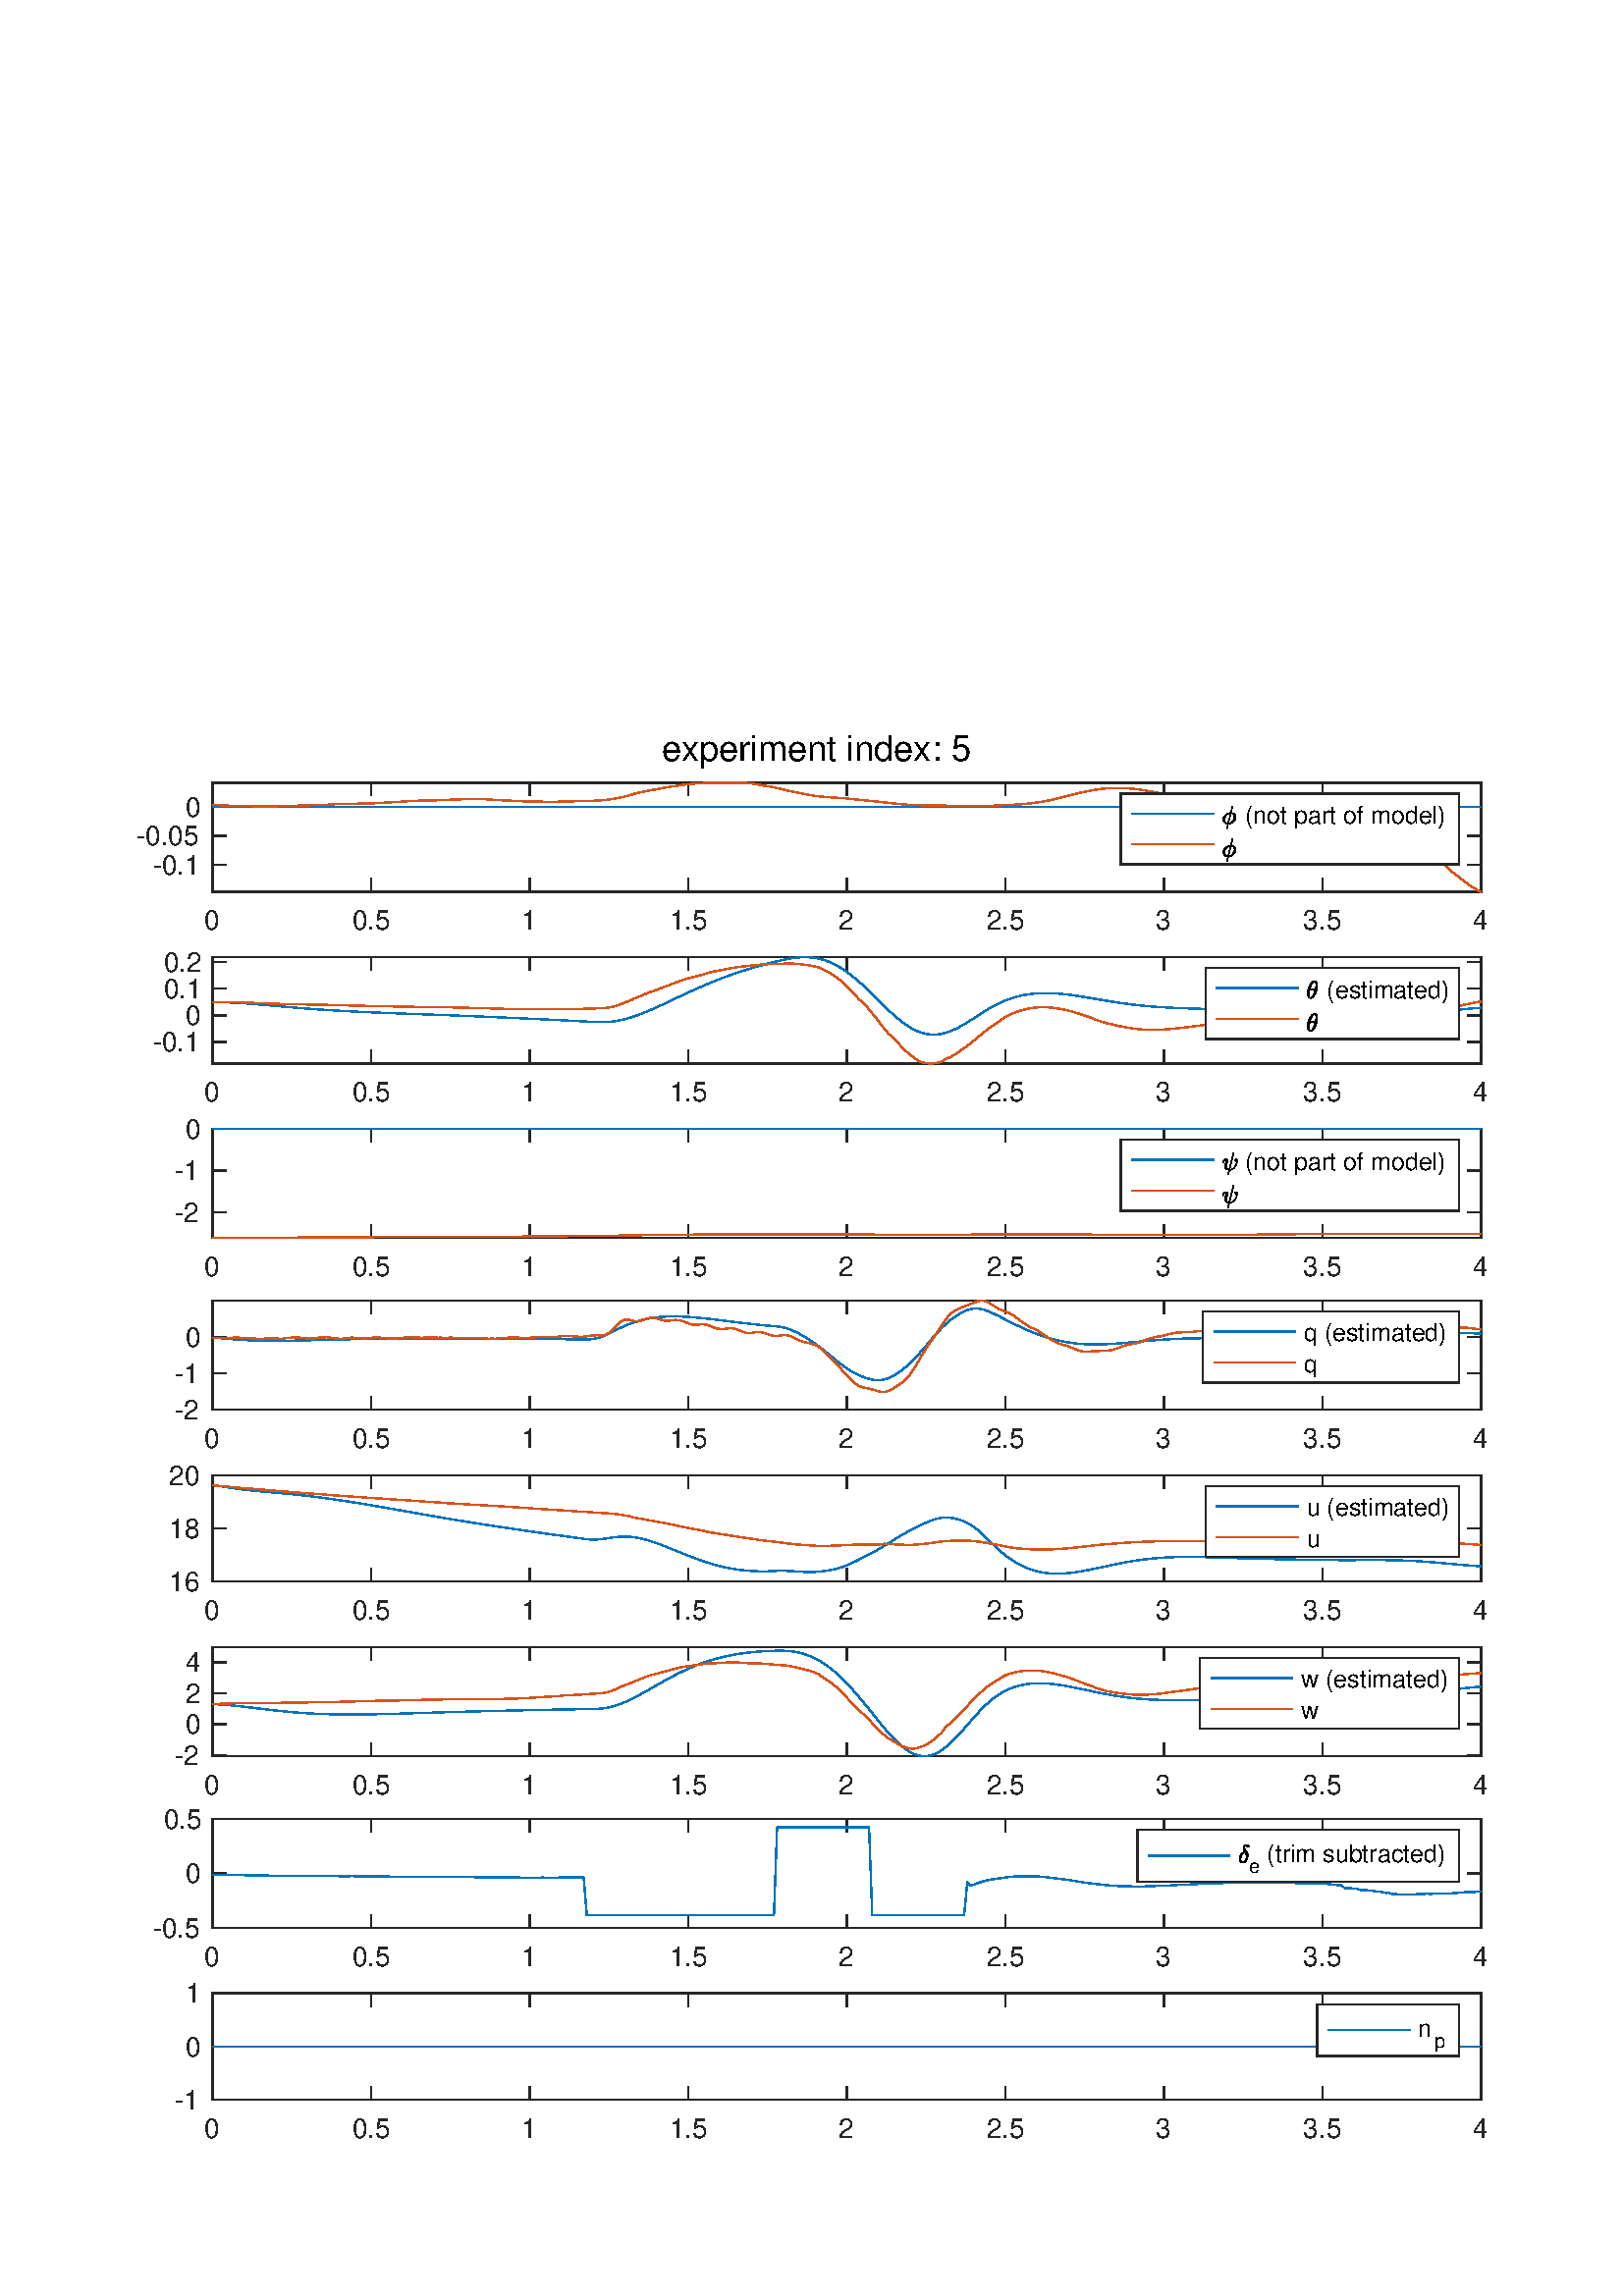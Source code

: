 %!PS-Adobe-3.0 EPSF-3.0
%%Pages: (atend)
%%BoundingBox:    50    57   546   573
%%LanguageLevel: 3
%%EndComments
%%BeginProlog
%%BeginResource: procset (Apache XML Graphics Std ProcSet) 1.2 0
%%Version: 1.2 0
%%Copyright: (Copyright 2001-2003,2010 The Apache Software Foundation. License terms: http://www.apache.org/licenses/LICENSE-2.0)
/bd{bind def}bind def
/ld{load def}bd
/GR/grestore ld
/GS/gsave ld
/RM/rmoveto ld
/C/curveto ld
/t/show ld
/L/lineto ld
/ML/setmiterlimit ld
/CT/concat ld
/f/fill ld
/N/newpath ld
/S/stroke ld
/CC/setcmykcolor ld
/A/ashow ld
/cp/closepath ld
/RC/setrgbcolor ld
/LJ/setlinejoin ld
/GC/setgray ld
/LW/setlinewidth ld
/M/moveto ld
/re {4 2 roll M
1 index 0 rlineto
0 exch rlineto
neg 0 rlineto
cp } bd
/_ctm matrix def
/_tm matrix def
/BT { _ctm currentmatrix pop matrix _tm copy pop 0 0 moveto } bd
/ET { _ctm setmatrix } bd
/iTm { _ctm setmatrix _tm concat } bd
/Tm { _tm astore pop iTm 0 0 moveto } bd
/ux 0.0 def
/uy 0.0 def
/F {
  /Tp exch def
  /Tf exch def
  Tf findfont Tp scalefont setfont
  /cf Tf def  /cs Tp def
} bd
/ULS {currentpoint /uy exch def /ux exch def} bd
/ULE {
  /Tcx currentpoint pop def
  gsave
  newpath
  cf findfont cs scalefont dup
  /FontMatrix get 0 get /Ts exch def /FontInfo get dup
  /UnderlinePosition get Ts mul /To exch def
  /UnderlineThickness get Ts mul /Tt exch def
  ux uy To add moveto  Tcx uy To add lineto
  Tt setlinewidth stroke
  grestore
} bd
/OLE {
  /Tcx currentpoint pop def
  gsave
  newpath
  cf findfont cs scalefont dup
  /FontMatrix get 0 get /Ts exch def /FontInfo get dup
  /UnderlinePosition get Ts mul /To exch def
  /UnderlineThickness get Ts mul /Tt exch def
  ux uy To add cs add moveto Tcx uy To add cs add lineto
  Tt setlinewidth stroke
  grestore
} bd
/SOE {
  /Tcx currentpoint pop def
  gsave
  newpath
  cf findfont cs scalefont dup
  /FontMatrix get 0 get /Ts exch def /FontInfo get dup
  /UnderlinePosition get Ts mul /To exch def
  /UnderlineThickness get Ts mul /Tt exch def
  ux uy To add cs 10 mul 26 idiv add moveto Tcx uy To add cs 10 mul 26 idiv add lineto
  Tt setlinewidth stroke
  grestore
} bd
/QT {
/Y22 exch store
/X22 exch store
/Y21 exch store
/X21 exch store
currentpoint
/Y21 load 2 mul add 3 div exch
/X21 load 2 mul add 3 div exch
/X21 load 2 mul /X22 load add 3 div
/Y21 load 2 mul /Y22 load add 3 div
/X22 load /Y22 load curveto
} bd
/SSPD {
dup length /d exch dict def
{
/v exch def
/k exch def
currentpagedevice k known {
/cpdv currentpagedevice k get def
v cpdv ne {
/upd false def
/nullv v type /nulltype eq def
/nullcpdv cpdv type /nulltype eq def
nullv nullcpdv or
{
/upd true def
} {
/sametype v type cpdv type eq def
sametype {
v type /arraytype eq {
/vlen v length def
/cpdvlen cpdv length def
vlen cpdvlen eq {
0 1 vlen 1 sub {
/i exch def
/obj v i get def
/cpdobj cpdv i get def
obj cpdobj ne {
/upd true def
exit
} if
} for
} {
/upd true def
} ifelse
} {
v type /dicttype eq {
v {
/dv exch def
/dk exch def
/cpddv cpdv dk get def
dv cpddv ne {
/upd true def
exit
} if
} forall
} {
/upd true def
} ifelse
} ifelse
} if
} ifelse
upd true eq {
d k v put
} if
} if
} if
} forall
d length 0 gt {
d setpagedevice
} if
} bd
/RE { % /NewFontName [NewEncodingArray] /FontName RE -
  findfont dup length dict begin
  {
    1 index /FID ne
    {def} {pop pop} ifelse
  } forall
  /Encoding exch def
  /FontName 1 index def
  currentdict definefont pop
  end
} bind def
%%EndResource
%%BeginResource: procset (Apache XML Graphics EPS ProcSet) 1.0 0
%%Version: 1.0 0
%%Copyright: (Copyright 2002-2003 The Apache Software Foundation. License terms: http://www.apache.org/licenses/LICENSE-2.0)
/BeginEPSF { %def
/b4_Inc_state save def         % Save state for cleanup
/dict_count countdictstack def % Count objects on dict stack
/op_count count 1 sub def      % Count objects on operand stack
userdict begin                 % Push userdict on dict stack
/showpage { } def              % Redefine showpage, { } = null proc
0 setgray 0 setlinecap         % Prepare graphics state
1 setlinewidth 0 setlinejoin
10 setmiterlimit [ ] 0 setdash newpath
/languagelevel where           % If level not equal to 1 then
{pop languagelevel             % set strokeadjust and
1 ne                           % overprint to their defaults.
{false setstrokeadjust false setoverprint
} if
} if
} bd
/EndEPSF { %def
count op_count sub {pop} repeat            % Clean up stacks
countdictstack dict_count sub {end} repeat
b4_Inc_state restore
} bd
%%EndResource
%FOPBeginFontDict
%%IncludeResource: font Courier-Oblique
%%IncludeResource: font Courier-BoldOblique
%%IncludeResource: font Courier-Bold
%%IncludeResource: font ZapfDingbats
%%IncludeResource: font Symbol
%%IncludeResource: font Helvetica
%%IncludeResource: font Helvetica-Oblique
%%IncludeResource: font Helvetica-Bold
%%IncludeResource: font Helvetica-BoldOblique
%%IncludeResource: font Times-Roman
%%IncludeResource: font Times-Italic
%%IncludeResource: font Times-Bold
%%IncludeResource: font Times-BoldItalic
%%IncludeResource: font Courier
%FOPEndFontDict
%%BeginResource: encoding WinAnsiEncoding
/WinAnsiEncoding [
/.notdef /.notdef /.notdef /.notdef /.notdef
/.notdef /.notdef /.notdef /.notdef /.notdef
/.notdef /.notdef /.notdef /.notdef /.notdef
/.notdef /.notdef /.notdef /.notdef /.notdef
/.notdef /.notdef /.notdef /.notdef /.notdef
/.notdef /.notdef /.notdef /.notdef /.notdef
/.notdef /.notdef /space /exclam /quotedbl
/numbersign /dollar /percent /ampersand /quotesingle
/parenleft /parenright /asterisk /plus /comma
/hyphen /period /slash /zero /one
/two /three /four /five /six
/seven /eight /nine /colon /semicolon
/less /equal /greater /question /at
/A /B /C /D /E
/F /G /H /I /J
/K /L /M /N /O
/P /Q /R /S /T
/U /V /W /X /Y
/Z /bracketleft /backslash /bracketright /asciicircum
/underscore /quoteleft /a /b /c
/d /e /f /g /h
/i /j /k /l /m
/n /o /p /q /r
/s /t /u /v /w
/x /y /z /braceleft /bar
/braceright /asciitilde /bullet /Euro /bullet
/quotesinglbase /florin /quotedblbase /ellipsis /dagger
/daggerdbl /circumflex /perthousand /Scaron /guilsinglleft
/OE /bullet /Zcaron /bullet /bullet
/quoteleft /quoteright /quotedblleft /quotedblright /bullet
/endash /emdash /asciitilde /trademark /scaron
/guilsinglright /oe /bullet /zcaron /Ydieresis
/space /exclamdown /cent /sterling /currency
/yen /brokenbar /section /dieresis /copyright
/ordfeminine /guillemotleft /logicalnot /sfthyphen /registered
/macron /degree /plusminus /twosuperior /threesuperior
/acute /mu /paragraph /middot /cedilla
/onesuperior /ordmasculine /guillemotright /onequarter /onehalf
/threequarters /questiondown /Agrave /Aacute /Acircumflex
/Atilde /Adieresis /Aring /AE /Ccedilla
/Egrave /Eacute /Ecircumflex /Edieresis /Igrave
/Iacute /Icircumflex /Idieresis /Eth /Ntilde
/Ograve /Oacute /Ocircumflex /Otilde /Odieresis
/multiply /Oslash /Ugrave /Uacute /Ucircumflex
/Udieresis /Yacute /Thorn /germandbls /agrave
/aacute /acircumflex /atilde /adieresis /aring
/ae /ccedilla /egrave /eacute /ecircumflex
/edieresis /igrave /iacute /icircumflex /idieresis
/eth /ntilde /ograve /oacute /ocircumflex
/otilde /odieresis /divide /oslash /ugrave
/uacute /ucircumflex /udieresis /yacute /thorn
/ydieresis
] def
%%EndResource
%FOPBeginFontReencode
/Courier-Oblique findfont
dup length dict begin
  {1 index /FID ne {def} {pop pop} ifelse} forall
  /Encoding WinAnsiEncoding def
  currentdict
end
/Courier-Oblique exch definefont pop
/Courier-BoldOblique findfont
dup length dict begin
  {1 index /FID ne {def} {pop pop} ifelse} forall
  /Encoding WinAnsiEncoding def
  currentdict
end
/Courier-BoldOblique exch definefont pop
/Courier-Bold findfont
dup length dict begin
  {1 index /FID ne {def} {pop pop} ifelse} forall
  /Encoding WinAnsiEncoding def
  currentdict
end
/Courier-Bold exch definefont pop
/Helvetica findfont
dup length dict begin
  {1 index /FID ne {def} {pop pop} ifelse} forall
  /Encoding WinAnsiEncoding def
  currentdict
end
/Helvetica exch definefont pop
/Helvetica-Oblique findfont
dup length dict begin
  {1 index /FID ne {def} {pop pop} ifelse} forall
  /Encoding WinAnsiEncoding def
  currentdict
end
/Helvetica-Oblique exch definefont pop
/Helvetica-Bold findfont
dup length dict begin
  {1 index /FID ne {def} {pop pop} ifelse} forall
  /Encoding WinAnsiEncoding def
  currentdict
end
/Helvetica-Bold exch definefont pop
/Helvetica-BoldOblique findfont
dup length dict begin
  {1 index /FID ne {def} {pop pop} ifelse} forall
  /Encoding WinAnsiEncoding def
  currentdict
end
/Helvetica-BoldOblique exch definefont pop
/Times-Roman findfont
dup length dict begin
  {1 index /FID ne {def} {pop pop} ifelse} forall
  /Encoding WinAnsiEncoding def
  currentdict
end
/Times-Roman exch definefont pop
/Times-Italic findfont
dup length dict begin
  {1 index /FID ne {def} {pop pop} ifelse} forall
  /Encoding WinAnsiEncoding def
  currentdict
end
/Times-Italic exch definefont pop
/Times-Bold findfont
dup length dict begin
  {1 index /FID ne {def} {pop pop} ifelse} forall
  /Encoding WinAnsiEncoding def
  currentdict
end
/Times-Bold exch definefont pop
/Times-BoldItalic findfont
dup length dict begin
  {1 index /FID ne {def} {pop pop} ifelse} forall
  /Encoding WinAnsiEncoding def
  currentdict
end
/Times-BoldItalic exch definefont pop
/Courier findfont
dup length dict begin
  {1 index /FID ne {def} {pop pop} ifelse} forall
  /Encoding WinAnsiEncoding def
  currentdict
end
/Courier exch definefont pop
%FOPEndFontReencode
%%EndProlog
%%Page: 1 1
%%PageBoundingBox: 0 0 600 600
%%BeginPageSetup
[1 0 0 -1 0 600] CT
%%EndPageSetup
GS
1 GC
N
0 0 600 600 re
f
GR
GS
1 GC
N
0 0 600 600 re
f
GR
GS
1 GC
N
78 85 M
543 85 L
543 45 L
78 45 L
cp
f
GR
GS
0.149 GC
2 setlinecap
1 LJ
0.5 LW
N
78 85 M
543 85 L
S
GR
GS
0.149 GC
2 setlinecap
1 LJ
0.5 LW
N
78 45 M
543 45 L
S
GR
GS
0.149 GC
2 setlinecap
1 LJ
0.5 LW
N
78 85 M
78 80.35 L
S
GR
GS
0.149 GC
2 setlinecap
1 LJ
0.5 LW
N
136.125 85 M
136.125 80.35 L
S
GR
GS
0.149 GC
2 setlinecap
1 LJ
0.5 LW
N
194.25 85 M
194.25 80.35 L
S
GR
GS
0.149 GC
2 setlinecap
1 LJ
0.5 LW
N
252.375 85 M
252.375 80.35 L
S
GR
GS
0.149 GC
2 setlinecap
1 LJ
0.5 LW
N
310.5 85 M
310.5 80.35 L
S
GR
GS
0.149 GC
2 setlinecap
1 LJ
0.5 LW
N
368.625 85 M
368.625 80.35 L
S
GR
GS
0.149 GC
2 setlinecap
1 LJ
0.5 LW
N
426.75 85 M
426.75 80.35 L
S
GR
GS
0.149 GC
2 setlinecap
1 LJ
0.5 LW
N
484.875 85 M
484.875 80.35 L
S
GR
GS
0.149 GC
2 setlinecap
1 LJ
0.5 LW
N
543 85 M
543 80.35 L
S
GR
GS
0.149 GC
2 setlinecap
1 LJ
0.5 LW
N
78 45 M
78 49.65 L
S
GR
GS
0.149 GC
2 setlinecap
1 LJ
0.5 LW
N
136.125 45 M
136.125 49.65 L
S
GR
GS
0.149 GC
2 setlinecap
1 LJ
0.5 LW
N
194.25 45 M
194.25 49.65 L
S
GR
GS
0.149 GC
2 setlinecap
1 LJ
0.5 LW
N
252.375 45 M
252.375 49.65 L
S
GR
GS
0.149 GC
2 setlinecap
1 LJ
0.5 LW
N
310.5 45 M
310.5 49.65 L
S
GR
GS
0.149 GC
2 setlinecap
1 LJ
0.5 LW
N
368.625 45 M
368.625 49.65 L
S
GR
GS
0.149 GC
2 setlinecap
1 LJ
0.5 LW
N
426.75 45 M
426.75 49.65 L
S
GR
GS
0.149 GC
2 setlinecap
1 LJ
0.5 LW
N
484.875 45 M
484.875 49.65 L
S
GR
GS
0.149 GC
2 setlinecap
1 LJ
0.5 LW
N
543 45 M
543 49.65 L
S
GR
GS
[1 0 0 1 78 89] CT
0.149 GC
/Helvetica 10 F
GS
[1 0 0 1 0 0] CT
-3 10 moveto 
1 -1 scale
(0) t 
GR
GR
GS
[1 0 0 1 136.125 89] CT
0.149 GC
/Helvetica 10 F
GS
[1 0 0 1 0 0] CT
-7 10 moveto 
1 -1 scale
(0.5) t 
GR
GR
GS
[1 0 0 1 194.25 89] CT
0.149 GC
/Helvetica 10 F
GS
[1 0 0 1 0 0] CT
-3 10 moveto 
1 -1 scale
(1) t 
GR
GR
GS
[1 0 0 1 252.375 89] CT
0.149 GC
/Helvetica 10 F
GS
[1 0 0 1 0 0] CT
-7 10 moveto 
1 -1 scale
(1.5) t 
GR
GR
GS
[1 0 0 1 310.5 89] CT
0.149 GC
/Helvetica 10 F
GS
[1 0 0 1 0 0] CT
-3 10 moveto 
1 -1 scale
(2) t 
GR
GR
GS
[1 0 0 1 368.625 89] CT
0.149 GC
/Helvetica 10 F
GS
[1 0 0 1 0 0] CT
-7 10 moveto 
1 -1 scale
(2.5) t 
GR
GR
GS
[1 0 0 1 426.75 89] CT
0.149 GC
/Helvetica 10 F
GS
[1 0 0 1 0 0] CT
-3 10 moveto 
1 -1 scale
(3) t 
GR
GR
GS
[1 0 0 1 484.875 89] CT
0.149 GC
/Helvetica 10 F
GS
[1 0 0 1 0 0] CT
-7 10 moveto 
1 -1 scale
(3.5) t 
GR
GR
GS
[1 0 0 1 543 89] CT
0.149 GC
/Helvetica 10 F
GS
[1 0 0 1 0 0] CT
-3 10 moveto 
1 -1 scale
(4) t 
GR
GR
GS
0.149 GC
2 setlinecap
1 LJ
0.5 LW
N
78 85 M
78 45 L
S
GR
GS
0.149 GC
2 setlinecap
1 LJ
0.5 LW
N
543 85 M
543 45 L
S
GR
GS
0.149 GC
2 setlinecap
1 LJ
0.5 LW
N
78 75.113 M
82.65 75.113 L
S
GR
GS
0.149 GC
2 setlinecap
1 LJ
0.5 LW
N
78 64.464 M
82.65 64.464 L
S
GR
GS
0.149 GC
2 setlinecap
1 LJ
0.5 LW
N
78 53.815 M
82.65 53.815 L
S
GR
GS
0.149 GC
2 setlinecap
1 LJ
0.5 LW
N
543 75.113 M
538.35 75.113 L
S
GR
GS
0.149 GC
2 setlinecap
1 LJ
0.5 LW
N
543 64.464 M
538.35 64.464 L
S
GR
GS
0.149 GC
2 setlinecap
1 LJ
0.5 LW
N
543 53.815 M
538.35 53.815 L
S
GR
GS
[1 0 0 1 74 75.113] CT
0.149 GC
/Helvetica 10 F
GS
[1 0 0 1 0 0] CT
-18 3.5 moveto 
1 -1 scale
(-0.1) t 
GR
GR
GS
[1 0 0 1 74 64.464] CT
0.149 GC
/Helvetica 10 F
GS
[1 0 0 1 0 0] CT
-24 3.5 moveto 
1 -1 scale
(-0.05) t 
GR
GR
GS
[1 0 0 1 74 53.815] CT
0.149 GC
/Helvetica 10 F
GS
[1 0 0 1 0 0] CT
-6 3.5 moveto 
1 -1 scale
(0) t 
GR
GR
GS
0 0.447 0.741 RC
1 LJ
0.5 LW
N
78 53.815 M
79.162 53.815 L
80.325 53.815 L
81.488 53.815 L
82.65 53.815 L
83.813 53.815 L
84.975 53.815 L
86.137 53.815 L
87.3 53.815 L
88.463 53.815 L
89.625 53.815 L
90.787 53.815 L
91.95 53.815 L
93.113 53.815 L
94.275 53.815 L
95.438 53.815 L
96.6 53.815 L
97.762 53.815 L
98.925 53.815 L
100.088 53.815 L
101.25 53.815 L
102.412 53.815 L
103.575 53.815 L
104.738 53.815 L
105.9 53.815 L
107.063 53.815 L
108.225 53.815 L
109.388 53.815 L
110.55 53.815 L
111.713 53.815 L
112.875 53.815 L
114.037 53.815 L
115.2 53.815 L
116.363 53.815 L
117.525 53.815 L
118.688 53.815 L
119.85 53.815 L
121.012 53.815 L
122.175 53.815 L
123.338 53.815 L
124.5 53.815 L
125.662 53.815 L
126.825 53.815 L
127.988 53.815 L
129.15 53.815 L
130.313 53.815 L
131.475 53.815 L
132.637 53.815 L
133.8 53.815 L
134.962 53.815 L
136.125 53.815 L
137.288 53.815 L
138.45 53.815 L
139.613 53.815 L
140.775 53.815 L
141.938 53.815 L
143.1 53.815 L
144.262 53.815 L
145.425 53.815 L
146.587 53.815 L
147.75 53.815 L
148.913 53.815 L
150.075 53.815 L
151.238 53.815 L
152.4 53.815 L
153.563 53.815 L
154.725 53.815 L
155.887 53.815 L
157.05 53.815 L
158.212 53.815 L
159.375 53.815 L
160.537 53.815 L
161.7 53.815 L
162.863 53.815 L
164.025 53.815 L
165.188 53.815 L
166.35 53.815 L
167.512 53.815 L
168.675 53.815 L
169.838 53.815 L
171 53.815 L
172.163 53.815 L
173.325 53.815 L
174.488 53.815 L
175.65 53.815 L
176.813 53.815 L
177.975 53.815 L
179.137 53.815 L
180.3 53.815 L
181.462 53.815 L
182.625 53.815 L
183.788 53.815 L
184.95 53.815 L
186.113 53.815 L
187.275 53.815 L
188.438 53.815 L
189.6 53.815 L
190.762 53.815 L
191.925 53.815 L
193.087 53.815 L
194.25 53.815 L
195.413 53.815 L
196.575 53.815 L
197.738 53.815 L
198.9 53.815 L
200.063 53.815 L
201.225 53.815 L
202.388 53.815 L
203.55 53.815 L
204.713 53.815 L
205.875 53.815 L
207.038 53.815 L
208.2 53.815 L
209.363 53.815 L
210.525 53.815 L
211.688 53.815 L
212.85 53.815 L
214.012 53.815 L
215.175 53.815 L
216.338 53.815 L
217.5 53.815 L
218.663 53.815 L
219.825 53.815 L
220.988 53.815 L
222.15 53.815 L
223.313 53.815 L
224.475 53.815 L
225.637 53.815 L
226.8 53.815 L
227.962 53.815 L
229.125 53.815 L
230.287 53.815 L
231.45 53.815 L
232.613 53.815 L
233.775 53.815 L
234.938 53.815 L
236.1 53.815 L
237.262 53.815 L
238.425 53.815 L
239.587 53.815 L
240.75 53.815 L
241.912 53.815 L
243.075 53.815 L
244.237 53.815 L
245.4 53.815 L
246.563 53.815 L
247.725 53.815 L
248.887 53.815 L
250.05 53.815 L
251.212 53.815 L
252.375 53.815 L
253.538 53.815 L
254.7 53.815 L
255.863 53.815 L
257.025 53.815 L
258.188 53.815 L
259.35 53.815 L
260.513 53.815 L
261.675 53.815 L
262.837 53.815 L
264 53.815 L
265.163 53.815 L
266.325 53.815 L
267.487 53.815 L
268.65 53.815 L
269.813 53.815 L
270.975 53.815 L
272.137 53.815 L
273.3 53.815 L
274.462 53.815 L
275.625 53.815 L
276.788 53.815 L
277.95 53.815 L
279.112 53.815 L
280.275 53.815 L
281.438 53.815 L
282.6 53.815 L
283.763 53.815 L
284.925 53.815 L
286.087 53.815 L
287.25 53.815 L
288.413 53.815 L
289.575 53.815 L
290.738 53.815 L
291.9 53.815 L
293.063 53.815 L
294.225 53.815 L
295.388 53.815 L
296.55 53.815 L
297.712 53.815 L
298.875 53.815 L
300.038 53.815 L
301.2 53.815 L
302.362 53.815 L
303.525 53.815 L
304.688 53.815 L
305.85 53.815 L
307.013 53.815 L
308.175 53.815 L
309.337 53.815 L
310.5 53.815 L
311.663 53.815 L
312.825 53.815 L
313.987 53.815 L
315.15 53.815 L
316.313 53.815 L
317.475 53.815 L
318.637 53.815 L
319.8 53.815 L
320.962 53.815 L
322.125 53.815 L
323.287 53.815 L
324.45 53.815 L
325.613 53.815 L
326.775 53.815 L
327.938 53.815 L
329.1 53.815 L
330.263 53.815 L
331.425 53.815 L
332.587 53.815 L
333.75 53.815 L
334.913 53.815 L
336.075 53.815 L
337.237 53.815 L
338.4 53.815 L
339.563 53.815 L
340.725 53.815 L
341.888 53.815 L
343.05 53.815 L
344.212 53.815 L
345.375 53.815 L
346.538 53.815 L
347.7 53.815 L
348.862 53.815 L
350.025 53.815 L
351.188 53.815 L
352.35 53.815 L
353.512 53.815 L
354.675 53.815 L
355.838 53.815 L
357 53.815 L
358.163 53.815 L
359.325 53.815 L
360.488 53.815 L
361.65 53.815 L
362.813 53.815 L
363.975 53.815 L
365.138 53.815 L
366.3 53.815 L
367.462 53.815 L
368.625 53.815 L
369.788 53.815 L
370.95 53.815 L
372.112 53.815 L
373.275 53.815 L
374.438 53.815 L
375.6 53.815 L
376.762 53.815 L
377.925 53.815 L
379.087 53.815 L
380.25 53.815 L
381.412 53.815 L
382.575 53.815 L
383.738 53.815 L
384.9 53.815 L
386.063 53.815 L
387.225 53.815 L
388.388 53.815 L
389.55 53.815 L
390.712 53.815 L
391.875 53.815 L
393.038 53.815 L
394.2 53.815 L
395.362 53.815 L
396.525 53.815 L
397.688 53.815 L
398.85 53.815 L
400.013 53.815 L
401.175 53.815 L
402.337 53.815 L
403.5 53.815 L
404.663 53.815 L
405.825 53.815 L
406.987 53.815 L
408.15 53.815 L
409.313 53.815 L
410.475 53.815 L
411.637 53.815 L
412.8 53.815 L
413.963 53.815 L
415.125 53.815 L
416.288 53.815 L
417.45 53.815 L
418.613 53.815 L
419.775 53.815 L
420.938 53.815 L
422.1 53.815 L
423.263 53.815 L
424.425 53.815 L
425.587 53.815 L
426.75 53.815 L
427.913 53.815 L
429.075 53.815 L
430.237 53.815 L
431.4 53.815 L
432.563 53.815 L
433.725 53.815 L
434.887 53.815 L
436.05 53.815 L
437.212 53.815 L
438.375 53.815 L
439.537 53.815 L
440.7 53.815 L
441.863 53.815 L
443.025 53.815 L
444.188 53.815 L
445.35 53.815 L
446.513 53.815 L
447.675 53.815 L
448.837 53.815 L
450 53.815 L
451.163 53.815 L
452.325 53.815 L
453.487 53.815 L
454.65 53.815 L
455.813 53.815 L
456.975 53.815 L
458.138 53.815 L
459.3 53.815 L
460.462 53.815 L
461.625 53.815 L
462.788 53.815 L
463.95 53.815 L
465.112 53.815 L
466.275 53.815 L
467.438 53.815 L
468.6 53.815 L
469.762 53.815 L
470.925 53.815 L
472.088 53.815 L
473.25 53.815 L
474.413 53.815 L
475.575 53.815 L
476.738 53.815 L
477.9 53.815 L
479.063 53.815 L
480.225 53.815 L
481.388 53.815 L
482.55 53.815 L
483.712 53.815 L
484.875 53.815 L
486.038 53.815 L
487.2 53.815 L
488.362 53.815 L
489.525 53.815 L
490.688 53.815 L
491.85 53.815 L
493.012 53.815 L
494.175 53.815 L
495.337 53.815 L
496.5 53.815 L
497.662 53.815 L
498.825 53.815 L
499.988 53.815 L
501.15 53.815 L
502.313 53.815 L
503.475 53.815 L
504.638 53.815 L
505.8 53.815 L
506.962 53.815 L
508.125 53.815 L
509.288 53.815 L
510.45 53.815 L
511.612 53.815 L
512.775 53.815 L
513.938 53.815 L
515.1 53.815 L
516.263 53.815 L
517.425 53.815 L
518.588 53.815 L
519.75 53.815 L
520.912 53.815 L
522.075 53.815 L
523.237 53.815 L
524.4 53.815 L
525.563 53.815 L
526.725 53.815 L
527.888 53.815 L
529.05 53.815 L
530.213 53.815 L
531.375 53.815 L
532.538 53.815 L
533.7 53.815 L
534.862 53.815 L
536.025 53.815 L
537.188 53.815 L
538.35 53.815 L
539.513 53.815 L
540.675 53.815 L
541.838 53.815 L
543 53.815 L
S
GR
GS
0.851 0.325 0.098 RC
1 LJ
0.5 LW
N
78 53.053 M
79.162 53.149 L
80.325 53.214 L
81.488 53.319 L
82.65 53.36 L
83.813 53.413 L
84.975 53.46 L
86.137 53.479 L
87.3 53.522 L
88.463 53.572 L
89.625 53.594 L
90.787 53.606 L
91.95 53.622 L
93.113 53.636 L
94.275 53.657 L
95.438 53.678 L
96.6 53.668 L
97.762 53.675 L
98.925 53.697 L
100.088 53.657 L
101.25 53.645 L
102.412 53.615 L
103.575 53.607 L
104.738 53.59 L
105.9 53.55 L
107.063 53.508 L
108.225 53.459 L
109.388 53.411 L
110.55 53.347 L
111.713 53.307 L
112.875 53.286 L
114.037 53.255 L
115.2 53.23 L
116.363 53.205 L
117.525 53.178 L
118.688 53.123 L
119.85 53.07 L
121.012 53.027 L
122.175 52.938 L
123.338 52.848 L
124.5 52.831 L
125.662 52.826 L
126.825 52.799 L
127.988 52.761 L
129.15 52.731 L
130.313 52.704 L
131.475 52.684 L
132.637 52.669 L
133.8 52.68 L
134.962 52.665 L
136.125 52.617 L
137.288 52.558 L
138.45 52.51 L
139.613 52.44 L
140.775 52.334 L
141.938 52.268 L
143.1 52.216 L
144.262 52.136 L
145.425 52.025 L
146.587 51.988 L
147.75 51.926 L
148.913 51.853 L
150.075 51.791 L
151.238 51.728 L
152.4 51.67 L
153.563 51.598 L
154.725 51.581 L
155.887 51.566 L
157.05 51.533 L
158.212 51.516 L
159.375 51.489 L
160.537 51.463 L
161.7 51.391 L
162.863 51.324 L
164.025 51.283 L
165.188 51.244 L
166.35 51.207 L
167.512 51.196 L
168.675 51.132 L
169.838 51.076 L
171 51.017 L
172.163 50.991 L
173.325 50.989 L
174.488 50.982 L
175.65 50.997 L
176.813 51.046 L
177.975 51.097 L
179.137 51.165 L
180.3 51.231 L
181.462 51.301 L
182.625 51.375 L
183.788 51.439 L
184.95 51.521 L
186.113 51.561 L
187.275 51.6 L
188.438 51.66 L
189.6 51.72 L
190.762 51.79 L
191.925 51.833 L
193.087 51.863 L
194.25 51.896 L
195.413 51.911 L
196.575 51.914 L
197.738 51.949 L
198.9 51.972 L
200.063 51.981 L
201.225 52.005 L
202.388 51.999 L
203.55 51.996 L
204.713 51.971 L
205.875 51.921 L
207.038 51.915 L
208.2 51.886 L
209.363 51.842 L
210.525 51.832 L
211.688 51.793 L
212.85 51.785 L
214.012 51.755 L
215.175 51.698 L
216.338 51.672 L
217.5 51.637 L
218.663 51.571 L
219.825 51.509 L
220.988 51.418 L
222.15 51.311 L
223.313 51.165 L
224.475 50.971 L
225.637 50.811 L
226.8 50.589 L
227.962 50.329 L
229.125 50.061 L
230.287 49.754 L
231.45 49.471 L
232.613 49.054 L
233.775 48.769 L
234.938 48.504 L
236.1 48.248 L
237.262 48.015 L
238.425 47.77 L
239.587 47.618 L
240.75 47.407 L
241.912 47.162 L
243.075 46.949 L
244.237 46.745 L
245.4 46.547 L
246.563 46.372 L
247.725 46.21 L
248.887 46.039 L
250.05 45.856 L
251.212 45.704 L
252.375 45.58 L
253.538 45.454 L
254.7 45.361 L
255.863 45.267 L
257.025 45.178 L
258.188 45.121 L
259.35 45.09 L
260.513 45.059 L
261.675 45.029 L
262.837 45.017 L
264 45.021 L
265.163 45.024 L
266.325 45.008 L
267.487 45.018 L
268.65 45.024 L
269.813 45.017 L
270.975 45 L
272.137 45.011 L
273.3 45.048 L
274.462 45.203 L
275.625 45.327 L
276.788 45.498 L
277.95 45.684 L
279.112 45.897 L
280.275 46.122 L
281.438 46.285 L
282.6 46.484 L
283.763 46.722 L
284.925 46.98 L
286.087 47.257 L
287.25 47.534 L
288.413 47.808 L
289.575 48.073 L
290.738 48.32 L
291.9 48.549 L
293.063 48.777 L
294.225 48.997 L
295.388 49.235 L
296.55 49.466 L
297.712 49.662 L
298.875 49.825 L
300.038 49.967 L
301.2 50.131 L
302.362 50.227 L
303.525 50.318 L
304.688 50.398 L
305.85 50.472 L
307.013 50.536 L
308.175 50.607 L
309.337 50.688 L
310.5 50.803 L
311.663 50.938 L
312.825 51.061 L
313.987 51.164 L
315.15 51.284 L
316.313 51.382 L
317.475 51.509 L
318.637 51.632 L
319.8 51.737 L
320.962 51.861 L
322.125 51.993 L
323.287 52.124 L
324.45 52.254 L
325.613 52.383 L
326.775 52.498 L
327.938 52.633 L
329.1 52.78 L
330.263 52.891 L
331.425 52.986 L
332.587 53.07 L
333.75 53.14 L
334.913 53.18 L
336.075 53.209 L
337.237 53.25 L
338.4 53.285 L
339.563 53.304 L
340.725 53.318 L
341.888 53.339 L
343.05 53.359 L
344.212 53.382 L
345.375 53.401 L
346.538 53.403 L
347.7 53.424 L
348.862 53.458 L
350.025 53.5 L
351.188 53.523 L
352.35 53.537 L
353.512 53.554 L
354.675 53.583 L
355.838 53.593 L
357 53.59 L
358.163 53.59 L
359.325 53.598 L
360.488 53.595 L
361.65 53.555 L
362.813 53.499 L
363.975 53.447 L
365.138 53.383 L
366.3 53.32 L
367.462 53.219 L
368.625 53.154 L
369.788 53.107 L
370.95 53.073 L
372.112 53.05 L
373.275 53.004 L
374.438 52.932 L
375.6 52.839 L
376.762 52.706 L
377.925 52.564 L
379.087 52.405 L
380.25 52.226 L
381.412 52.081 L
382.575 51.901 L
383.738 51.678 L
384.9 51.458 L
386.063 51.218 L
387.225 50.928 L
388.388 50.619 L
389.55 50.331 L
390.712 50.053 L
391.875 49.756 L
393.038 49.453 L
394.2 49.159 L
395.362 48.877 L
396.525 48.606 L
397.688 48.355 L
398.85 48.117 L
400.013 47.906 L
401.175 47.654 L
402.337 47.478 L
403.5 47.323 L
404.663 47.187 L
405.825 47.101 L
406.987 47.05 L
408.15 47.003 L
409.313 46.974 L
410.475 46.974 L
411.637 47 L
412.8 47.046 L
413.963 47.116 L
415.125 47.217 L
416.288 47.325 L
417.45 47.459 L
418.613 47.651 L
419.775 47.843 L
420.938 48.03 L
422.1 48.233 L
423.263 48.451 L
424.425 48.7 L
425.587 48.952 L
426.75 49.339 L
427.913 49.643 L
429.075 49.929 L
430.237 50.217 L
431.4 50.487 L
432.563 50.773 L
433.725 51.067 L
434.887 51.354 L
436.05 51.613 L
437.212 51.87 L
438.375 52.121 L
439.537 52.354 L
440.7 52.579 L
441.863 52.762 L
443.025 52.881 L
444.188 53.032 L
445.35 53.186 L
446.513 53.305 L
447.675 53.411 L
448.837 53.508 L
450 53.603 L
451.163 53.702 L
452.325 53.781 L
453.487 53.839 L
454.65 53.903 L
455.813 53.982 L
456.975 54.055 L
458.138 54.113 L
459.3 54.159 L
460.462 54.196 L
461.625 54.215 L
462.788 54.209 L
463.95 54.175 L
465.112 54.119 L
466.275 54.029 L
467.438 53.9 L
468.6 53.754 L
469.762 53.588 L
470.925 53.415 L
472.088 53.248 L
473.25 52.971 L
474.413 52.766 L
475.575 52.591 L
476.738 52.413 L
477.9 52.257 L
479.063 52.075 L
480.225 51.918 L
481.388 51.754 L
482.55 51.583 L
483.712 51.436 L
484.875 51.32 L
486.038 51.21 L
487.2 51.095 L
488.362 50.993 L
489.525 50.896 L
490.688 50.821 L
491.85 50.771 L
493.012 50.712 L
494.175 50.682 L
495.337 50.665 L
496.5 50.651 L
497.662 50.671 L
498.825 50.746 L
499.988 50.881 L
501.15 51.066 L
502.313 51.302 L
503.475 51.635 L
504.638 52.08 L
505.8 52.609 L
506.962 53.207 L
508.125 53.871 L
509.288 54.614 L
510.45 55.219 L
511.612 56.211 L
512.775 57.325 L
513.938 58.302 L
515.1 59.341 L
516.263 60.423 L
517.425 61.536 L
518.588 62.682 L
519.75 63.873 L
520.912 65.076 L
522.075 66.288 L
523.237 67.514 L
524.4 68.769 L
525.563 70.045 L
526.725 71.307 L
527.888 72.562 L
529.05 73.803 L
530.213 75.558 L
531.375 76.764 L
532.538 77.875 L
533.7 78.648 L
534.862 79.531 L
536.025 80.51 L
537.188 81.424 L
538.35 82.279 L
539.513 83.072 L
540.675 83.798 L
541.838 84.44 L
543 85 L
S
GR
GS
1 GC
N
535 75 M
535 49 L
411 49 L
411 75 L
cp
f
GR
GS
[1 0 0 1 448 60] CT
N
1.75 1.75 M
2.156 0.125 L
1.688 0.125 1.297 -0.086 QT
0.906 -0.297 0.664 -0.68 QT
0.422 -1.063 0.422 -1.516 QT
0.422 -2 0.664 -2.445 QT
0.906 -2.891 1.328 -3.25 QT
1.75 -3.609 2.234 -3.805 QT
2.719 -4 3.188 -4 QT
3.734 -6.188 L
3.75 -6.25 3.797 -6.25 QT
3.906 -6.25 L
3.938 -6.25 3.961 -6.219 QT
3.984 -6.188 3.984 -6.156 QT
3.453 -4 L
3.781 -4 4.102 -3.875 QT
4.422 -3.75 4.664 -3.531 QT
4.906 -3.313 5.039 -3.016 QT
5.172 -2.719 5.172 -2.375 QT
5.172 -1.875 4.93 -1.438 QT
4.688 -1 4.281 -0.641 QT
3.875 -0.281 3.375 -0.078 QT
2.875 0.125 2.406 0.125 QT
2 1.797 L
1.984 1.844 1.922 1.844 QT
1.813 1.844 L
1.781 1.844 1.766 1.813 QT
1.75 1.781 1.75 1.75 QT
cp
2.203 -0.109 M
3.125 -3.766 L
2.891 -3.766 2.641 -3.68 QT
2.391 -3.594 2.172 -3.453 QT
1.953 -3.313 1.766 -3.125 QT
1.547 -2.906 1.383 -2.609 QT
1.219 -2.313 1.133 -1.977 QT
1.047 -1.641 1.047 -1.328 QT
1.047 -0.984 1.195 -0.711 QT
1.344 -0.438 1.602 -0.273 QT
1.859 -0.109 2.203 -0.109 QT
cp
2.469 -0.109 M
2.813 -0.109 3.195 -0.305 QT
3.578 -0.5 3.828 -0.75 QT
4.156 -1.094 4.352 -1.578 QT
4.547 -2.063 4.547 -2.563 QT
4.547 -2.891 4.406 -3.172 QT
4.266 -3.453 4 -3.609 QT
3.734 -3.766 3.391 -3.766 QT
2.469 -0.109 L
cp
f
GR
GS
[1 0 0 1 454 60] CT
/Helvetica 9 F
GS
[1 0 0 1 0 0] CT
0 0 moveto 
1 -1 scale
( \(not part of model\)) t 
GR
GR
GS
0 0.447 0.741 RC
1 LJ
0.5 LW
N
415 56.358 M
445 56.358 L
S
GR
GS
[1 0 0 1 448 72] CT
N
/f-706857802{1.75 1.75 M
2.156 0.125 L
1.688 0.125 1.297 -0.086 QT
0.906 -0.297 0.664 -0.68 QT
0.422 -1.063 0.422 -1.516 QT
0.422 -2 0.664 -2.445 QT
0.906 -2.891 1.328 -3.25 QT
1.75 -3.609 2.234 -3.805 QT
2.719 -4 3.188 -4 QT
3.734 -6.188 L
3.75 -6.25 3.797 -6.25 QT
3.906 -6.25 L
3.938 -6.25 3.961 -6.219 QT
3.984 -6.188 3.984 -6.156 QT
3.453 -4 L
3.781 -4 4.102 -3.875 QT
4.422 -3.75 4.664 -3.531 QT
4.906 -3.313 5.039 -3.016 QT
5.172 -2.719 5.172 -2.375 QT
5.172 -1.875 4.93 -1.438 QT
4.688 -1 4.281 -0.641 QT
3.875 -0.281 3.375 -0.078 QT
2.875 0.125 2.406 0.125 QT
2 1.797 L
1.984 1.844 1.922 1.844 QT
1.813 1.844 L
1.781 1.844 1.766 1.813 QT
1.75 1.781 1.75 1.75 QT
cp
2.203 -0.109 M
3.125 -3.766 L
2.891 -3.766 2.641 -3.68 QT
2.391 -3.594 2.172 -3.453 QT
1.953 -3.313 1.766 -3.125 QT
1.547 -2.906 1.383 -2.609 QT
1.219 -2.313 1.133 -1.977 QT
1.047 -1.641 1.047 -1.328 QT
1.047 -0.984 1.195 -0.711 QT
1.344 -0.438 1.602 -0.273 QT
1.859 -0.109 2.203 -0.109 QT
cp
2.469 -0.109 M
2.813 -0.109 3.195 -0.305 QT
3.578 -0.5 3.828 -0.75 QT
4.156 -1.094 4.352 -1.578 QT
4.547 -2.063 4.547 -2.563 QT
4.547 -2.891 4.406 -3.172 QT
4.266 -3.453 4 -3.609 QT
3.734 -3.766 3.391 -3.766 QT
2.469 -0.109 L
cp}def
f-706857802
f
GR
GS
0.851 0.325 0.098 RC
1 LJ
0.5 LW
N
415 67.642 M
445 67.642 L
S
GR
GS
0.149 GC
10.0 ML
0.5 LW
N
411 75 M
411 49 L
535 49 L
535 75 L
cp
S
GR
GS
1 GC
N
78 148 M
543 148 L
543 109 L
78 109 L
cp
f
GR
GS
0.149 GC
2 setlinecap
1 LJ
0.5 LW
N
78 148 M
543 148 L
S
GR
GS
0.149 GC
2 setlinecap
1 LJ
0.5 LW
N
78 109 M
543 109 L
S
GR
GS
0.149 GC
2 setlinecap
1 LJ
0.5 LW
N
78 148 M
78 143.35 L
S
GR
GS
0.149 GC
2 setlinecap
1 LJ
0.5 LW
N
136.125 148 M
136.125 143.35 L
S
GR
GS
0.149 GC
2 setlinecap
1 LJ
0.5 LW
N
194.25 148 M
194.25 143.35 L
S
GR
GS
0.149 GC
2 setlinecap
1 LJ
0.5 LW
N
252.375 148 M
252.375 143.35 L
S
GR
GS
0.149 GC
2 setlinecap
1 LJ
0.5 LW
N
310.5 148 M
310.5 143.35 L
S
GR
GS
0.149 GC
2 setlinecap
1 LJ
0.5 LW
N
368.625 148 M
368.625 143.35 L
S
GR
GS
0.149 GC
2 setlinecap
1 LJ
0.5 LW
N
426.75 148 M
426.75 143.35 L
S
GR
GS
0.149 GC
2 setlinecap
1 LJ
0.5 LW
N
484.875 148 M
484.875 143.35 L
S
GR
GS
0.149 GC
2 setlinecap
1 LJ
0.5 LW
N
543 148 M
543 143.35 L
S
GR
GS
0.149 GC
2 setlinecap
1 LJ
0.5 LW
N
78 109 M
78 113.65 L
S
GR
GS
0.149 GC
2 setlinecap
1 LJ
0.5 LW
N
136.125 109 M
136.125 113.65 L
S
GR
GS
0.149 GC
2 setlinecap
1 LJ
0.5 LW
N
194.25 109 M
194.25 113.65 L
S
GR
GS
0.149 GC
2 setlinecap
1 LJ
0.5 LW
N
252.375 109 M
252.375 113.65 L
S
GR
GS
0.149 GC
2 setlinecap
1 LJ
0.5 LW
N
310.5 109 M
310.5 113.65 L
S
GR
GS
0.149 GC
2 setlinecap
1 LJ
0.5 LW
N
368.625 109 M
368.625 113.65 L
S
GR
GS
0.149 GC
2 setlinecap
1 LJ
0.5 LW
N
426.75 109 M
426.75 113.65 L
S
GR
GS
0.149 GC
2 setlinecap
1 LJ
0.5 LW
N
484.875 109 M
484.875 113.65 L
S
GR
GS
0.149 GC
2 setlinecap
1 LJ
0.5 LW
N
543 109 M
543 113.65 L
S
GR
GS
[1 0 0 1 78 152] CT
0.149 GC
/Helvetica 10 F
GS
[1 0 0 1 0 0] CT
-3 10 moveto 
1 -1 scale
(0) t 
GR
GR
GS
[1 0 0 1 136.125 152] CT
0.149 GC
/Helvetica 10 F
GS
[1 0 0 1 0 0] CT
-7 10 moveto 
1 -1 scale
(0.5) t 
GR
GR
GS
[1 0 0 1 194.25 152] CT
0.149 GC
/Helvetica 10 F
GS
[1 0 0 1 0 0] CT
-3 10 moveto 
1 -1 scale
(1) t 
GR
GR
GS
[1 0 0 1 252.375 152] CT
0.149 GC
/Helvetica 10 F
GS
[1 0 0 1 0 0] CT
-7 10 moveto 
1 -1 scale
(1.5) t 
GR
GR
GS
[1 0 0 1 310.5 152] CT
0.149 GC
/Helvetica 10 F
GS
[1 0 0 1 0 0] CT
-3 10 moveto 
1 -1 scale
(2) t 
GR
GR
GS
[1 0 0 1 368.625 152] CT
0.149 GC
/Helvetica 10 F
GS
[1 0 0 1 0 0] CT
-7 10 moveto 
1 -1 scale
(2.5) t 
GR
GR
GS
[1 0 0 1 426.75 152] CT
0.149 GC
/Helvetica 10 F
GS
[1 0 0 1 0 0] CT
-3 10 moveto 
1 -1 scale
(3) t 
GR
GR
GS
[1 0 0 1 484.875 152] CT
0.149 GC
/Helvetica 10 F
GS
[1 0 0 1 0 0] CT
-7 10 moveto 
1 -1 scale
(3.5) t 
GR
GR
GS
[1 0 0 1 543 152] CT
0.149 GC
/Helvetica 10 F
GS
[1 0 0 1 0 0] CT
-3 10 moveto 
1 -1 scale
(4) t 
GR
GR
GS
0.149 GC
2 setlinecap
1 LJ
0.5 LW
N
78 148 M
78 109 L
S
GR
GS
0.149 GC
2 setlinecap
1 LJ
0.5 LW
N
543 148 M
543 109 L
S
GR
GS
0.149 GC
2 setlinecap
1 LJ
0.5 LW
N
78 140.058 M
82.65 140.058 L
S
GR
GS
0.149 GC
2 setlinecap
1 LJ
0.5 LW
N
78 130.312 M
82.65 130.312 L
S
GR
GS
0.149 GC
2 setlinecap
1 LJ
0.5 LW
N
78 120.566 M
82.65 120.566 L
S
GR
GS
0.149 GC
2 setlinecap
1 LJ
0.5 LW
N
78 110.82 M
82.65 110.82 L
S
GR
GS
0.149 GC
2 setlinecap
1 LJ
0.5 LW
N
543 140.058 M
538.35 140.058 L
S
GR
GS
0.149 GC
2 setlinecap
1 LJ
0.5 LW
N
543 130.312 M
538.35 130.312 L
S
GR
GS
0.149 GC
2 setlinecap
1 LJ
0.5 LW
N
543 120.566 M
538.35 120.566 L
S
GR
GS
0.149 GC
2 setlinecap
1 LJ
0.5 LW
N
543 110.82 M
538.35 110.82 L
S
GR
GS
[1 0 0 1 74 140.058] CT
0.149 GC
/Helvetica 10 F
GS
[1 0 0 1 0 0] CT
-18 3.5 moveto 
1 -1 scale
(-0.1) t 
GR
GR
GS
[1 0 0 1 74 130.312] CT
0.149 GC
/Helvetica 10 F
GS
[1 0 0 1 0 0] CT
-6 3.5 moveto 
1 -1 scale
(0) t 
GR
GR
GS
[1 0 0 1 74 120.566] CT
0.149 GC
/Helvetica 10 F
GS
[1 0 0 1 0 0] CT
-14 3.5 moveto 
1 -1 scale
(0.1) t 
GR
GR
GS
[1 0 0 1 74 110.82] CT
0.149 GC
/Helvetica 10 F
GS
[1 0 0 1 0 0] CT
-14 3.5 moveto 
1 -1 scale
(0.2) t 
GR
GR
GS
0 0.447 0.741 RC
1 LJ
0.5 LW
N
78 125.424 M
79.162 125.452 L
80.325 125.48 L
81.488 125.512 L
82.65 125.55 L
83.813 125.595 L
84.975 125.648 L
86.137 125.707 L
87.3 125.774 L
88.463 125.847 L
89.625 125.926 L
90.787 126.01 L
91.95 126.099 L
93.113 126.192 L
94.275 126.288 L
95.438 126.387 L
96.6 126.488 L
97.762 126.59 L
98.925 126.693 L
100.088 126.797 L
101.25 126.901 L
102.412 127.004 L
103.575 127.107 L
104.738 127.209 L
105.9 127.309 L
107.063 127.408 L
108.225 127.506 L
109.388 127.601 L
110.55 127.695 L
111.713 127.786 L
112.875 127.876 L
114.037 127.964 L
115.2 128.049 L
116.363 128.132 L
117.525 128.213 L
118.688 128.291 L
119.85 128.367 L
121.012 128.441 L
122.175 128.513 L
123.338 128.583 L
124.5 128.651 L
125.662 128.717 L
126.825 128.781 L
127.988 128.843 L
129.15 128.902 L
130.313 128.961 L
131.475 129.017 L
132.637 129.072 L
133.8 129.125 L
134.962 129.177 L
136.125 129.228 L
137.288 129.277 L
138.45 129.326 L
139.613 129.373 L
140.775 129.42 L
141.938 129.465 L
143.1 129.51 L
144.262 129.555 L
145.425 129.599 L
146.587 129.642 L
147.75 129.685 L
148.913 129.727 L
150.075 129.769 L
151.238 129.811 L
152.4 129.852 L
153.563 129.894 L
154.725 129.935 L
155.887 129.977 L
157.05 130.019 L
158.212 130.061 L
159.375 130.103 L
160.537 130.146 L
161.7 130.189 L
162.863 130.233 L
164.025 130.277 L
165.188 130.321 L
166.35 130.366 L
167.512 130.411 L
168.675 130.457 L
169.838 130.503 L
171 130.55 L
172.163 130.597 L
173.325 130.644 L
174.488 130.692 L
175.65 130.741 L
176.813 130.789 L
177.975 130.839 L
179.137 130.888 L
180.3 130.938 L
181.462 130.988 L
182.625 131.039 L
183.788 131.089 L
184.95 131.14 L
186.113 131.191 L
187.275 131.243 L
188.438 131.294 L
189.6 131.346 L
190.762 131.399 L
191.925 131.451 L
193.087 131.505 L
194.25 131.558 L
195.413 131.612 L
196.575 131.667 L
197.738 131.722 L
198.9 131.777 L
200.063 131.833 L
201.225 131.89 L
202.388 131.947 L
203.55 132.004 L
204.713 132.063 L
205.875 132.122 L
207.038 132.181 L
208.2 132.242 L
209.363 132.303 L
210.525 132.365 L
211.688 132.428 L
212.85 132.492 L
214.012 132.557 L
215.175 132.623 L
216.338 132.688 L
217.5 132.747 L
218.663 132.792 L
219.825 132.816 L
220.988 132.815 L
222.15 132.78 L
223.313 132.709 L
224.475 132.596 L
225.637 132.44 L
226.8 132.242 L
227.962 132.003 L
229.125 131.725 L
230.287 131.41 L
231.45 131.06 L
232.613 130.68 L
233.775 130.271 L
234.938 129.837 L
236.1 129.38 L
237.262 128.903 L
238.425 128.409 L
239.587 127.901 L
240.75 127.381 L
241.912 126.851 L
243.075 126.313 L
244.237 125.769 L
245.4 125.222 L
246.563 124.672 L
247.725 124.122 L
248.887 123.573 L
250.05 123.027 L
251.212 122.483 L
252.375 121.945 L
253.538 121.412 L
254.7 120.885 L
255.863 120.366 L
257.025 119.855 L
258.188 119.352 L
259.35 118.858 L
260.513 118.373 L
261.675 117.899 L
262.837 117.434 L
264 116.98 L
265.163 116.536 L
266.325 116.102 L
267.487 115.68 L
268.65 115.267 L
269.813 114.866 L
270.975 114.474 L
272.137 114.093 L
273.3 113.722 L
274.462 113.361 L
275.625 113.009 L
276.788 112.667 L
277.95 112.335 L
279.112 112.011 L
280.275 111.695 L
281.438 111.388 L
282.6 111.089 L
283.763 110.798 L
284.925 110.513 L
286.087 110.237 L
287.25 109.975 L
288.413 109.733 L
289.575 109.516 L
290.738 109.331 L
291.9 109.183 L
293.063 109.076 L
294.225 109.013 L
295.388 109 L
296.55 109.039 L
297.712 109.134 L
298.875 109.287 L
300.038 109.501 L
301.2 109.779 L
302.362 110.121 L
303.525 110.529 L
304.688 111.006 L
305.85 111.552 L
307.013 112.168 L
308.175 112.852 L
309.337 113.601 L
310.5 114.411 L
311.663 115.279 L
312.825 116.199 L
313.987 117.167 L
315.15 118.177 L
316.313 119.226 L
317.475 120.307 L
318.637 121.416 L
319.8 122.55 L
320.962 123.702 L
322.125 124.861 L
323.287 126.018 L
324.45 127.162 L
325.613 128.283 L
326.775 129.372 L
327.938 130.42 L
329.1 131.419 L
330.263 132.361 L
331.425 133.24 L
332.587 134.048 L
333.75 134.78 L
334.913 135.43 L
336.075 135.994 L
337.237 136.468 L
338.4 136.847 L
339.563 137.13 L
340.725 137.313 L
341.888 137.395 L
343.05 137.378 L
344.212 137.265 L
345.375 137.062 L
346.538 136.773 L
347.7 136.406 L
348.862 135.967 L
350.025 135.462 L
351.188 134.899 L
352.35 134.283 L
353.512 133.622 L
354.675 132.921 L
355.838 132.188 L
357 131.434 L
358.163 130.672 L
359.325 129.914 L
360.488 129.169 L
361.65 128.448 L
362.813 127.758 L
363.975 127.103 L
365.138 126.488 L
366.3 125.914 L
367.462 125.383 L
368.625 124.895 L
369.788 124.45 L
370.95 124.048 L
372.112 123.688 L
373.275 123.37 L
374.438 123.093 L
375.6 122.856 L
376.762 122.656 L
377.925 122.493 L
379.087 122.365 L
380.25 122.27 L
381.412 122.207 L
382.575 122.174 L
383.738 122.17 L
384.9 122.192 L
386.063 122.238 L
387.225 122.307 L
388.388 122.396 L
389.55 122.505 L
390.712 122.63 L
391.875 122.77 L
393.038 122.923 L
394.2 123.088 L
395.362 123.263 L
396.525 123.446 L
397.688 123.635 L
398.85 123.828 L
400.013 124.025 L
401.175 124.224 L
402.337 124.423 L
403.5 124.621 L
404.663 124.817 L
405.825 125.01 L
406.987 125.2 L
408.15 125.384 L
409.313 125.564 L
410.475 125.736 L
411.637 125.903 L
412.8 126.062 L
413.963 126.213 L
415.125 126.357 L
416.288 126.494 L
417.45 126.623 L
418.613 126.744 L
419.775 126.857 L
420.938 126.963 L
422.1 127.061 L
423.263 127.152 L
424.425 127.237 L
425.587 127.315 L
426.75 127.387 L
427.913 127.454 L
429.075 127.516 L
430.237 127.573 L
431.4 127.625 L
432.563 127.674 L
433.725 127.719 L
434.887 127.762 L
436.05 127.802 L
437.212 127.84 L
438.375 127.876 L
439.537 127.911 L
440.7 127.945 L
441.863 127.979 L
443.025 128.012 L
444.188 128.045 L
445.35 128.079 L
446.513 128.113 L
447.675 128.147 L
448.837 128.183 L
450 128.22 L
451.163 128.258 L
452.325 128.297 L
453.487 128.337 L
454.65 128.38 L
455.813 128.423 L
456.975 128.468 L
458.138 128.515 L
459.3 128.563 L
460.462 128.613 L
461.625 128.664 L
462.788 128.717 L
463.95 128.771 L
465.112 128.826 L
466.275 128.883 L
467.438 128.94 L
468.6 128.999 L
469.762 129.059 L
470.925 129.119 L
472.088 129.18 L
473.25 129.241 L
474.413 129.303 L
475.575 129.365 L
476.738 129.428 L
477.9 129.49 L
479.063 129.552 L
480.225 129.614 L
481.388 129.675 L
482.55 129.737 L
483.712 129.797 L
484.875 129.857 L
486.038 129.917 L
487.2 129.976 L
488.362 130.033 L
489.525 130.09 L
490.688 130.145 L
491.85 130.198 L
493.012 130.249 L
494.175 130.297 L
495.337 130.34 L
496.5 130.379 L
497.662 130.413 L
498.825 130.441 L
499.988 130.462 L
501.15 130.477 L
502.313 130.484 L
503.475 130.485 L
504.638 130.479 L
505.8 130.465 L
506.962 130.445 L
508.125 130.417 L
509.288 130.381 L
510.45 130.339 L
511.612 130.289 L
512.775 130.231 L
513.938 130.167 L
515.1 130.095 L
516.263 130.015 L
517.425 129.929 L
518.588 129.837 L
519.75 129.739 L
520.912 129.636 L
522.075 129.529 L
523.237 129.419 L
524.4 129.305 L
525.563 129.19 L
526.725 129.073 L
527.888 128.956 L
529.05 128.838 L
530.213 128.719 L
531.375 128.602 L
532.538 128.485 L
533.7 128.369 L
534.862 128.255 L
536.025 128.143 L
537.188 128.034 L
538.35 127.928 L
539.513 127.826 L
540.675 127.727 L
541.838 127.633 L
543 127.544 L
S
GR
GS
0.851 0.325 0.098 RC
1 LJ
0.5 LW
N
78 125.424 M
79.162 125.454 L
80.325 125.488 L
81.488 125.523 L
82.65 125.542 L
83.813 125.561 L
84.975 125.579 L
86.137 125.598 L
87.3 125.617 L
88.463 125.632 L
89.625 125.653 L
90.787 125.686 L
91.95 125.734 L
93.113 125.778 L
94.275 125.827 L
95.438 125.871 L
96.6 125.913 L
97.762 125.961 L
98.925 125.995 L
100.088 126.033 L
101.25 126.083 L
102.412 126.13 L
103.575 126.166 L
104.738 126.194 L
105.9 126.217 L
107.063 126.23 L
108.225 126.242 L
109.388 126.258 L
110.55 126.286 L
111.713 126.323 L
112.875 126.359 L
114.037 126.397 L
115.2 126.438 L
116.363 126.456 L
117.525 126.465 L
118.688 126.47 L
119.85 126.487 L
121.012 126.506 L
122.175 126.558 L
123.338 126.608 L
124.5 126.639 L
125.662 126.664 L
126.825 126.69 L
127.988 126.713 L
129.15 126.732 L
130.313 126.758 L
131.475 126.787 L
132.637 126.825 L
133.8 126.854 L
134.962 126.874 L
136.125 126.892 L
137.288 126.897 L
138.45 126.917 L
139.613 126.943 L
140.775 126.979 L
141.938 127.017 L
143.1 127.042 L
144.262 127.077 L
145.425 127.132 L
146.587 127.153 L
147.75 127.165 L
148.913 127.178 L
150.075 127.186 L
151.238 127.2 L
152.4 127.216 L
153.563 127.237 L
154.725 127.25 L
155.887 127.261 L
157.05 127.277 L
158.212 127.289 L
159.375 127.304 L
160.537 127.32 L
161.7 127.342 L
162.863 127.366 L
164.025 127.388 L
165.188 127.41 L
166.35 127.434 L
167.512 127.451 L
168.675 127.478 L
169.838 127.511 L
171 127.539 L
172.163 127.572 L
173.325 127.604 L
174.488 127.628 L
175.65 127.654 L
176.813 127.682 L
177.975 127.72 L
179.137 127.767 L
180.3 127.81 L
181.462 127.853 L
182.625 127.885 L
183.788 127.914 L
184.95 127.934 L
186.113 127.949 L
187.275 127.967 L
188.438 127.978 L
189.6 127.995 L
190.762 128.017 L
191.925 128.041 L
193.087 128.065 L
194.25 128.079 L
195.413 128.086 L
196.575 128.092 L
197.738 128.089 L
198.9 128.081 L
200.063 128.089 L
201.225 128.088 L
202.388 128.089 L
203.55 128.082 L
204.713 128.059 L
205.875 128.04 L
207.038 128.015 L
208.2 127.982 L
209.363 127.97 L
210.525 127.959 L
211.688 127.95 L
212.85 127.944 L
214.012 127.93 L
215.175 127.91 L
216.338 127.875 L
217.5 127.824 L
218.663 127.784 L
219.825 127.742 L
220.988 127.695 L
222.15 127.611 L
223.313 127.468 L
224.475 127.25 L
225.637 126.937 L
226.8 126.539 L
227.962 126.105 L
229.125 125.642 L
230.287 125.183 L
231.45 124.726 L
232.613 124.114 L
233.775 123.681 L
234.938 123.22 L
236.1 122.735 L
237.262 122.224 L
238.425 121.742 L
239.587 121.409 L
240.75 120.976 L
241.912 120.519 L
243.075 120.085 L
244.237 119.652 L
245.4 119.217 L
246.563 118.765 L
247.725 118.312 L
248.887 117.876 L
250.05 117.467 L
251.212 117.085 L
252.375 116.734 L
253.538 116.41 L
254.7 116.177 L
255.863 115.896 L
257.025 115.56 L
258.188 115.228 L
259.35 114.83 L
260.513 114.493 L
261.675 114.257 L
262.837 114.04 L
264 113.83 L
265.163 113.615 L
266.325 113.386 L
267.487 113.151 L
268.65 112.93 L
269.813 112.734 L
270.975 112.576 L
272.137 112.449 L
273.3 112.339 L
274.462 112.183 L
275.625 112.053 L
276.788 111.922 L
277.95 111.801 L
279.112 111.695 L
280.275 111.619 L
281.438 111.583 L
282.6 111.549 L
283.763 111.518 L
284.925 111.48 L
286.087 111.434 L
287.25 111.382 L
288.413 111.343 L
289.575 111.332 L
290.738 111.353 L
291.9 111.42 L
293.063 111.524 L
294.225 111.658 L
295.388 111.809 L
296.55 111.979 L
297.712 112.18 L
298.875 112.412 L
300.038 112.703 L
301.2 113.284 L
302.362 113.787 L
303.525 114.36 L
304.688 115.011 L
305.85 115.76 L
307.013 116.587 L
308.175 117.515 L
309.337 118.526 L
310.5 119.637 L
311.663 120.824 L
312.825 122.084 L
313.987 123.392 L
315.15 124.658 L
316.313 125.559 L
317.475 126.789 L
318.637 128.172 L
319.8 129.587 L
320.962 131.017 L
322.125 132.473 L
323.287 134.026 L
324.45 135.502 L
325.613 136.917 L
326.775 137.902 L
327.938 138.99 L
329.1 140.29 L
330.263 141.534 L
331.425 142.713 L
332.587 143.814 L
333.75 144.812 L
334.913 145.683 L
336.075 146.576 L
337.237 147.241 L
338.4 147.623 L
339.563 147.874 L
340.725 147.999 L
341.888 148 L
343.05 147.872 L
344.212 147.616 L
345.375 147.231 L
346.538 146.487 L
347.7 145.968 L
348.862 145.445 L
350.025 144.721 L
351.188 143.956 L
352.35 143.158 L
353.512 142.328 L
354.675 141.465 L
355.838 140.57 L
357 139.641 L
358.163 138.686 L
359.325 137.72 L
360.488 136.762 L
361.65 135.835 L
362.813 134.957 L
363.975 134.133 L
365.138 133.36 L
366.3 132.625 L
367.462 131.706 L
368.625 130.961 L
369.788 130.343 L
370.95 129.791 L
372.112 129.302 L
373.275 128.877 L
374.438 128.516 L
375.6 128.21 L
376.762 127.953 L
377.925 127.731 L
379.087 127.554 L
380.25 127.43 L
381.412 127.379 L
382.575 127.353 L
383.738 127.37 L
384.9 127.438 L
386.063 127.553 L
387.225 127.708 L
388.388 127.899 L
389.55 128.115 L
390.712 128.352 L
391.875 128.622 L
393.038 128.924 L
394.2 129.269 L
395.362 129.635 L
396.525 130.021 L
397.688 130.412 L
398.85 130.802 L
400.013 131.186 L
401.175 131.725 L
402.337 132.126 L
403.5 132.499 L
404.663 132.864 L
405.825 133.221 L
406.987 133.454 L
408.15 133.722 L
409.313 134.019 L
410.475 134.283 L
411.637 134.517 L
412.8 134.729 L
413.963 134.922 L
415.125 135.098 L
416.288 135.259 L
417.45 135.394 L
418.613 135.502 L
419.775 135.568 L
420.938 135.608 L
422.1 135.623 L
423.263 135.621 L
424.425 135.611 L
425.587 135.586 L
426.75 135.509 L
427.913 135.425 L
429.075 135.325 L
430.237 135.216 L
431.4 135.096 L
432.563 134.975 L
433.725 134.848 L
434.887 134.715 L
436.05 134.582 L
437.212 134.433 L
438.375 134.276 L
439.537 134.119 L
440.7 133.964 L
441.863 133.822 L
443.025 133.726 L
444.188 133.602 L
445.35 133.462 L
446.513 133.324 L
447.675 133.189 L
448.837 133.059 L
450 132.935 L
451.163 132.821 L
452.325 132.719 L
453.487 132.654 L
454.65 132.581 L
455.813 132.494 L
456.975 132.412 L
458.138 132.333 L
459.3 132.258 L
460.462 132.188 L
461.625 132.13 L
462.788 132.078 L
463.95 132.039 L
465.112 132.011 L
466.275 131.988 L
467.438 131.972 L
468.6 131.965 L
469.762 131.963 L
470.925 131.968 L
472.088 131.981 L
473.25 132.006 L
474.413 132.034 L
475.575 132.062 L
476.738 132.084 L
477.9 132.104 L
479.063 132.128 L
480.225 132.159 L
481.388 132.199 L
482.55 132.25 L
483.712 132.3 L
484.875 132.346 L
486.038 132.391 L
487.2 132.437 L
488.362 132.47 L
489.525 132.5 L
490.688 132.527 L
491.85 132.544 L
493.012 132.566 L
494.175 132.582 L
495.337 132.592 L
496.5 132.596 L
497.662 132.591 L
498.825 132.575 L
499.988 132.553 L
501.15 132.529 L
502.313 132.496 L
503.475 132.45 L
504.638 132.385 L
505.8 132.297 L
506.962 132.188 L
508.125 132.061 L
509.288 131.923 L
510.45 131.838 L
511.612 131.679 L
512.775 131.493 L
513.938 131.33 L
515.1 131.155 L
516.263 130.96 L
517.425 130.744 L
518.588 130.506 L
519.75 130.264 L
520.912 130.022 L
522.075 129.78 L
523.237 129.539 L
524.4 129.292 L
525.563 129.032 L
526.725 128.761 L
527.888 128.49 L
529.05 128.211 L
530.213 127.823 L
531.375 127.545 L
532.538 127.285 L
533.7 127.101 L
534.862 126.885 L
536.025 126.631 L
537.188 126.378 L
538.35 126.133 L
539.513 125.899 L
540.675 125.675 L
541.838 125.459 L
543 125.259 L
S
GR
GS
1 GC
N
535 139 M
535 113 L
442 113 L
442 139 L
cp
f
GR
GS
[1 0 0 1 479 124] CT
N
/f-23696656{1.453 0.094 M
1.047 0.094 0.797 -0.203 QT
0.547 -0.5 0.453 -0.922 QT
0.359 -1.344 0.359 -1.75 QT
0.359 -1.766 L
0.359 -2.203 0.445 -2.688 QT
0.531 -3.172 0.695 -3.656 QT
0.859 -4.141 1.047 -4.516 QT
1.172 -4.781 1.383 -5.109 QT
1.594 -5.438 1.852 -5.719 QT
2.109 -6 2.406 -6.172 QT
2.703 -6.344 3 -6.344 QT
3.016 -6.344 L
3.344 -6.344 3.563 -6.164 QT
3.781 -5.984 3.898 -5.703 QT
4.016 -5.422 4.063 -5.102 QT
4.109 -4.781 4.109 -4.484 QT
4.109 -3.813 3.93 -3.102 QT
3.75 -2.391 3.422 -1.734 QT
3.297 -1.484 3.078 -1.141 QT
2.859 -0.797 2.617 -0.531 QT
2.375 -0.266 2.07 -0.086 QT
1.766 0.094 1.453 0.094 QT
1.453 0.094 L
cp
1.469 -0.141 M
1.766 -0.141 2.039 -0.461 QT
2.313 -0.781 2.523 -1.234 QT
2.734 -1.688 2.891 -2.164 QT
3.047 -2.641 3.109 -2.969 QT
1.281 -2.969 L
1.141 -2.406 1.063 -1.992 QT
0.984 -1.578 0.984 -1.188 QT
0.984 -0.141 1.469 -0.141 QT
cp
1.344 -3.281 M
3.188 -3.281 L
3.297 -3.688 3.352 -3.953 QT
3.406 -4.219 3.445 -4.508 QT
3.484 -4.797 3.484 -5.063 QT
3.484 -6.109 3 -6.109 QT
2.438 -6.109 2.023 -5.188 QT
1.609 -4.266 1.344 -3.281 QT
cp}def
f-23696656
f
GR
GS
[1 0 0 1 484 124] CT
/Helvetica 9 F
GS
[1 0 0 1 0 0] CT
0 0 moveto 
1 -1 scale
( \(estimated\)) t 
GR
GR
GS
0 0.447 0.741 RC
1 LJ
0.5 LW
N
446 120.358 M
476 120.358 L
S
GR
GS
[1 0 0 1 479 136] CT
N
f-23696656
f
GR
GS
0.851 0.325 0.098 RC
1 LJ
0.5 LW
N
446 131.642 M
476 131.642 L
S
GR
GS
0.149 GC
10.0 ML
0.5 LW
N
442 139 M
442 113 L
535 113 L
535 139 L
cp
S
GR
GS
1 GC
N
78 212 M
543 212 L
543 172 L
78 172 L
cp
f
GR
GS
0.149 GC
2 setlinecap
1 LJ
0.5 LW
N
78 212 M
543 212 L
S
GR
GS
0.149 GC
2 setlinecap
1 LJ
0.5 LW
N
78 172 M
543 172 L
S
GR
GS
0.149 GC
2 setlinecap
1 LJ
0.5 LW
N
78 212 M
78 207.35 L
S
GR
GS
0.149 GC
2 setlinecap
1 LJ
0.5 LW
N
136.125 212 M
136.125 207.35 L
S
GR
GS
0.149 GC
2 setlinecap
1 LJ
0.5 LW
N
194.25 212 M
194.25 207.35 L
S
GR
GS
0.149 GC
2 setlinecap
1 LJ
0.5 LW
N
252.375 212 M
252.375 207.35 L
S
GR
GS
0.149 GC
2 setlinecap
1 LJ
0.5 LW
N
310.5 212 M
310.5 207.35 L
S
GR
GS
0.149 GC
2 setlinecap
1 LJ
0.5 LW
N
368.625 212 M
368.625 207.35 L
S
GR
GS
0.149 GC
2 setlinecap
1 LJ
0.5 LW
N
426.75 212 M
426.75 207.35 L
S
GR
GS
0.149 GC
2 setlinecap
1 LJ
0.5 LW
N
484.875 212 M
484.875 207.35 L
S
GR
GS
0.149 GC
2 setlinecap
1 LJ
0.5 LW
N
543 212 M
543 207.35 L
S
GR
GS
0.149 GC
2 setlinecap
1 LJ
0.5 LW
N
78 172 M
78 176.65 L
S
GR
GS
0.149 GC
2 setlinecap
1 LJ
0.5 LW
N
136.125 172 M
136.125 176.65 L
S
GR
GS
0.149 GC
2 setlinecap
1 LJ
0.5 LW
N
194.25 172 M
194.25 176.65 L
S
GR
GS
0.149 GC
2 setlinecap
1 LJ
0.5 LW
N
252.375 172 M
252.375 176.65 L
S
GR
GS
0.149 GC
2 setlinecap
1 LJ
0.5 LW
N
310.5 172 M
310.5 176.65 L
S
GR
GS
0.149 GC
2 setlinecap
1 LJ
0.5 LW
N
368.625 172 M
368.625 176.65 L
S
GR
GS
0.149 GC
2 setlinecap
1 LJ
0.5 LW
N
426.75 172 M
426.75 176.65 L
S
GR
GS
0.149 GC
2 setlinecap
1 LJ
0.5 LW
N
484.875 172 M
484.875 176.65 L
S
GR
GS
0.149 GC
2 setlinecap
1 LJ
0.5 LW
N
543 172 M
543 176.65 L
S
GR
GS
[1 0 0 1 78 216] CT
0.149 GC
/Helvetica 10 F
GS
[1 0 0 1 0 0] CT
-3 10 moveto 
1 -1 scale
(0) t 
GR
GR
GS
[1 0 0 1 136.125 216] CT
0.149 GC
/Helvetica 10 F
GS
[1 0 0 1 0 0] CT
-7 10 moveto 
1 -1 scale
(0.5) t 
GR
GR
GS
[1 0 0 1 194.25 216] CT
0.149 GC
/Helvetica 10 F
GS
[1 0 0 1 0 0] CT
-3 10 moveto 
1 -1 scale
(1) t 
GR
GR
GS
[1 0 0 1 252.375 216] CT
0.149 GC
/Helvetica 10 F
GS
[1 0 0 1 0 0] CT
-7 10 moveto 
1 -1 scale
(1.5) t 
GR
GR
GS
[1 0 0 1 310.5 216] CT
0.149 GC
/Helvetica 10 F
GS
[1 0 0 1 0 0] CT
-3 10 moveto 
1 -1 scale
(2) t 
GR
GR
GS
[1 0 0 1 368.625 216] CT
0.149 GC
/Helvetica 10 F
GS
[1 0 0 1 0 0] CT
-7 10 moveto 
1 -1 scale
(2.5) t 
GR
GR
GS
[1 0 0 1 426.75 216] CT
0.149 GC
/Helvetica 10 F
GS
[1 0 0 1 0 0] CT
-3 10 moveto 
1 -1 scale
(3) t 
GR
GR
GS
[1 0 0 1 484.875 216] CT
0.149 GC
/Helvetica 10 F
GS
[1 0 0 1 0 0] CT
-7 10 moveto 
1 -1 scale
(3.5) t 
GR
GR
GS
[1 0 0 1 543 216] CT
0.149 GC
/Helvetica 10 F
GS
[1 0 0 1 0 0] CT
-3 10 moveto 
1 -1 scale
(4) t 
GR
GR
GS
0.149 GC
2 setlinecap
1 LJ
0.5 LW
N
78 212 M
78 172 L
S
GR
GS
0.149 GC
2 setlinecap
1 LJ
0.5 LW
N
543 212 M
543 172 L
S
GR
GS
0.149 GC
2 setlinecap
1 LJ
0.5 LW
N
78 202.528 M
82.65 202.528 L
S
GR
GS
0.149 GC
2 setlinecap
1 LJ
0.5 LW
N
78 187.264 M
82.65 187.264 L
S
GR
GS
0.149 GC
2 setlinecap
1 LJ
0.5 LW
N
78 172 M
82.65 172 L
S
GR
GS
0.149 GC
2 setlinecap
1 LJ
0.5 LW
N
543 202.528 M
538.35 202.528 L
S
GR
GS
0.149 GC
2 setlinecap
1 LJ
0.5 LW
N
543 187.264 M
538.35 187.264 L
S
GR
GS
0.149 GC
2 setlinecap
1 LJ
0.5 LW
N
543 172 M
538.35 172 L
S
GR
GS
[1 0 0 1 74 202.528] CT
0.149 GC
/Helvetica 10 F
GS
[1 0 0 1 0 0] CT
-10 3.5 moveto 
1 -1 scale
(-2) t 
GR
GR
GS
[1 0 0 1 74 187.264] CT
0.149 GC
/Helvetica 10 F
GS
[1 0 0 1 0 0] CT
-10 3.5 moveto 
1 -1 scale
(-1) t 
GR
GR
GS
[1 0 0 1 74 172] CT
0.149 GC
/Helvetica 10 F
GS
[1 0 0 1 0 0] CT
-6 3.5 moveto 
1 -1 scale
(0) t 
GR
GR
GS
0 0.447 0.741 RC
1 LJ
0.5 LW
N
78 172 M
79.162 172 L
80.325 172 L
81.488 172 L
82.65 172 L
83.813 172 L
84.975 172 L
86.137 172 L
87.3 172 L
88.463 172 L
89.625 172 L
90.787 172 L
91.95 172 L
93.113 172 L
94.275 172 L
95.438 172 L
96.6 172 L
97.762 172 L
98.925 172 L
100.088 172 L
101.25 172 L
102.412 172 L
103.575 172 L
104.738 172 L
105.9 172 L
107.063 172 L
108.225 172 L
109.388 172 L
110.55 172 L
111.713 172 L
112.875 172 L
114.037 172 L
115.2 172 L
116.363 172 L
117.525 172 L
118.688 172 L
119.85 172 L
121.012 172 L
122.175 172 L
123.338 172 L
124.5 172 L
125.662 172 L
126.825 172 L
127.988 172 L
129.15 172 L
130.313 172 L
131.475 172 L
132.637 172 L
133.8 172 L
134.962 172 L
136.125 172 L
137.288 172 L
138.45 172 L
139.613 172 L
140.775 172 L
141.938 172 L
143.1 172 L
144.262 172 L
145.425 172 L
146.587 172 L
147.75 172 L
148.913 172 L
150.075 172 L
151.238 172 L
152.4 172 L
153.563 172 L
154.725 172 L
155.887 172 L
157.05 172 L
158.212 172 L
159.375 172 L
160.537 172 L
161.7 172 L
162.863 172 L
164.025 172 L
165.188 172 L
166.35 172 L
167.512 172 L
168.675 172 L
169.838 172 L
171 172 L
172.163 172 L
173.325 172 L
174.488 172 L
175.65 172 L
176.813 172 L
177.975 172 L
179.137 172 L
180.3 172 L
181.462 172 L
182.625 172 L
183.788 172 L
184.95 172 L
186.113 172 L
187.275 172 L
188.438 172 L
189.6 172 L
190.762 172 L
191.925 172 L
193.087 172 L
194.25 172 L
195.413 172 L
196.575 172 L
197.738 172 L
198.9 172 L
200.063 172 L
201.225 172 L
202.388 172 L
203.55 172 L
204.713 172 L
205.875 172 L
207.038 172 L
208.2 172 L
209.363 172 L
210.525 172 L
211.688 172 L
212.85 172 L
214.012 172 L
215.175 172 L
216.338 172 L
217.5 172 L
218.663 172 L
219.825 172 L
220.988 172 L
222.15 172 L
223.313 172 L
224.475 172 L
225.637 172 L
226.8 172 L
227.962 172 L
229.125 172 L
230.287 172 L
231.45 172 L
232.613 172 L
233.775 172 L
234.938 172 L
236.1 172 L
237.262 172 L
238.425 172 L
239.587 172 L
240.75 172 L
241.912 172 L
243.075 172 L
244.237 172 L
245.4 172 L
246.563 172 L
247.725 172 L
248.887 172 L
250.05 172 L
251.212 172 L
252.375 172 L
253.538 172 L
254.7 172 L
255.863 172 L
257.025 172 L
258.188 172 L
259.35 172 L
260.513 172 L
261.675 172 L
262.837 172 L
264 172 L
265.163 172 L
266.325 172 L
267.487 172 L
268.65 172 L
269.813 172 L
270.975 172 L
272.137 172 L
273.3 172 L
274.462 172 L
275.625 172 L
276.788 172 L
277.95 172 L
279.112 172 L
280.275 172 L
281.438 172 L
282.6 172 L
283.763 172 L
284.925 172 L
286.087 172 L
287.25 172 L
288.413 172 L
289.575 172 L
290.738 172 L
291.9 172 L
293.063 172 L
294.225 172 L
295.388 172 L
296.55 172 L
297.712 172 L
298.875 172 L
300.038 172 L
301.2 172 L
302.362 172 L
303.525 172 L
304.688 172 L
305.85 172 L
307.013 172 L
308.175 172 L
309.337 172 L
310.5 172 L
311.663 172 L
312.825 172 L
313.987 172 L
315.15 172 L
316.313 172 L
317.475 172 L
318.637 172 L
319.8 172 L
320.962 172 L
322.125 172 L
323.287 172 L
324.45 172 L
325.613 172 L
326.775 172 L
327.938 172 L
329.1 172 L
330.263 172 L
331.425 172 L
332.587 172 L
333.75 172 L
334.913 172 L
336.075 172 L
337.237 172 L
338.4 172 L
339.563 172 L
340.725 172 L
341.888 172 L
343.05 172 L
344.212 172 L
345.375 172 L
346.538 172 L
347.7 172 L
348.862 172 L
350.025 172 L
351.188 172 L
352.35 172 L
353.512 172 L
354.675 172 L
355.838 172 L
357 172 L
358.163 172 L
359.325 172 L
360.488 172 L
361.65 172 L
362.813 172 L
363.975 172 L
365.138 172 L
366.3 172 L
367.462 172 L
368.625 172 L
369.788 172 L
370.95 172 L
372.112 172 L
373.275 172 L
374.438 172 L
375.6 172 L
376.762 172 L
377.925 172 L
379.087 172 L
380.25 172 L
381.412 172 L
382.575 172 L
383.738 172 L
384.9 172 L
386.063 172 L
387.225 172 L
388.388 172 L
389.55 172 L
390.712 172 L
391.875 172 L
393.038 172 L
394.2 172 L
395.362 172 L
396.525 172 L
397.688 172 L
398.85 172 L
400.013 172 L
401.175 172 L
402.337 172 L
403.5 172 L
404.663 172 L
405.825 172 L
406.987 172 L
408.15 172 L
409.313 172 L
410.475 172 L
411.637 172 L
412.8 172 L
413.963 172 L
415.125 172 L
416.288 172 L
417.45 172 L
418.613 172 L
419.775 172 L
420.938 172 L
422.1 172 L
423.263 172 L
424.425 172 L
425.587 172 L
426.75 172 L
427.913 172 L
429.075 172 L
430.237 172 L
431.4 172 L
432.563 172 L
433.725 172 L
434.887 172 L
436.05 172 L
437.212 172 L
438.375 172 L
439.537 172 L
440.7 172 L
441.863 172 L
443.025 172 L
444.188 172 L
445.35 172 L
446.513 172 L
447.675 172 L
448.837 172 L
450 172 L
451.163 172 L
452.325 172 L
453.487 172 L
454.65 172 L
455.813 172 L
456.975 172 L
458.138 172 L
459.3 172 L
460.462 172 L
461.625 172 L
462.788 172 L
463.95 172 L
465.112 172 L
466.275 172 L
467.438 172 L
468.6 172 L
469.762 172 L
470.925 172 L
472.088 172 L
473.25 172 L
474.413 172 L
475.575 172 L
476.738 172 L
477.9 172 L
479.063 172 L
480.225 172 L
481.388 172 L
482.55 172 L
483.712 172 L
484.875 172 L
486.038 172 L
487.2 172 L
488.362 172 L
489.525 172 L
490.688 172 L
491.85 172 L
493.012 172 L
494.175 172 L
495.337 172 L
496.5 172 L
497.662 172 L
498.825 172 L
499.988 172 L
501.15 172 L
502.313 172 L
503.475 172 L
504.638 172 L
505.8 172 L
506.962 172 L
508.125 172 L
509.288 172 L
510.45 172 L
511.612 172 L
512.775 172 L
513.938 172 L
515.1 172 L
516.263 172 L
517.425 172 L
518.588 172 L
519.75 172 L
520.912 172 L
522.075 172 L
523.237 172 L
524.4 172 L
525.563 172 L
526.725 172 L
527.888 172 L
529.05 172 L
530.213 172 L
531.375 172 L
532.538 172 L
533.7 172 L
534.862 172 L
536.025 172 L
537.188 172 L
538.35 172 L
539.513 172 L
540.675 172 L
541.838 172 L
543 172 L
S
GR
GS
0.851 0.325 0.098 RC
1 LJ
0.5 LW
N
78 212 M
79.162 211.994 L
80.325 211.988 L
81.488 211.979 L
82.65 211.976 L
83.813 211.97 L
84.975 211.964 L
86.137 211.957 L
87.3 211.95 L
88.463 211.943 L
89.625 211.936 L
90.787 211.929 L
91.95 211.925 L
93.113 211.919 L
94.275 211.912 L
95.438 211.905 L
96.6 211.897 L
97.762 211.889 L
98.925 211.881 L
100.088 211.872 L
101.25 211.864 L
102.412 211.856 L
103.575 211.849 L
104.738 211.841 L
105.9 211.833 L
107.063 211.825 L
108.225 211.817 L
109.388 211.809 L
110.55 211.8 L
111.713 211.792 L
112.875 211.785 L
114.037 211.779 L
115.2 211.774 L
116.363 211.768 L
117.525 211.762 L
118.688 211.755 L
119.85 211.749 L
121.012 211.742 L
122.175 211.734 L
123.338 211.727 L
124.5 211.723 L
125.662 211.718 L
126.825 211.713 L
127.988 211.708 L
129.15 211.703 L
130.313 211.698 L
131.475 211.693 L
132.637 211.689 L
133.8 211.685 L
134.962 211.68 L
136.125 211.675 L
137.288 211.67 L
138.45 211.665 L
139.613 211.661 L
140.775 211.655 L
141.938 211.65 L
143.1 211.647 L
144.262 211.643 L
145.425 211.637 L
146.587 211.633 L
147.75 211.628 L
148.913 211.624 L
150.075 211.621 L
151.238 211.618 L
152.4 211.615 L
153.563 211.612 L
154.725 211.609 L
155.887 211.606 L
157.05 211.604 L
158.212 211.601 L
159.375 211.598 L
160.537 211.595 L
161.7 211.592 L
162.863 211.588 L
164.025 211.584 L
165.188 211.579 L
166.35 211.575 L
167.512 211.57 L
168.675 211.565 L
169.838 211.559 L
171 211.554 L
172.163 211.549 L
173.325 211.543 L
174.488 211.539 L
175.65 211.534 L
176.813 211.529 L
177.975 211.523 L
179.137 211.517 L
180.3 211.511 L
181.462 211.505 L
182.625 211.498 L
183.788 211.491 L
184.95 211.485 L
186.113 211.48 L
187.275 211.475 L
188.438 211.468 L
189.6 211.461 L
190.762 211.455 L
191.925 211.447 L
193.087 211.44 L
194.25 211.429 L
195.413 211.419 L
196.575 211.411 L
197.738 211.403 L
198.9 211.394 L
200.063 211.384 L
201.225 211.375 L
202.388 211.365 L
203.55 211.354 L
204.713 211.342 L
205.875 211.33 L
207.038 211.319 L
208.2 211.306 L
209.363 211.292 L
210.525 211.279 L
211.688 211.267 L
212.85 211.258 L
214.012 211.246 L
215.175 211.232 L
216.338 211.219 L
217.5 211.206 L
218.663 211.192 L
219.825 211.179 L
220.988 211.166 L
222.15 211.153 L
223.313 211.138 L
224.475 211.122 L
225.637 211.107 L
226.8 211.091 L
227.962 211.074 L
229.125 211.056 L
230.287 211.038 L
231.45 211.018 L
232.613 210.991 L
233.775 210.974 L
234.938 210.957 L
236.1 210.94 L
237.262 210.924 L
238.425 210.907 L
239.587 210.898 L
240.75 210.885 L
241.912 210.87 L
243.075 210.856 L
244.237 210.842 L
245.4 210.828 L
246.563 210.814 L
247.725 210.8 L
248.887 210.787 L
250.05 210.775 L
251.212 210.76 L
252.375 210.748 L
253.538 210.734 L
254.7 210.726 L
255.863 210.717 L
257.025 210.707 L
258.188 210.698 L
259.35 210.687 L
260.513 210.678 L
261.675 210.671 L
262.837 210.665 L
264 210.66 L
265.163 210.655 L
266.325 210.65 L
267.487 210.644 L
268.65 210.64 L
269.813 210.635 L
270.975 210.631 L
272.137 210.627 L
273.3 210.624 L
274.462 210.623 L
275.625 210.621 L
276.788 210.62 L
277.95 210.621 L
279.112 210.622 L
280.275 210.622 L
281.438 210.623 L
282.6 210.624 L
283.763 210.625 L
284.925 210.626 L
286.087 210.627 L
287.25 210.628 L
288.413 210.629 L
289.575 210.63 L
290.738 210.63 L
291.9 210.632 L
293.063 210.633 L
294.225 210.634 L
295.388 210.636 L
296.55 210.637 L
297.712 210.638 L
298.875 210.638 L
300.038 210.638 L
301.2 210.646 L
302.362 210.647 L
303.525 210.649 L
304.688 210.652 L
305.85 210.655 L
307.013 210.659 L
308.175 210.663 L
309.337 210.669 L
310.5 210.676 L
311.663 210.683 L
312.825 210.69 L
313.987 210.696 L
315.15 210.702 L
316.313 210.707 L
317.475 210.713 L
318.637 210.719 L
319.8 210.725 L
320.962 210.731 L
322.125 210.737 L
323.287 210.754 L
324.45 210.762 L
325.613 210.767 L
326.775 210.771 L
327.938 210.774 L
329.1 210.778 L
330.263 210.783 L
331.425 210.787 L
332.587 210.79 L
333.75 210.792 L
334.913 210.793 L
336.075 210.792 L
337.237 210.792 L
338.4 210.79 L
339.563 210.789 L
340.725 210.788 L
341.888 210.786 L
343.05 210.783 L
344.212 210.78 L
345.375 210.777 L
346.538 210.767 L
347.7 210.762 L
348.862 210.758 L
350.025 210.753 L
351.188 210.748 L
352.35 210.744 L
353.512 210.739 L
354.675 210.734 L
355.838 210.73 L
357 210.726 L
358.163 210.722 L
359.325 210.718 L
360.488 210.714 L
361.65 210.71 L
362.813 210.707 L
363.975 210.703 L
365.138 210.7 L
366.3 210.697 L
367.462 210.691 L
368.625 210.687 L
369.788 210.682 L
370.95 210.679 L
372.112 210.676 L
373.275 210.675 L
374.438 210.674 L
375.6 210.674 L
376.762 210.672 L
377.925 210.671 L
379.087 210.67 L
380.25 210.669 L
381.412 210.668 L
382.575 210.667 L
383.738 210.667 L
384.9 210.669 L
386.063 210.67 L
387.225 210.672 L
388.388 210.674 L
389.55 210.677 L
390.712 210.68 L
391.875 210.684 L
393.038 210.688 L
394.2 210.695 L
395.362 210.701 L
396.525 210.707 L
397.688 210.714 L
398.85 210.721 L
400.013 210.728 L
401.175 210.739 L
402.337 210.746 L
403.5 210.754 L
404.663 210.762 L
405.825 210.77 L
406.987 210.776 L
408.15 210.782 L
409.313 210.79 L
410.475 210.798 L
411.637 210.806 L
412.8 210.813 L
413.963 210.821 L
415.125 210.827 L
416.288 210.833 L
417.45 210.839 L
418.613 210.843 L
419.775 210.848 L
420.938 210.853 L
422.1 210.857 L
423.263 210.861 L
424.425 210.864 L
425.587 210.866 L
426.75 210.869 L
427.913 210.869 L
429.075 210.87 L
430.237 210.87 L
431.4 210.87 L
432.563 210.869 L
433.725 210.869 L
434.887 210.867 L
436.05 210.866 L
437.212 210.862 L
438.375 210.859 L
439.537 210.855 L
440.7 210.849 L
441.863 210.845 L
443.025 210.841 L
444.188 210.836 L
445.35 210.829 L
446.513 210.823 L
447.675 210.816 L
448.837 210.809 L
450 210.801 L
451.163 210.794 L
452.325 210.787 L
453.487 210.782 L
454.65 210.777 L
455.813 210.769 L
456.975 210.762 L
458.138 210.753 L
459.3 210.744 L
460.462 210.734 L
461.625 210.724 L
462.788 210.712 L
463.95 210.7 L
465.112 210.689 L
466.275 210.678 L
467.438 210.667 L
468.6 210.656 L
469.762 210.644 L
470.925 210.633 L
472.088 210.622 L
473.25 210.608 L
474.413 210.596 L
475.575 210.587 L
476.738 210.578 L
477.9 210.57 L
479.063 210.561 L
480.225 210.553 L
481.388 210.546 L
482.55 210.54 L
483.712 210.534 L
484.875 210.529 L
486.038 210.524 L
487.2 210.521 L
488.362 210.517 L
489.525 210.514 L
490.688 210.511 L
491.85 210.51 L
493.012 210.508 L
494.175 210.507 L
495.337 210.507 L
496.5 210.507 L
497.662 210.508 L
498.825 210.508 L
499.988 210.51 L
501.15 210.511 L
502.313 210.511 L
503.475 210.513 L
504.638 210.515 L
505.8 210.517 L
506.962 210.519 L
508.125 210.521 L
509.288 210.522 L
510.45 210.524 L
511.612 210.526 L
512.775 210.528 L
513.938 210.53 L
515.1 210.53 L
516.263 210.529 L
517.425 210.528 L
518.588 210.527 L
519.75 210.526 L
520.912 210.524 L
522.075 210.522 L
523.237 210.519 L
524.4 210.517 L
525.563 210.513 L
526.725 210.509 L
527.888 210.504 L
529.05 210.499 L
530.213 210.491 L
531.375 210.485 L
532.538 210.478 L
533.7 210.472 L
534.862 210.465 L
536.025 210.458 L
537.188 210.451 L
538.35 210.443 L
539.513 210.435 L
540.675 210.428 L
541.838 210.419 L
543 210.411 L
S
GR
GS
1 GC
N
535 202 M
535 176 L
411 176 L
411 202 L
cp
f
GR
GS
[1 0 0 1 448 187] CT
N
/f1286577231{2.141 1.75 M
2.563 0.078 L
2.172 0.078 1.805 -0.07 QT
1.438 -0.219 1.211 -0.5 QT
0.984 -0.781 0.984 -1.203 QT
0.984 -1.422 1.07 -1.727 QT
1.156 -2.031 1.25 -2.281 QT
1.344 -2.531 1.5 -2.938 QT
1.625 -3.266 1.625 -3.469 QT
1.625 -3.75 1.422 -3.75 QT
1.063 -3.75 0.836 -3.383 QT
0.609 -3.016 0.5 -2.563 QT
0.484 -2.5 0.422 -2.5 QT
0.313 -2.5 L
0.234 -2.5 0.234 -2.578 QT
0.234 -2.609 L
0.391 -3.141 0.688 -3.563 QT
0.984 -3.984 1.438 -3.984 QT
1.766 -3.984 1.984 -3.773 QT
2.203 -3.563 2.203 -3.234 QT
2.203 -3.063 2.125 -2.875 QT
1.969 -2.469 1.875 -2.227 QT
1.781 -1.984 1.703 -1.68 QT
1.625 -1.375 1.625 -1.141 QT
1.625 -0.688 1.898 -0.453 QT
2.172 -0.219 2.625 -0.156 QT
4.125 -6.188 L
4.156 -6.25 4.203 -6.25 QT
4.313 -6.25 L
4.375 -6.25 4.375 -6.156 QT
2.875 -0.141 L
2.984 -0.141 L
3.359 -0.141 3.781 -0.359 QT
4.203 -0.578 4.547 -0.945 QT
4.891 -1.313 5.094 -1.734 QT
5.297 -2.156 5.297 -2.516 QT
5.297 -2.797 5.203 -2.945 QT
5.109 -3.094 4.969 -3.258 QT
4.828 -3.422 4.828 -3.516 QT
4.828 -3.703 4.977 -3.844 QT
5.125 -3.984 5.297 -3.984 QT
5.516 -3.984 5.609 -3.789 QT
5.703 -3.594 5.703 -3.344 QT
5.703 -3.078 5.648 -2.813 QT
5.594 -2.547 5.5 -2.188 QT
5.297 -1.359 4.641 -0.719 QT
4.422 -0.484 4.148 -0.297 QT
3.875 -0.109 3.578 -0.008 QT
3.281 0.094 2.969 0.094 QT
2.828 0.094 L
2.406 1.797 L
2.391 1.844 2.328 1.844 QT
2.219 1.844 L
2.188 1.844 2.164 1.813 QT
2.141 1.781 2.141 1.75 QT
cp}def
f1286577231
f
GR
GS
[1 0 0 1 454 187] CT
/Helvetica 9 F
GS
[1 0 0 1 0 0] CT
0 0 moveto 
1 -1 scale
( \(not part of model\)) t 
GR
GR
GS
0 0.447 0.741 RC
1 LJ
0.5 LW
N
415 183.358 M
445 183.358 L
S
GR
GS
[1 0 0 1 448 199] CT
N
f1286577231
f
GR
GS
0.851 0.325 0.098 RC
1 LJ
0.5 LW
N
415 194.642 M
445 194.642 L
S
GR
GS
0.149 GC
10.0 ML
0.5 LW
N
411 202 M
411 176 L
535 176 L
535 202 L
cp
S
GR
GS
1 GC
N
78 275 M
543 275 L
543 235 L
78 235 L
cp
f
GR
GS
0.149 GC
2 setlinecap
1 LJ
0.5 LW
N
78 275 M
543 275 L
S
GR
GS
0.149 GC
2 setlinecap
1 LJ
0.5 LW
N
78 235 M
543 235 L
S
GR
GS
0.149 GC
2 setlinecap
1 LJ
0.5 LW
N
78 275 M
78 270.35 L
S
GR
GS
0.149 GC
2 setlinecap
1 LJ
0.5 LW
N
136.125 275 M
136.125 270.35 L
S
GR
GS
0.149 GC
2 setlinecap
1 LJ
0.5 LW
N
194.25 275 M
194.25 270.35 L
S
GR
GS
0.149 GC
2 setlinecap
1 LJ
0.5 LW
N
252.375 275 M
252.375 270.35 L
S
GR
GS
0.149 GC
2 setlinecap
1 LJ
0.5 LW
N
310.5 275 M
310.5 270.35 L
S
GR
GS
0.149 GC
2 setlinecap
1 LJ
0.5 LW
N
368.625 275 M
368.625 270.35 L
S
GR
GS
0.149 GC
2 setlinecap
1 LJ
0.5 LW
N
426.75 275 M
426.75 270.35 L
S
GR
GS
0.149 GC
2 setlinecap
1 LJ
0.5 LW
N
484.875 275 M
484.875 270.35 L
S
GR
GS
0.149 GC
2 setlinecap
1 LJ
0.5 LW
N
543 275 M
543 270.35 L
S
GR
GS
0.149 GC
2 setlinecap
1 LJ
0.5 LW
N
78 235 M
78 239.65 L
S
GR
GS
0.149 GC
2 setlinecap
1 LJ
0.5 LW
N
136.125 235 M
136.125 239.65 L
S
GR
GS
0.149 GC
2 setlinecap
1 LJ
0.5 LW
N
194.25 235 M
194.25 239.65 L
S
GR
GS
0.149 GC
2 setlinecap
1 LJ
0.5 LW
N
252.375 235 M
252.375 239.65 L
S
GR
GS
0.149 GC
2 setlinecap
1 LJ
0.5 LW
N
310.5 235 M
310.5 239.65 L
S
GR
GS
0.149 GC
2 setlinecap
1 LJ
0.5 LW
N
368.625 235 M
368.625 239.65 L
S
GR
GS
0.149 GC
2 setlinecap
1 LJ
0.5 LW
N
426.75 235 M
426.75 239.65 L
S
GR
GS
0.149 GC
2 setlinecap
1 LJ
0.5 LW
N
484.875 235 M
484.875 239.65 L
S
GR
GS
0.149 GC
2 setlinecap
1 LJ
0.5 LW
N
543 235 M
543 239.65 L
S
GR
GS
[1 0 0 1 78 279] CT
0.149 GC
/Helvetica 10 F
GS
[1 0 0 1 0 0] CT
-3 10 moveto 
1 -1 scale
(0) t 
GR
GR
GS
[1 0 0 1 136.125 279] CT
0.149 GC
/Helvetica 10 F
GS
[1 0 0 1 0 0] CT
-7 10 moveto 
1 -1 scale
(0.5) t 
GR
GR
GS
[1 0 0 1 194.25 279] CT
0.149 GC
/Helvetica 10 F
GS
[1 0 0 1 0 0] CT
-3 10 moveto 
1 -1 scale
(1) t 
GR
GR
GS
[1 0 0 1 252.375 279] CT
0.149 GC
/Helvetica 10 F
GS
[1 0 0 1 0 0] CT
-7 10 moveto 
1 -1 scale
(1.5) t 
GR
GR
GS
[1 0 0 1 310.5 279] CT
0.149 GC
/Helvetica 10 F
GS
[1 0 0 1 0 0] CT
-3 10 moveto 
1 -1 scale
(2) t 
GR
GR
GS
[1 0 0 1 368.625 279] CT
0.149 GC
/Helvetica 10 F
GS
[1 0 0 1 0 0] CT
-7 10 moveto 
1 -1 scale
(2.5) t 
GR
GR
GS
[1 0 0 1 426.75 279] CT
0.149 GC
/Helvetica 10 F
GS
[1 0 0 1 0 0] CT
-3 10 moveto 
1 -1 scale
(3) t 
GR
GR
GS
[1 0 0 1 484.875 279] CT
0.149 GC
/Helvetica 10 F
GS
[1 0 0 1 0 0] CT
-7 10 moveto 
1 -1 scale
(3.5) t 
GR
GR
GS
[1 0 0 1 543 279] CT
0.149 GC
/Helvetica 10 F
GS
[1 0 0 1 0 0] CT
-3 10 moveto 
1 -1 scale
(4) t 
GR
GR
GS
0.149 GC
2 setlinecap
1 LJ
0.5 LW
N
78 275 M
78 235 L
S
GR
GS
0.149 GC
2 setlinecap
1 LJ
0.5 LW
N
543 275 M
543 235 L
S
GR
GS
0.149 GC
2 setlinecap
1 LJ
0.5 LW
N
78 275 M
82.65 275 L
S
GR
GS
0.149 GC
2 setlinecap
1 LJ
0.5 LW
N
78 261.642 M
82.65 261.642 L
S
GR
GS
0.149 GC
2 setlinecap
1 LJ
0.5 LW
N
78 248.284 M
82.65 248.284 L
S
GR
GS
0.149 GC
2 setlinecap
1 LJ
0.5 LW
N
543 275 M
538.35 275 L
S
GR
GS
0.149 GC
2 setlinecap
1 LJ
0.5 LW
N
543 261.642 M
538.35 261.642 L
S
GR
GS
0.149 GC
2 setlinecap
1 LJ
0.5 LW
N
543 248.284 M
538.35 248.284 L
S
GR
GS
[1 0 0 1 74 275] CT
0.149 GC
/Helvetica 10 F
GS
[1 0 0 1 0 0] CT
-10 3.5 moveto 
1 -1 scale
(-2) t 
GR
GR
GS
[1 0 0 1 74 261.642] CT
0.149 GC
/Helvetica 10 F
GS
[1 0 0 1 0 0] CT
-10 3.5 moveto 
1 -1 scale
(-1) t 
GR
GR
GS
[1 0 0 1 74 248.284] CT
0.149 GC
/Helvetica 10 F
GS
[1 0 0 1 0 0] CT
-6 3.5 moveto 
1 -1 scale
(0) t 
GR
GR
GS
0 0.447 0.741 RC
1 LJ
0.5 LW
N
78 248.67 M
79.162 248.653 L
80.325 248.692 L
81.488 248.764 L
82.65 248.855 L
83.813 248.953 L
84.975 249.053 L
86.137 249.151 L
87.3 249.242 L
88.463 249.327 L
89.625 249.404 L
90.787 249.472 L
91.95 249.531 L
93.113 249.581 L
94.275 249.622 L
95.438 249.654 L
96.6 249.678 L
97.762 249.695 L
98.925 249.705 L
100.088 249.708 L
101.25 249.706 L
102.412 249.699 L
103.575 249.687 L
104.738 249.671 L
105.9 249.651 L
107.063 249.629 L
108.225 249.606 L
109.388 249.581 L
110.55 249.555 L
111.713 249.528 L
112.875 249.5 L
114.037 249.47 L
115.2 249.439 L
116.363 249.406 L
117.525 249.374 L
118.688 249.343 L
119.85 249.313 L
121.012 249.284 L
122.175 249.256 L
123.338 249.228 L
124.5 249.201 L
125.662 249.173 L
126.825 249.146 L
127.988 249.119 L
129.15 249.093 L
130.313 249.07 L
131.475 249.047 L
132.637 249.027 L
133.8 249.007 L
134.962 248.988 L
136.125 248.97 L
137.288 248.954 L
138.45 248.939 L
139.613 248.927 L
140.775 248.916 L
141.938 248.907 L
143.1 248.898 L
144.262 248.889 L
145.425 248.881 L
146.587 248.873 L
147.75 248.866 L
148.913 248.861 L
150.075 248.857 L
151.238 248.855 L
152.4 248.854 L
153.563 248.854 L
154.725 248.856 L
155.887 248.858 L
157.05 248.86 L
158.212 248.863 L
159.375 248.867 L
160.537 248.872 L
161.7 248.878 L
162.863 248.883 L
164.025 248.889 L
165.188 248.895 L
166.35 248.901 L
167.512 248.908 L
168.675 248.914 L
169.838 248.921 L
171 248.927 L
172.163 248.933 L
173.325 248.939 L
174.488 248.945 L
175.65 248.95 L
176.813 248.956 L
177.975 248.961 L
179.137 248.966 L
180.3 248.97 L
181.462 248.974 L
182.625 248.977 L
183.788 248.98 L
184.95 248.983 L
186.113 248.986 L
187.275 248.99 L
188.438 248.995 L
189.6 249 L
190.762 249.005 L
191.925 249.011 L
193.087 249.017 L
194.25 249.023 L
195.413 249.028 L
196.575 249.034 L
197.738 249.04 L
198.9 249.047 L
200.063 249.055 L
201.225 249.063 L
202.388 249.071 L
203.55 249.08 L
204.713 249.088 L
205.875 249.097 L
207.038 249.107 L
208.2 249.118 L
209.363 249.13 L
210.525 249.142 L
211.688 249.155 L
212.85 249.168 L
214.012 249.18 L
215.175 249.192 L
216.338 249.151 L
217.5 249.01 L
218.663 248.776 L
219.825 248.454 L
220.988 248.05 L
222.15 247.57 L
223.313 247.025 L
224.475 246.446 L
225.637 245.86 L
226.8 245.285 L
227.962 244.733 L
229.125 244.211 L
230.287 243.724 L
231.45 243.276 L
232.613 242.868 L
233.775 242.499 L
234.938 242.171 L
236.1 241.881 L
237.262 241.629 L
238.425 241.412 L
239.587 241.23 L
240.75 241.079 L
241.912 240.96 L
243.075 240.868 L
244.237 240.804 L
245.4 240.764 L
246.563 240.746 L
247.725 240.75 L
248.887 240.772 L
250.05 240.812 L
251.212 240.868 L
252.375 240.938 L
253.538 241.021 L
254.7 241.115 L
255.863 241.219 L
257.025 241.332 L
258.188 241.452 L
259.35 241.579 L
260.513 241.711 L
261.675 241.847 L
262.837 241.986 L
264 242.128 L
265.163 242.272 L
266.325 242.416 L
267.487 242.561 L
268.65 242.705 L
269.813 242.849 L
270.975 242.99 L
272.137 243.13 L
273.3 243.268 L
274.462 243.402 L
275.625 243.533 L
276.788 243.661 L
277.95 243.785 L
279.112 243.904 L
280.275 244.02 L
281.438 244.131 L
282.6 244.237 L
283.763 244.338 L
284.925 244.435 L
286.087 244.579 L
287.25 244.813 L
288.413 245.129 L
289.575 245.523 L
290.738 245.989 L
291.9 246.52 L
293.063 247.112 L
294.225 247.759 L
295.388 248.455 L
296.55 249.197 L
297.712 249.979 L
298.875 250.796 L
300.038 251.646 L
301.2 252.524 L
302.362 253.426 L
303.525 254.35 L
304.688 255.291 L
305.85 256.246 L
307.013 257.195 L
308.175 258.113 L
309.337 258.983 L
310.5 259.797 L
311.663 260.548 L
312.825 261.233 L
313.987 261.852 L
315.15 262.403 L
316.313 262.888 L
317.475 263.309 L
318.637 263.667 L
319.8 263.964 L
320.962 264.15 L
322.125 264.185 L
323.287 264.075 L
324.45 263.827 L
325.613 263.449 L
326.775 262.948 L
327.938 262.331 L
329.1 261.605 L
330.263 260.778 L
331.425 259.858 L
332.587 258.852 L
333.75 257.769 L
334.913 256.617 L
336.075 255.403 L
337.237 254.137 L
338.4 252.826 L
339.563 251.478 L
340.725 250.102 L
341.888 248.727 L
343.05 247.387 L
344.212 246.105 L
345.375 244.898 L
346.538 243.775 L
347.7 242.741 L
348.862 241.799 L
350.025 240.95 L
351.188 240.192 L
352.35 239.522 L
353.512 238.936 L
354.675 238.431 L
355.838 238.063 L
357 237.871 L
358.163 237.842 L
359.325 237.963 L
360.488 238.22 L
361.65 238.595 L
362.813 239.057 L
363.975 239.575 L
365.138 240.131 L
366.3 240.709 L
367.462 241.298 L
368.625 241.891 L
369.788 242.482 L
370.95 243.068 L
372.112 243.644 L
373.275 244.209 L
374.438 244.759 L
375.6 245.291 L
376.762 245.803 L
377.925 246.294 L
379.087 246.762 L
380.25 247.208 L
381.412 247.631 L
382.575 248.031 L
383.738 248.405 L
384.9 248.755 L
386.063 249.078 L
387.225 249.375 L
388.388 249.645 L
389.55 249.889 L
390.712 250.107 L
391.875 250.301 L
393.038 250.47 L
394.2 250.615 L
395.362 250.737 L
396.525 250.835 L
397.688 250.911 L
398.85 250.965 L
400.013 250.998 L
401.175 251.012 L
402.337 251.009 L
403.5 250.99 L
404.663 250.956 L
405.825 250.909 L
406.987 250.849 L
408.15 250.778 L
409.313 250.697 L
410.475 250.609 L
411.637 250.513 L
412.8 250.414 L
413.963 250.312 L
415.125 250.208 L
416.288 250.102 L
417.45 249.996 L
418.613 249.89 L
419.775 249.785 L
420.938 249.682 L
422.1 249.583 L
423.263 249.489 L
424.425 249.4 L
425.587 249.316 L
426.75 249.237 L
427.913 249.163 L
429.075 249.095 L
430.237 249.033 L
431.4 248.978 L
432.563 248.928 L
433.725 248.886 L
434.887 248.849 L
436.05 248.818 L
437.212 248.793 L
438.375 248.772 L
439.537 248.757 L
440.7 248.746 L
441.863 248.741 L
443.025 248.739 L
444.188 248.741 L
445.35 248.746 L
446.513 248.754 L
447.675 248.765 L
448.837 248.779 L
450 248.795 L
451.163 248.813 L
452.325 248.832 L
453.487 248.852 L
454.65 248.872 L
455.813 248.893 L
456.975 248.913 L
458.138 248.934 L
459.3 248.954 L
460.462 248.975 L
461.625 248.996 L
462.788 249.016 L
463.95 249.035 L
465.112 249.052 L
466.275 249.068 L
467.438 249.082 L
468.6 249.095 L
469.762 249.106 L
470.925 249.116 L
472.088 249.124 L
473.25 249.13 L
474.413 249.134 L
475.575 249.137 L
476.738 249.137 L
477.9 249.136 L
479.063 249.134 L
480.225 249.13 L
481.388 249.126 L
482.55 249.12 L
483.712 249.113 L
484.875 249.104 L
486.038 249.094 L
487.2 249.083 L
488.362 249.068 L
489.525 249.048 L
490.688 249.025 L
491.85 248.997 L
493.012 248.964 L
494.175 248.917 L
495.337 248.854 L
496.5 248.783 L
497.662 248.704 L
498.825 248.621 L
499.988 248.532 L
501.15 248.438 L
502.313 248.343 L
503.475 248.245 L
504.638 248.149 L
505.8 248.05 L
506.962 247.951 L
508.125 247.852 L
509.288 247.751 L
510.45 247.651 L
511.612 247.55 L
512.775 247.447 L
513.938 247.345 L
515.1 247.246 L
516.263 247.151 L
517.425 247.062 L
518.588 246.98 L
519.75 246.907 L
520.912 246.844 L
522.075 246.791 L
523.237 246.749 L
524.4 246.717 L
525.563 246.692 L
526.725 246.676 L
527.888 246.667 L
529.05 246.665 L
530.213 246.668 L
531.375 246.677 L
532.538 246.689 L
533.7 246.709 L
534.862 246.735 L
536.025 246.768 L
537.188 246.809 L
538.35 246.856 L
539.513 246.908 L
540.675 246.964 L
541.838 247.024 L
543 247.088 L
S
GR
GS
0.851 0.325 0.098 RC
1 LJ
0.5 LW
N
78 248.67 M
79.162 248.717 L
80.325 248.649 L
81.488 248.665 L
82.65 248.679 L
83.813 248.668 L
84.975 248.623 L
86.137 248.46 L
87.3 248.514 L
88.463 248.59 L
89.625 248.567 L
90.787 248.618 L
91.95 248.784 L
93.113 248.846 L
94.275 248.932 L
95.438 248.991 L
96.6 248.938 L
97.762 248.788 L
98.925 248.908 L
100.088 248.829 L
101.25 248.845 L
102.412 248.908 L
103.575 248.923 L
104.738 248.717 L
105.9 248.675 L
107.063 248.509 L
108.225 248.386 L
109.388 248.483 L
110.55 248.592 L
111.713 248.693 L
112.875 248.864 L
114.037 248.825 L
115.2 248.771 L
116.363 248.629 L
117.525 248.416 L
118.688 248.41 L
119.85 248.371 L
121.012 248.52 L
122.175 248.727 L
123.338 248.819 L
124.5 248.963 L
125.662 248.942 L
126.825 248.703 L
127.988 248.669 L
129.15 248.465 L
130.313 248.637 L
131.475 248.654 L
132.637 248.689 L
133.8 248.833 L
134.962 248.649 L
136.125 248.553 L
137.288 248.484 L
138.45 248.303 L
139.613 248.54 L
140.775 248.638 L
141.938 248.742 L
143.1 248.864 L
144.262 248.764 L
145.425 248.843 L
146.587 248.633 L
147.75 248.54 L
148.913 248.49 L
150.075 248.308 L
151.238 248.466 L
152.4 248.463 L
153.563 248.511 L
154.725 248.603 L
155.887 248.455 L
157.05 248.504 L
158.212 248.459 L
159.375 248.424 L
160.537 248.549 L
161.7 248.51 L
162.863 248.61 L
164.025 248.628 L
165.188 248.492 L
166.35 248.58 L
167.512 248.582 L
168.675 248.617 L
169.838 248.729 L
171 248.705 L
172.163 248.695 L
173.325 248.705 L
174.488 248.694 L
175.65 248.736 L
176.813 248.721 L
177.975 248.748 L
179.137 248.975 L
180.3 248.847 L
181.462 248.922 L
182.625 248.812 L
183.788 248.621 L
184.95 248.648 L
186.113 248.542 L
187.275 248.412 L
188.438 248.481 L
189.6 248.429 L
190.762 248.589 L
191.925 248.615 L
193.087 248.53 L
194.25 248.555 L
195.413 248.43 L
196.575 248.367 L
197.738 248.333 L
198.9 248.235 L
200.063 248.273 L
201.225 248.355 L
202.388 248.231 L
203.55 248.325 L
204.713 248.16 L
205.875 247.992 L
207.038 247.932 L
208.2 247.908 L
209.363 247.873 L
210.525 248.081 L
211.688 248.152 L
212.85 248.213 L
214.012 248.18 L
215.175 247.997 L
216.338 247.81 L
217.5 247.766 L
218.663 247.594 L
219.825 247.737 L
220.988 247.708 L
222.15 247.413 L
223.313 246.791 L
224.475 245.784 L
225.637 244.551 L
226.8 243.475 L
227.962 242.424 L
229.125 241.99 L
230.287 241.924 L
231.45 242.119 L
232.613 242.442 L
233.775 242.641 L
234.938 242.321 L
236.1 241.96 L
237.262 241.547 L
238.425 241.219 L
239.587 241.209 L
240.75 241.505 L
241.912 241.793 L
243.075 242.209 L
244.237 242.339 L
245.4 242.294 L
246.563 242.179 L
247.725 242.031 L
248.887 242.111 L
250.05 242.405 L
251.212 242.814 L
252.375 243.284 L
253.538 243.683 L
254.7 243.835 L
255.863 243.732 L
257.025 243.68 L
258.188 243.661 L
259.35 243.867 L
260.513 244.302 L
261.675 244.801 L
262.837 245.194 L
264 245.353 L
265.163 245.371 L
266.325 245.222 L
267.487 245.083 L
268.65 245.074 L
269.813 245.375 L
270.975 245.825 L
272.137 246.322 L
273.3 246.713 L
274.462 246.811 L
275.625 246.789 L
276.788 246.546 L
277.95 246.492 L
279.112 246.559 L
280.275 246.847 L
281.438 247.24 L
282.6 247.647 L
283.763 247.836 L
284.925 247.899 L
286.087 247.722 L
287.25 247.617 L
288.413 247.612 L
289.575 247.905 L
290.738 248.369 L
291.9 248.899 L
293.063 249.552 L
294.225 249.935 L
295.388 250.275 L
296.55 250.501 L
297.712 250.803 L
298.875 251.208 L
300.038 251.803 L
301.2 252.742 L
302.362 253.812 L
303.525 254.933 L
304.688 256.245 L
305.85 257.32 L
307.013 258.607 L
308.175 259.771 L
309.337 261.065 L
310.5 262.269 L
311.663 263.551 L
312.825 264.731 L
313.987 265.646 L
315.15 266.3 L
316.313 266.722 L
317.475 266.967 L
318.637 267.195 L
319.8 267.52 L
320.962 267.859 L
322.125 268.187 L
323.287 268.413 L
324.45 268.423 L
325.613 268.142 L
326.775 267.633 L
327.938 266.921 L
329.1 266.164 L
330.263 265.331 L
331.425 264.468 L
332.587 263.386 L
333.75 261.98 L
334.913 260.227 L
336.075 258.354 L
337.237 256.342 L
338.4 254.388 L
339.563 252.543 L
340.725 250.775 L
341.888 249.1 L
343.05 247.409 L
344.212 245.618 L
345.375 243.86 L
346.538 242.187 L
347.7 240.663 L
348.862 239.505 L
350.025 238.7 L
351.188 238.018 L
352.35 237.498 L
353.512 237.108 L
354.675 236.637 L
355.838 236.211 L
357 235.725 L
358.163 235.297 L
359.325 235.051 L
360.488 235 L
361.65 235.297 L
362.813 235.826 L
363.975 236.586 L
365.138 237.37 L
366.3 238.062 L
367.462 238.54 L
368.625 238.976 L
369.788 239.405 L
370.95 240.015 L
372.112 240.811 L
373.275 241.637 L
374.438 242.534 L
375.6 243.361 L
376.762 244.129 L
377.925 244.792 L
379.087 245.256 L
380.25 245.872 L
381.412 246.578 L
382.575 247.343 L
383.738 248.178 L
384.9 248.899 L
386.063 249.612 L
387.225 250.169 L
388.388 250.727 L
389.55 251.09 L
390.712 251.437 L
391.875 251.778 L
393.038 252.28 L
394.2 252.701 L
395.362 253.165 L
396.525 253.48 L
397.688 253.681 L
398.85 253.684 L
400.013 253.584 L
401.175 253.523 L
402.337 253.459 L
403.5 253.408 L
404.663 253.423 L
405.825 253.314 L
406.987 253.189 L
408.15 252.922 L
409.313 252.542 L
410.475 252.142 L
411.637 251.654 L
412.8 251.337 L
413.963 251.041 L
415.125 250.835 L
416.288 250.603 L
417.45 250.366 L
418.613 249.959 L
419.775 249.392 L
420.938 249.012 L
422.1 248.689 L
423.263 248.398 L
424.425 248.164 L
425.587 248.051 L
426.75 247.761 L
427.913 247.409 L
429.075 247.156 L
430.237 246.875 L
431.4 246.695 L
432.563 246.627 L
433.725 246.56 L
434.887 246.565 L
436.05 246.485 L
437.212 246.466 L
438.375 246.248 L
439.537 246.174 L
440.7 246.124 L
441.863 246.17 L
443.025 246.242 L
444.188 246.296 L
445.35 246.443 L
446.513 246.378 L
447.675 246.379 L
448.837 246.413 L
450 246.532 L
451.163 246.582 L
452.325 246.798 L
453.487 246.979 L
454.65 247.082 L
455.813 247.184 L
456.975 247.157 L
458.138 247.182 L
459.3 247.181 L
460.462 247.257 L
461.625 247.47 L
462.788 247.71 L
463.95 247.864 L
465.112 247.885 L
466.275 247.946 L
467.438 248.033 L
468.6 248.105 L
469.762 248.232 L
470.925 248.278 L
472.088 248.411 L
473.25 248.544 L
474.413 248.617 L
475.575 248.642 L
476.738 248.659 L
477.9 248.558 L
479.063 248.577 L
480.225 248.548 L
481.388 248.67 L
482.55 248.794 L
483.712 248.948 L
484.875 248.942 L
486.038 248.898 L
487.2 248.893 L
488.362 248.756 L
489.525 248.739 L
490.688 248.698 L
491.85 248.639 L
493.012 248.606 L
494.175 248.568 L
495.337 248.466 L
496.5 248.439 L
497.662 248.317 L
498.825 248.177 L
499.988 248.091 L
501.15 247.957 L
502.313 247.846 L
503.475 247.69 L
504.638 247.5 L
505.8 247.233 L
506.962 246.994 L
508.125 246.713 L
509.288 246.468 L
510.45 246.352 L
511.612 246.28 L
512.775 246.216 L
513.938 246.115 L
515.1 245.938 L
516.263 245.737 L
517.425 245.425 L
518.588 245.161 L
519.75 244.939 L
520.912 244.989 L
522.075 244.987 L
523.237 244.966 L
524.4 244.98 L
525.563 244.789 L
526.725 244.631 L
527.888 244.594 L
529.05 244.554 L
530.213 244.616 L
531.375 244.646 L
532.538 244.706 L
533.7 244.777 L
534.862 244.788 L
536.025 244.844 L
537.188 244.887 L
538.35 244.946 L
539.513 245.112 L
540.675 245.26 L
541.838 245.428 L
543 245.528 L
S
GR
GS
1 GC
N
535 265 M
535 239 L
441 239 L
441 265 L
cp
f
GR
GS
[1 0 0 1 478 246.358] CT
/Helvetica 9 F
GS
[1 0 0 1 0 0] CT
0 3.5 moveto 
1 -1 scale
(q \(estimated\)) t 
GR
GR
GS
0 0.447 0.741 RC
1 LJ
0.5 LW
N
445 246.358 M
475 246.358 L
S
GR
GS
[1 0 0 1 478 257.642] CT
/Helvetica 9 F
GS
[1 0 0 1 0 0] CT
0 3.5 moveto 
1 -1 scale
(q) t 
GR
GR
GS
0.851 0.325 0.098 RC
1 LJ
0.5 LW
N
445 257.642 M
475 257.642 L
S
GR
GS
0.149 GC
10.0 ML
0.5 LW
N
441 265 M
441 239 L
535 239 L
535 265 L
cp
S
GR
GS
1 GC
N
78 338 M
543 338 L
543 299 L
78 299 L
cp
f
GR
GS
0.149 GC
2 setlinecap
1 LJ
0.5 LW
N
78 338 M
543 338 L
S
GR
GS
0.149 GC
2 setlinecap
1 LJ
0.5 LW
N
78 299 M
543 299 L
S
GR
GS
0.149 GC
2 setlinecap
1 LJ
0.5 LW
N
78 338 M
78 333.35 L
S
GR
GS
0.149 GC
2 setlinecap
1 LJ
0.5 LW
N
136.125 338 M
136.125 333.35 L
S
GR
GS
0.149 GC
2 setlinecap
1 LJ
0.5 LW
N
194.25 338 M
194.25 333.35 L
S
GR
GS
0.149 GC
2 setlinecap
1 LJ
0.5 LW
N
252.375 338 M
252.375 333.35 L
S
GR
GS
0.149 GC
2 setlinecap
1 LJ
0.5 LW
N
310.5 338 M
310.5 333.35 L
S
GR
GS
0.149 GC
2 setlinecap
1 LJ
0.5 LW
N
368.625 338 M
368.625 333.35 L
S
GR
GS
0.149 GC
2 setlinecap
1 LJ
0.5 LW
N
426.75 338 M
426.75 333.35 L
S
GR
GS
0.149 GC
2 setlinecap
1 LJ
0.5 LW
N
484.875 338 M
484.875 333.35 L
S
GR
GS
0.149 GC
2 setlinecap
1 LJ
0.5 LW
N
543 338 M
543 333.35 L
S
GR
GS
0.149 GC
2 setlinecap
1 LJ
0.5 LW
N
78 299 M
78 303.65 L
S
GR
GS
0.149 GC
2 setlinecap
1 LJ
0.5 LW
N
136.125 299 M
136.125 303.65 L
S
GR
GS
0.149 GC
2 setlinecap
1 LJ
0.5 LW
N
194.25 299 M
194.25 303.65 L
S
GR
GS
0.149 GC
2 setlinecap
1 LJ
0.5 LW
N
252.375 299 M
252.375 303.65 L
S
GR
GS
0.149 GC
2 setlinecap
1 LJ
0.5 LW
N
310.5 299 M
310.5 303.65 L
S
GR
GS
0.149 GC
2 setlinecap
1 LJ
0.5 LW
N
368.625 299 M
368.625 303.65 L
S
GR
GS
0.149 GC
2 setlinecap
1 LJ
0.5 LW
N
426.75 299 M
426.75 303.65 L
S
GR
GS
0.149 GC
2 setlinecap
1 LJ
0.5 LW
N
484.875 299 M
484.875 303.65 L
S
GR
GS
0.149 GC
2 setlinecap
1 LJ
0.5 LW
N
543 299 M
543 303.65 L
S
GR
GS
[1 0 0 1 78 342] CT
0.149 GC
/Helvetica 10 F
GS
[1 0 0 1 0 0] CT
-3 10 moveto 
1 -1 scale
(0) t 
GR
GR
GS
[1 0 0 1 136.125 342] CT
0.149 GC
/Helvetica 10 F
GS
[1 0 0 1 0 0] CT
-7 10 moveto 
1 -1 scale
(0.5) t 
GR
GR
GS
[1 0 0 1 194.25 342] CT
0.149 GC
/Helvetica 10 F
GS
[1 0 0 1 0 0] CT
-3 10 moveto 
1 -1 scale
(1) t 
GR
GR
GS
[1 0 0 1 252.375 342] CT
0.149 GC
/Helvetica 10 F
GS
[1 0 0 1 0 0] CT
-7 10 moveto 
1 -1 scale
(1.5) t 
GR
GR
GS
[1 0 0 1 310.5 342] CT
0.149 GC
/Helvetica 10 F
GS
[1 0 0 1 0 0] CT
-3 10 moveto 
1 -1 scale
(2) t 
GR
GR
GS
[1 0 0 1 368.625 342] CT
0.149 GC
/Helvetica 10 F
GS
[1 0 0 1 0 0] CT
-7 10 moveto 
1 -1 scale
(2.5) t 
GR
GR
GS
[1 0 0 1 426.75 342] CT
0.149 GC
/Helvetica 10 F
GS
[1 0 0 1 0 0] CT
-3 10 moveto 
1 -1 scale
(3) t 
GR
GR
GS
[1 0 0 1 484.875 342] CT
0.149 GC
/Helvetica 10 F
GS
[1 0 0 1 0 0] CT
-7 10 moveto 
1 -1 scale
(3.5) t 
GR
GR
GS
[1 0 0 1 543 342] CT
0.149 GC
/Helvetica 10 F
GS
[1 0 0 1 0 0] CT
-3 10 moveto 
1 -1 scale
(4) t 
GR
GR
GS
0.149 GC
2 setlinecap
1 LJ
0.5 LW
N
78 338 M
78 299 L
S
GR
GS
0.149 GC
2 setlinecap
1 LJ
0.5 LW
N
543 338 M
543 299 L
S
GR
GS
0.149 GC
2 setlinecap
1 LJ
0.5 LW
N
78 338 M
82.65 338 L
S
GR
GS
0.149 GC
2 setlinecap
1 LJ
0.5 LW
N
78 318.5 M
82.65 318.5 L
S
GR
GS
0.149 GC
2 setlinecap
1 LJ
0.5 LW
N
78 299 M
82.65 299 L
S
GR
GS
0.149 GC
2 setlinecap
1 LJ
0.5 LW
N
543 338 M
538.35 338 L
S
GR
GS
0.149 GC
2 setlinecap
1 LJ
0.5 LW
N
543 318.5 M
538.35 318.5 L
S
GR
GS
0.149 GC
2 setlinecap
1 LJ
0.5 LW
N
543 299 M
538.35 299 L
S
GR
GS
[1 0 0 1 74 338] CT
0.149 GC
/Helvetica 10 F
GS
[1 0 0 1 0 0] CT
-12 3.5 moveto 
1 -1 scale
(16) t 
GR
GR
GS
[1 0 0 1 74 318.5] CT
0.149 GC
/Helvetica 10 F
GS
[1 0 0 1 0 0] CT
-12 3.5 moveto 
1 -1 scale
(18) t 
GR
GR
GS
[1 0 0 1 74 299] CT
0.149 GC
/Helvetica 10 F
GS
[1 0 0 1 0 0] CT
-12 3.5 moveto 
1 -1 scale
(20) t 
GR
GR
GS
0 0.447 0.741 RC
1 LJ
0.5 LW
N
78 302.685 M
79.162 302.785 L
80.325 302.932 L
81.488 303.104 L
82.65 303.286 L
83.813 303.469 L
84.975 303.648 L
86.137 303.82 L
87.3 303.984 L
88.463 304.139 L
89.625 304.285 L
90.787 304.422 L
91.95 304.552 L
93.113 304.676 L
94.275 304.793 L
95.438 304.905 L
96.6 305.013 L
97.762 305.118 L
98.925 305.222 L
100.088 305.325 L
101.25 305.428 L
102.412 305.532 L
103.575 305.637 L
104.738 305.744 L
105.9 305.854 L
107.063 305.967 L
108.225 306.084 L
109.388 306.206 L
110.55 306.331 L
111.713 306.461 L
112.875 306.595 L
114.037 306.732 L
115.2 306.872 L
116.363 307.016 L
117.525 307.165 L
118.688 307.318 L
119.85 307.475 L
121.012 307.638 L
122.175 307.804 L
123.338 307.973 L
124.5 308.146 L
125.662 308.32 L
126.825 308.498 L
127.988 308.678 L
129.15 308.861 L
130.313 309.047 L
131.475 309.236 L
132.637 309.427 L
133.8 309.621 L
134.962 309.815 L
136.125 310.012 L
137.288 310.21 L
138.45 310.41 L
139.613 310.612 L
140.775 310.816 L
141.938 311.02 L
143.1 311.224 L
144.262 311.428 L
145.425 311.632 L
146.587 311.836 L
147.75 312.04 L
148.913 312.244 L
150.075 312.449 L
151.238 312.654 L
152.4 312.859 L
153.563 313.064 L
154.725 313.269 L
155.887 313.472 L
157.05 313.675 L
158.212 313.877 L
159.375 314.079 L
160.537 314.279 L
161.7 314.478 L
162.863 314.677 L
164.025 314.874 L
165.188 315.07 L
166.35 315.264 L
167.512 315.457 L
168.675 315.649 L
169.838 315.839 L
171 316.028 L
172.163 316.216 L
173.325 316.402 L
174.488 316.587 L
175.65 316.77 L
176.813 316.952 L
177.975 317.133 L
179.137 317.312 L
180.3 317.49 L
181.462 317.667 L
182.625 317.842 L
183.788 318.016 L
184.95 318.189 L
186.113 318.361 L
187.275 318.534 L
188.438 318.705 L
189.6 318.876 L
190.762 319.047 L
191.925 319.216 L
193.087 319.385 L
194.25 319.553 L
195.413 319.719 L
196.575 319.885 L
197.738 320.051 L
198.9 320.216 L
200.063 320.38 L
201.225 320.544 L
202.388 320.708 L
203.55 320.87 L
204.713 321.032 L
205.875 321.193 L
207.038 321.353 L
208.2 321.514 L
209.363 321.674 L
210.525 321.834 L
211.688 321.993 L
212.85 322.151 L
214.012 322.308 L
215.175 322.463 L
216.338 322.576 L
217.5 322.613 L
218.663 322.586 L
219.825 322.504 L
220.988 322.377 L
222.15 322.215 L
223.313 322.029 L
224.475 321.848 L
225.637 321.693 L
226.8 321.578 L
227.962 321.512 L
229.125 321.497 L
230.287 321.536 L
231.45 321.628 L
232.613 321.771 L
233.775 321.961 L
234.938 322.196 L
236.1 322.473 L
237.262 322.786 L
238.425 323.132 L
239.587 323.508 L
240.75 323.908 L
241.912 324.33 L
243.075 324.769 L
244.237 325.221 L
245.4 325.684 L
246.563 326.153 L
247.725 326.626 L
248.887 327.099 L
250.05 327.57 L
251.212 328.037 L
252.375 328.496 L
253.538 328.947 L
254.7 329.386 L
255.863 329.812 L
257.025 330.223 L
258.188 330.618 L
259.35 330.996 L
260.513 331.356 L
261.675 331.696 L
262.837 332.016 L
264 332.315 L
265.163 332.593 L
266.325 332.849 L
267.487 333.084 L
268.65 333.296 L
269.813 333.486 L
270.975 333.655 L
272.137 333.801 L
273.3 333.925 L
274.462 334.028 L
275.625 334.11 L
276.788 334.171 L
277.95 334.212 L
279.112 334.233 L
280.275 334.234 L
281.438 334.217 L
282.6 334.182 L
283.763 334.129 L
284.925 334.06 L
286.087 334.014 L
287.25 334.016 L
288.413 334.055 L
289.575 334.118 L
290.738 334.194 L
291.9 334.274 L
293.063 334.35 L
294.225 334.414 L
295.388 334.459 L
296.55 334.479 L
297.712 334.472 L
298.875 334.434 L
300.038 334.361 L
301.2 334.254 L
302.362 334.111 L
303.525 333.934 L
304.688 333.724 L
305.85 333.483 L
307.013 333.2 L
308.175 332.863 L
309.337 332.47 L
310.5 332.022 L
311.663 331.525 L
312.825 330.987 L
313.987 330.416 L
315.15 329.823 L
316.313 329.216 L
317.475 328.606 L
318.637 328.001 L
319.8 327.41 L
320.962 326.797 L
322.125 326.14 L
323.287 325.452 L
324.45 324.744 L
325.613 324.026 L
326.775 323.306 L
327.938 322.59 L
329.1 321.883 L
330.263 321.191 L
331.425 320.514 L
332.587 319.857 L
333.75 319.219 L
334.913 318.603 L
336.075 318.01 L
337.237 317.44 L
338.4 316.895 L
339.563 316.377 L
340.725 315.887 L
341.888 315.446 L
343.05 315.077 L
344.212 314.794 L
345.375 314.605 L
346.538 314.516 L
347.7 314.526 L
348.862 314.634 L
350.025 314.837 L
351.188 315.13 L
352.35 315.509 L
353.512 315.968 L
354.675 316.499 L
355.838 317.145 L
357 317.928 L
358.163 318.827 L
359.325 319.821 L
360.488 320.89 L
361.65 322.009 L
362.813 323.145 L
363.975 324.271 L
365.138 325.365 L
366.3 326.415 L
367.462 327.412 L
368.625 328.35 L
369.788 329.225 L
370.95 330.037 L
372.112 330.784 L
373.275 331.466 L
374.438 332.083 L
375.6 332.636 L
376.762 333.126 L
377.925 333.554 L
379.087 333.923 L
380.25 334.236 L
381.412 334.496 L
382.575 334.705 L
383.738 334.865 L
384.9 334.98 L
386.063 335.051 L
387.225 335.081 L
388.388 335.074 L
389.55 335.031 L
390.712 334.957 L
391.875 334.854 L
393.038 334.726 L
394.2 334.575 L
395.362 334.403 L
396.525 334.213 L
397.688 334.006 L
398.85 333.786 L
400.013 333.555 L
401.175 333.316 L
402.337 333.071 L
403.5 332.823 L
404.663 332.573 L
405.825 332.324 L
406.987 332.075 L
408.15 331.83 L
409.313 331.59 L
410.475 331.355 L
411.637 331.129 L
412.8 330.912 L
413.963 330.705 L
415.125 330.51 L
416.288 330.325 L
417.45 330.151 L
418.613 329.989 L
419.775 329.838 L
420.938 329.7 L
422.1 329.575 L
423.263 329.463 L
424.425 329.363 L
425.587 329.276 L
426.75 329.199 L
427.913 329.134 L
429.075 329.079 L
430.237 329.034 L
431.4 329 L
432.563 328.974 L
433.725 328.958 L
434.887 328.949 L
436.05 328.947 L
437.212 328.952 L
438.375 328.962 L
439.537 328.977 L
440.7 328.998 L
441.863 329.022 L
443.025 329.05 L
444.188 329.081 L
445.35 329.114 L
446.513 329.148 L
447.675 329.185 L
448.837 329.222 L
450 329.26 L
451.163 329.299 L
452.325 329.337 L
453.487 329.376 L
454.65 329.413 L
455.813 329.449 L
456.975 329.485 L
458.138 329.519 L
459.3 329.552 L
460.462 329.585 L
461.625 329.617 L
462.788 329.647 L
463.95 329.676 L
465.112 329.703 L
466.275 329.729 L
467.438 329.753 L
468.6 329.777 L
469.762 329.799 L
470.925 329.82 L
472.088 329.84 L
473.25 329.858 L
474.413 329.877 L
475.575 329.894 L
476.738 329.91 L
477.9 329.927 L
479.063 329.943 L
480.225 329.959 L
481.388 329.976 L
482.55 329.993 L
483.712 330.01 L
484.875 330.028 L
486.038 330.045 L
487.2 330.063 L
488.362 330.08 L
489.525 330.094 L
490.688 330.108 L
491.85 330.12 L
493.012 330.13 L
494.175 330.132 L
495.337 330.125 L
496.5 330.115 L
497.662 330.104 L
498.825 330.095 L
499.988 330.085 L
501.15 330.077 L
502.313 330.072 L
503.475 330.072 L
504.638 330.076 L
505.8 330.083 L
506.962 330.094 L
508.125 330.11 L
509.288 330.128 L
510.45 330.152 L
511.612 330.177 L
512.775 330.205 L
513.938 330.237 L
515.1 330.274 L
516.263 330.317 L
517.425 330.368 L
518.588 330.425 L
519.75 330.491 L
520.912 330.565 L
522.075 330.647 L
523.237 330.736 L
524.4 330.83 L
525.563 330.929 L
526.725 331.03 L
527.888 331.134 L
529.05 331.238 L
530.213 331.343 L
531.375 331.446 L
532.538 331.548 L
533.7 331.649 L
534.862 331.75 L
536.025 331.851 L
537.188 331.951 L
538.35 332.048 L
539.513 332.143 L
540.675 332.234 L
541.838 332.319 L
543 332.401 L
S
GR
GS
0.851 0.325 0.098 RC
1 LJ
0.5 LW
N
78 302.685 M
79.162 302.784 L
80.325 302.895 L
81.488 303.056 L
82.65 303.123 L
83.813 303.222 L
84.975 303.332 L
86.137 303.431 L
87.3 303.539 L
88.463 303.652 L
89.625 303.755 L
90.787 303.851 L
91.95 303.922 L
93.113 304.012 L
94.275 304.104 L
95.438 304.204 L
96.6 304.306 L
97.762 304.407 L
98.925 304.527 L
100.088 304.629 L
101.25 304.703 L
102.412 304.798 L
103.575 304.899 L
104.738 304.984 L
105.9 305.065 L
107.063 305.168 L
108.225 305.26 L
109.388 305.354 L
110.55 305.449 L
111.713 305.543 L
112.875 305.642 L
114.037 305.721 L
115.2 305.771 L
116.363 305.862 L
117.525 305.94 L
118.688 306.039 L
119.85 306.13 L
121.012 306.235 L
122.175 306.361 L
123.338 306.44 L
124.5 306.506 L
125.662 306.587 L
126.825 306.661 L
127.988 306.735 L
129.15 306.829 L
130.313 306.908 L
131.475 306.995 L
132.637 307.08 L
133.8 307.169 L
134.962 307.25 L
136.125 307.316 L
137.288 307.418 L
138.45 307.466 L
139.613 307.535 L
140.775 307.617 L
141.938 307.717 L
143.1 307.786 L
144.262 307.851 L
145.425 307.934 L
146.587 308.015 L
147.75 308.089 L
148.913 308.156 L
150.075 308.249 L
151.238 308.326 L
152.4 308.396 L
153.563 308.474 L
154.725 308.571 L
155.887 308.656 L
157.05 308.716 L
158.212 308.799 L
159.375 308.869 L
160.537 308.938 L
161.7 309.03 L
162.863 309.135 L
164.025 309.223 L
165.188 309.295 L
166.35 309.364 L
167.512 309.45 L
168.675 309.503 L
169.838 309.569 L
171 309.656 L
172.163 309.713 L
173.325 309.788 L
174.488 309.835 L
175.65 309.899 L
176.813 309.985 L
177.975 310.045 L
179.137 310.11 L
180.3 310.184 L
181.462 310.243 L
182.625 310.309 L
183.788 310.382 L
184.95 310.461 L
186.113 310.54 L
187.275 310.603 L
188.438 310.689 L
189.6 310.765 L
190.762 310.842 L
191.925 310.911 L
193.087 310.97 L
194.25 311.078 L
195.413 311.166 L
196.575 311.24 L
197.738 311.329 L
198.9 311.414 L
200.063 311.475 L
201.225 311.558 L
202.388 311.637 L
203.55 311.702 L
204.713 311.789 L
205.875 311.865 L
207.038 311.932 L
208.2 312.027 L
209.363 312.093 L
210.525 312.186 L
211.688 312.262 L
212.85 312.308 L
214.012 312.372 L
215.175 312.442 L
216.338 312.529 L
217.5 312.619 L
218.663 312.691 L
219.825 312.774 L
220.988 312.857 L
222.15 312.919 L
223.313 312.996 L
224.475 313.082 L
225.637 313.216 L
226.8 313.376 L
227.962 313.524 L
229.125 313.726 L
230.287 313.93 L
231.45 314.234 L
232.613 314.521 L
233.775 314.735 L
234.938 314.939 L
236.1 315.138 L
237.262 315.382 L
238.425 315.601 L
239.587 315.772 L
240.75 315.994 L
241.912 316.214 L
243.075 316.438 L
244.237 316.672 L
245.4 316.885 L
246.563 317.119 L
247.725 317.369 L
248.887 317.621 L
250.05 317.868 L
251.212 318.121 L
252.375 318.352 L
253.538 318.576 L
254.7 318.767 L
255.863 318.974 L
257.025 319.195 L
258.188 319.416 L
259.35 319.706 L
260.513 319.957 L
261.675 320.149 L
262.837 320.33 L
264 320.515 L
265.163 320.683 L
266.325 320.871 L
267.487 321.058 L
268.65 321.244 L
269.813 321.438 L
270.975 321.622 L
272.137 321.789 L
273.3 321.938 L
274.462 322.133 L
275.625 322.298 L
276.788 322.481 L
277.95 322.648 L
279.112 322.805 L
280.275 322.98 L
281.438 323.089 L
282.6 323.216 L
283.763 323.354 L
284.925 323.498 L
286.087 323.651 L
287.25 323.804 L
288.413 323.958 L
289.575 324.098 L
290.738 324.233 L
291.9 324.352 L
293.063 324.455 L
294.225 324.54 L
295.388 324.623 L
296.55 324.7 L
297.712 324.765 L
298.875 324.836 L
300.038 324.902 L
301.2 324.853 L
302.362 324.864 L
303.525 324.861 L
304.688 324.849 L
305.85 324.809 L
307.013 324.773 L
308.175 324.716 L
309.337 324.657 L
310.5 324.584 L
311.663 324.533 L
312.825 324.477 L
313.987 324.42 L
315.15 324.374 L
316.313 324.362 L
317.475 324.353 L
318.637 324.369 L
319.8 324.39 L
320.962 324.434 L
322.125 324.483 L
323.287 324.145 L
324.45 324.124 L
325.613 324.206 L
326.775 324.267 L
327.938 324.333 L
329.1 324.401 L
330.263 324.452 L
331.425 324.494 L
332.587 324.52 L
333.75 324.519 L
334.913 324.496 L
336.075 324.418 L
337.237 324.31 L
338.4 324.201 L
339.563 324.075 L
340.725 323.931 L
341.888 323.777 L
343.05 323.608 L
344.212 323.439 L
345.375 323.289 L
346.538 323.183 L
347.7 323.112 L
348.862 323.044 L
350.025 322.984 L
351.188 322.948 L
352.35 322.935 L
353.512 322.951 L
354.675 322.985 L
355.838 323.047 L
357 323.142 L
358.163 323.264 L
359.325 323.415 L
360.488 323.598 L
361.65 323.796 L
362.813 323.998 L
363.975 324.198 L
365.138 324.394 L
366.3 324.596 L
367.462 324.852 L
368.625 325.075 L
369.788 325.333 L
370.95 325.525 L
372.112 325.69 L
373.275 325.827 L
374.438 325.933 L
375.6 326.018 L
376.762 326.087 L
377.925 326.157 L
379.087 326.197 L
380.25 326.232 L
381.412 326.25 L
382.575 326.25 L
383.738 326.233 L
384.9 326.2 L
386.063 326.151 L
387.225 326.09 L
388.388 326.021 L
389.55 325.942 L
390.712 325.853 L
391.875 325.752 L
393.038 325.653 L
394.2 325.524 L
395.362 325.395 L
396.525 325.269 L
397.688 325.133 L
398.85 325.006 L
400.013 324.884 L
401.175 324.708 L
402.337 324.591 L
403.5 324.482 L
404.663 324.371 L
405.825 324.268 L
406.987 324.186 L
408.15 324.095 L
409.313 323.992 L
410.475 323.896 L
411.637 323.811 L
412.8 323.729 L
413.963 323.654 L
415.125 323.589 L
416.288 323.528 L
417.45 323.464 L
418.613 323.411 L
419.775 323.37 L
420.938 323.323 L
422.1 323.296 L
423.263 323.27 L
424.425 323.237 L
425.587 323.207 L
426.75 323.176 L
427.913 323.161 L
429.075 323.155 L
430.237 323.139 L
431.4 323.128 L
432.563 323.122 L
433.725 323.128 L
434.887 323.128 L
436.05 323.129 L
437.212 323.132 L
438.375 323.139 L
439.537 323.166 L
440.7 323.225 L
441.863 323.239 L
443.025 323.241 L
444.188 323.248 L
445.35 323.273 L
446.513 323.284 L
447.675 323.289 L
448.837 323.283 L
450 323.285 L
451.163 323.289 L
452.325 323.3 L
453.487 323.308 L
454.65 323.319 L
455.813 323.327 L
456.975 323.322 L
458.138 323.312 L
459.3 323.3 L
460.462 323.304 L
461.625 323.31 L
462.788 323.289 L
463.95 323.28 L
465.112 323.275 L
466.275 323.268 L
467.438 323.255 L
468.6 323.229 L
469.762 323.211 L
470.925 323.188 L
472.088 323.175 L
473.25 323.149 L
474.413 323.116 L
475.575 323.084 L
476.738 323.067 L
477.9 323.044 L
479.063 323.025 L
480.225 323.009 L
481.388 322.986 L
482.55 322.949 L
483.712 322.913 L
484.875 322.893 L
486.038 322.868 L
487.2 322.817 L
488.362 322.789 L
489.525 322.774 L
490.688 322.755 L
491.85 322.724 L
493.012 322.7 L
494.175 322.684 L
495.337 322.667 L
496.5 322.648 L
497.662 322.631 L
498.825 322.632 L
499.988 322.62 L
501.15 322.601 L
502.313 322.58 L
503.475 322.562 L
504.638 322.554 L
505.8 322.562 L
506.962 322.569 L
508.125 322.593 L
509.288 322.609 L
510.45 322.6 L
511.612 322.631 L
512.775 322.672 L
513.938 322.697 L
515.1 322.725 L
516.263 322.758 L
517.425 322.802 L
518.588 322.867 L
519.75 322.933 L
520.912 323.006 L
522.075 323.068 L
523.237 323.127 L
524.4 323.176 L
525.563 323.244 L
526.725 323.315 L
527.888 323.39 L
529.05 323.479 L
530.213 323.589 L
531.375 323.673 L
532.538 323.755 L
533.7 323.865 L
534.862 323.96 L
536.025 324.05 L
537.188 324.147 L
538.35 324.228 L
539.513 324.31 L
540.675 324.398 L
541.838 324.493 L
543 324.577 L
S
GR
GS
1 GC
N
535 329 M
535 303 L
442 303 L
442 329 L
cp
f
GR
GS
[1 0 0 1 479 310.358] CT
/Helvetica 9 F
GS
[1 0 0 1 0 0] CT
0 3.5 moveto 
1 -1 scale
(u \(estimated\)) t 
GR
GR
GS
0 0.447 0.741 RC
1 LJ
0.5 LW
N
446 310.358 M
476 310.358 L
S
GR
GS
[1 0 0 1 479 321.642] CT
/Helvetica 9 F
GS
[1 0 0 1 0 0] CT
0 3.5 moveto 
1 -1 scale
(u) t 
GR
GR
GS
0.851 0.325 0.098 RC
1 LJ
0.5 LW
N
446 321.642 M
476 321.642 L
S
GR
GS
0.149 GC
10.0 ML
0.5 LW
N
442 329 M
442 303 L
535 303 L
535 329 L
cp
S
GR
GS
1 GC
N
78 402 M
543 402 L
543 362 L
78 362 L
cp
f
GR
GS
0.149 GC
2 setlinecap
1 LJ
0.5 LW
N
78 402 M
543 402 L
S
GR
GS
0.149 GC
2 setlinecap
1 LJ
0.5 LW
N
78 362 M
543 362 L
S
GR
GS
0.149 GC
2 setlinecap
1 LJ
0.5 LW
N
78 402 M
78 397.35 L
S
GR
GS
0.149 GC
2 setlinecap
1 LJ
0.5 LW
N
136.125 402 M
136.125 397.35 L
S
GR
GS
0.149 GC
2 setlinecap
1 LJ
0.5 LW
N
194.25 402 M
194.25 397.35 L
S
GR
GS
0.149 GC
2 setlinecap
1 LJ
0.5 LW
N
252.375 402 M
252.375 397.35 L
S
GR
GS
0.149 GC
2 setlinecap
1 LJ
0.5 LW
N
310.5 402 M
310.5 397.35 L
S
GR
GS
0.149 GC
2 setlinecap
1 LJ
0.5 LW
N
368.625 402 M
368.625 397.35 L
S
GR
GS
0.149 GC
2 setlinecap
1 LJ
0.5 LW
N
426.75 402 M
426.75 397.35 L
S
GR
GS
0.149 GC
2 setlinecap
1 LJ
0.5 LW
N
484.875 402 M
484.875 397.35 L
S
GR
GS
0.149 GC
2 setlinecap
1 LJ
0.5 LW
N
543 402 M
543 397.35 L
S
GR
GS
0.149 GC
2 setlinecap
1 LJ
0.5 LW
N
78 362 M
78 366.65 L
S
GR
GS
0.149 GC
2 setlinecap
1 LJ
0.5 LW
N
136.125 362 M
136.125 366.65 L
S
GR
GS
0.149 GC
2 setlinecap
1 LJ
0.5 LW
N
194.25 362 M
194.25 366.65 L
S
GR
GS
0.149 GC
2 setlinecap
1 LJ
0.5 LW
N
252.375 362 M
252.375 366.65 L
S
GR
GS
0.149 GC
2 setlinecap
1 LJ
0.5 LW
N
310.5 362 M
310.5 366.65 L
S
GR
GS
0.149 GC
2 setlinecap
1 LJ
0.5 LW
N
368.625 362 M
368.625 366.65 L
S
GR
GS
0.149 GC
2 setlinecap
1 LJ
0.5 LW
N
426.75 362 M
426.75 366.65 L
S
GR
GS
0.149 GC
2 setlinecap
1 LJ
0.5 LW
N
484.875 362 M
484.875 366.65 L
S
GR
GS
0.149 GC
2 setlinecap
1 LJ
0.5 LW
N
543 362 M
543 366.65 L
S
GR
GS
[1 0 0 1 78 406] CT
0.149 GC
/Helvetica 10 F
GS
[1 0 0 1 0 0] CT
-3 10 moveto 
1 -1 scale
(0) t 
GR
GR
GS
[1 0 0 1 136.125 406] CT
0.149 GC
/Helvetica 10 F
GS
[1 0 0 1 0 0] CT
-7 10 moveto 
1 -1 scale
(0.5) t 
GR
GR
GS
[1 0 0 1 194.25 406] CT
0.149 GC
/Helvetica 10 F
GS
[1 0 0 1 0 0] CT
-3 10 moveto 
1 -1 scale
(1) t 
GR
GR
GS
[1 0 0 1 252.375 406] CT
0.149 GC
/Helvetica 10 F
GS
[1 0 0 1 0 0] CT
-7 10 moveto 
1 -1 scale
(1.5) t 
GR
GR
GS
[1 0 0 1 310.5 406] CT
0.149 GC
/Helvetica 10 F
GS
[1 0 0 1 0 0] CT
-3 10 moveto 
1 -1 scale
(2) t 
GR
GR
GS
[1 0 0 1 368.625 406] CT
0.149 GC
/Helvetica 10 F
GS
[1 0 0 1 0 0] CT
-7 10 moveto 
1 -1 scale
(2.5) t 
GR
GR
GS
[1 0 0 1 426.75 406] CT
0.149 GC
/Helvetica 10 F
GS
[1 0 0 1 0 0] CT
-3 10 moveto 
1 -1 scale
(3) t 
GR
GR
GS
[1 0 0 1 484.875 406] CT
0.149 GC
/Helvetica 10 F
GS
[1 0 0 1 0 0] CT
-7 10 moveto 
1 -1 scale
(3.5) t 
GR
GR
GS
[1 0 0 1 543 406] CT
0.149 GC
/Helvetica 10 F
GS
[1 0 0 1 0 0] CT
-3 10 moveto 
1 -1 scale
(4) t 
GR
GR
GS
0.149 GC
2 setlinecap
1 LJ
0.5 LW
N
78 402 M
78 362 L
S
GR
GS
0.149 GC
2 setlinecap
1 LJ
0.5 LW
N
543 402 M
543 362 L
S
GR
GS
0.149 GC
2 setlinecap
1 LJ
0.5 LW
N
78 401.582 M
82.65 401.582 L
S
GR
GS
0.149 GC
2 setlinecap
1 LJ
0.5 LW
N
78 390.273 M
82.65 390.273 L
S
GR
GS
0.149 GC
2 setlinecap
1 LJ
0.5 LW
N
78 378.964 M
82.65 378.964 L
S
GR
GS
0.149 GC
2 setlinecap
1 LJ
0.5 LW
N
78 367.655 M
82.65 367.655 L
S
GR
GS
0.149 GC
2 setlinecap
1 LJ
0.5 LW
N
543 401.582 M
538.35 401.582 L
S
GR
GS
0.149 GC
2 setlinecap
1 LJ
0.5 LW
N
543 390.273 M
538.35 390.273 L
S
GR
GS
0.149 GC
2 setlinecap
1 LJ
0.5 LW
N
543 378.964 M
538.35 378.964 L
S
GR
GS
0.149 GC
2 setlinecap
1 LJ
0.5 LW
N
543 367.655 M
538.35 367.655 L
S
GR
GS
[1 0 0 1 74 401.582] CT
0.149 GC
/Helvetica 10 F
GS
[1 0 0 1 0 0] CT
-10 3.5 moveto 
1 -1 scale
(-2) t 
GR
GR
GS
[1 0 0 1 74 390.273] CT
0.149 GC
/Helvetica 10 F
GS
[1 0 0 1 0 0] CT
-6 3.5 moveto 
1 -1 scale
(0) t 
GR
GR
GS
[1 0 0 1 74 378.964] CT
0.149 GC
/Helvetica 10 F
GS
[1 0 0 1 0 0] CT
-6 3.5 moveto 
1 -1 scale
(2) t 
GR
GR
GS
[1 0 0 1 74 367.655] CT
0.149 GC
/Helvetica 10 F
GS
[1 0 0 1 0 0] CT
-6 3.5 moveto 
1 -1 scale
(4) t 
GR
GR
GS
0 0.447 0.741 RC
1 LJ
0.5 LW
N
78 382.892 M
79.162 382.967 L
80.325 383.042 L
81.488 383.123 L
82.65 383.211 L
83.813 383.307 L
84.975 383.412 L
86.137 383.526 L
87.3 383.646 L
88.463 383.773 L
89.625 383.905 L
90.787 384.042 L
91.95 384.182 L
93.113 384.324 L
94.275 384.466 L
95.438 384.609 L
96.6 384.751 L
97.762 384.89 L
98.925 385.027 L
100.088 385.161 L
101.25 385.291 L
102.412 385.416 L
103.575 385.536 L
104.738 385.651 L
105.9 385.76 L
107.063 385.864 L
108.225 385.961 L
109.388 386.053 L
110.55 386.138 L
111.713 386.218 L
112.875 386.291 L
114.037 386.358 L
115.2 386.42 L
116.363 386.475 L
117.525 386.524 L
118.688 386.568 L
119.85 386.606 L
121.012 386.639 L
122.175 386.666 L
123.338 386.689 L
124.5 386.708 L
125.662 386.721 L
126.825 386.73 L
127.988 386.735 L
129.15 386.736 L
130.313 386.733 L
131.475 386.726 L
132.637 386.716 L
133.8 386.703 L
134.962 386.688 L
136.125 386.669 L
137.288 386.648 L
138.45 386.625 L
139.613 386.599 L
140.775 386.572 L
141.938 386.544 L
143.1 386.514 L
144.262 386.483 L
145.425 386.451 L
146.587 386.418 L
147.75 386.383 L
148.913 386.348 L
150.075 386.312 L
151.238 386.276 L
152.4 386.239 L
153.563 386.202 L
154.725 386.166 L
155.887 386.129 L
157.05 386.092 L
158.212 386.056 L
159.375 386.02 L
160.537 385.984 L
161.7 385.949 L
162.863 385.915 L
164.025 385.88 L
165.188 385.847 L
166.35 385.814 L
167.512 385.781 L
168.675 385.749 L
169.838 385.717 L
171 385.686 L
172.163 385.656 L
173.325 385.626 L
174.488 385.596 L
175.65 385.567 L
176.813 385.538 L
177.975 385.51 L
179.137 385.481 L
180.3 385.453 L
181.462 385.426 L
182.625 385.398 L
183.788 385.371 L
184.95 385.343 L
186.113 385.316 L
187.275 385.289 L
188.438 385.262 L
189.6 385.236 L
190.762 385.209 L
191.925 385.184 L
193.087 385.158 L
194.25 385.133 L
195.413 385.108 L
196.575 385.084 L
197.738 385.06 L
198.9 385.036 L
200.063 385.013 L
201.225 384.991 L
202.388 384.969 L
203.55 384.948 L
204.713 384.927 L
205.875 384.907 L
207.038 384.887 L
208.2 384.869 L
209.363 384.851 L
210.525 384.834 L
211.688 384.818 L
212.85 384.802 L
214.012 384.788 L
215.175 384.775 L
216.338 384.759 L
217.5 384.731 L
218.663 384.681 L
219.825 384.601 L
220.988 384.483 L
222.15 384.319 L
223.313 384.103 L
224.475 383.832 L
225.637 383.505 L
226.8 383.125 L
227.962 382.694 L
229.125 382.216 L
230.287 381.698 L
231.45 381.142 L
232.613 380.556 L
233.775 379.944 L
234.938 379.312 L
236.1 378.663 L
237.262 378.004 L
238.425 377.338 L
239.587 376.669 L
240.75 376.001 L
241.912 375.337 L
243.075 374.681 L
244.237 374.034 L
245.4 373.4 L
246.563 372.78 L
247.725 372.177 L
248.887 371.591 L
250.05 371.024 L
251.212 370.477 L
252.375 369.951 L
253.538 369.447 L
254.7 368.964 L
255.863 368.504 L
257.025 368.066 L
258.188 367.651 L
259.35 367.258 L
260.513 366.887 L
261.675 366.538 L
262.837 366.211 L
264 365.905 L
265.163 365.62 L
266.325 365.354 L
267.487 365.109 L
268.65 364.883 L
269.813 364.675 L
270.975 364.485 L
272.137 364.312 L
273.3 364.155 L
274.462 364.015 L
275.625 363.889 L
276.788 363.778 L
277.95 363.681 L
279.112 363.596 L
280.275 363.525 L
281.438 363.465 L
282.6 363.415 L
283.763 363.377 L
284.925 363.348 L
286.087 363.337 L
287.25 363.355 L
288.413 363.409 L
289.575 363.504 L
290.738 363.644 L
291.9 363.834 L
293.063 364.077 L
294.225 364.377 L
295.388 364.736 L
296.55 365.156 L
297.712 365.638 L
298.875 366.186 L
300.038 366.799 L
301.2 367.478 L
302.362 368.226 L
303.525 369.041 L
304.688 369.926 L
305.85 370.88 L
307.013 371.901 L
308.175 372.985 L
309.337 374.128 L
310.5 375.325 L
311.663 376.571 L
312.825 377.861 L
313.987 379.191 L
315.15 380.554 L
316.313 381.947 L
317.475 383.363 L
318.637 384.798 L
319.8 386.246 L
320.962 387.699 L
322.125 389.145 L
323.287 390.571 L
324.45 391.965 L
325.613 393.314 L
326.775 394.606 L
327.938 395.828 L
329.1 396.97 L
330.263 398.02 L
331.425 398.966 L
332.587 399.801 L
333.75 400.513 L
334.913 401.095 L
336.075 401.541 L
337.237 401.843 L
338.4 401.997 L
339.563 402 L
340.725 401.848 L
341.888 401.541 L
343.05 401.081 L
344.212 400.476 L
345.375 399.736 L
346.538 398.874 L
347.7 397.903 L
348.862 396.838 L
350.025 395.694 L
351.188 394.484 L
352.35 393.222 L
353.512 391.922 L
354.675 390.595 L
355.838 389.254 L
357 387.922 L
358.163 386.618 L
359.325 385.361 L
360.488 384.165 L
361.65 383.044 L
362.813 382.003 L
363.975 381.048 L
365.138 380.178 L
366.3 379.391 L
367.462 378.686 L
368.625 378.059 L
369.788 377.507 L
370.95 377.026 L
372.112 376.612 L
373.275 376.262 L
374.438 375.972 L
375.6 375.737 L
376.762 375.555 L
377.925 375.422 L
379.087 375.334 L
380.25 375.287 L
381.412 375.279 L
382.575 375.307 L
383.738 375.367 L
384.9 375.457 L
386.063 375.574 L
387.225 375.714 L
388.388 375.876 L
389.55 376.056 L
390.712 376.252 L
391.875 376.462 L
393.038 376.683 L
394.2 376.914 L
395.362 377.152 L
396.525 377.394 L
397.688 377.64 L
398.85 377.887 L
400.013 378.133 L
401.175 378.377 L
402.337 378.617 L
403.5 378.851 L
404.663 379.08 L
405.825 379.3 L
406.987 379.513 L
408.15 379.715 L
409.313 379.908 L
410.475 380.089 L
411.637 380.259 L
412.8 380.417 L
413.963 380.564 L
415.125 380.698 L
416.288 380.821 L
417.45 380.932 L
418.613 381.031 L
419.775 381.119 L
420.938 381.196 L
422.1 381.262 L
423.263 381.318 L
424.425 381.365 L
425.587 381.403 L
426.75 381.432 L
427.913 381.455 L
429.075 381.47 L
430.237 381.479 L
431.4 381.482 L
432.563 381.481 L
433.725 381.476 L
434.887 381.467 L
436.05 381.455 L
437.212 381.441 L
438.375 381.425 L
439.537 381.408 L
440.7 381.39 L
441.863 381.371 L
443.025 381.353 L
444.188 381.335 L
445.35 381.318 L
446.513 381.302 L
447.675 381.287 L
448.837 381.273 L
450 381.262 L
451.163 381.252 L
452.325 381.244 L
453.487 381.237 L
454.65 381.233 L
455.813 381.231 L
456.975 381.23 L
458.138 381.232 L
459.3 381.235 L
460.462 381.24 L
461.625 381.247 L
462.788 381.255 L
463.95 381.265 L
465.112 381.277 L
466.275 381.289 L
467.438 381.303 L
468.6 381.317 L
469.762 381.332 L
470.925 381.348 L
472.088 381.364 L
473.25 381.38 L
474.413 381.396 L
475.575 381.412 L
476.738 381.427 L
477.9 381.442 L
479.063 381.457 L
480.225 381.47 L
481.388 381.483 L
482.55 381.495 L
483.712 381.506 L
484.875 381.515 L
486.038 381.524 L
487.2 381.531 L
488.362 381.536 L
489.525 381.539 L
490.688 381.54 L
491.85 381.538 L
493.012 381.533 L
494.175 381.524 L
495.337 381.508 L
496.5 381.486 L
497.662 381.457 L
498.825 381.42 L
499.988 381.376 L
501.15 381.323 L
502.313 381.262 L
503.475 381.193 L
504.638 381.115 L
505.8 381.03 L
506.962 380.936 L
508.125 380.835 L
509.288 380.726 L
510.45 380.61 L
511.612 380.486 L
512.775 380.354 L
513.938 380.215 L
515.1 380.069 L
516.263 379.917 L
517.425 379.759 L
518.588 379.597 L
519.75 379.43 L
520.912 379.261 L
522.075 379.09 L
523.237 378.918 L
524.4 378.747 L
525.563 378.576 L
526.725 378.408 L
527.888 378.242 L
529.05 378.079 L
530.213 377.919 L
531.375 377.764 L
532.538 377.613 L
533.7 377.466 L
534.862 377.326 L
536.025 377.191 L
537.188 377.062 L
538.35 376.941 L
539.513 376.827 L
540.675 376.72 L
541.838 376.622 L
543 376.531 L
S
GR
GS
0.851 0.325 0.098 RC
1 LJ
0.5 LW
N
78 382.892 M
79.162 382.862 L
80.325 382.829 L
81.488 382.766 L
82.65 382.739 L
83.813 382.701 L
84.975 382.667 L
86.137 382.642 L
87.3 382.591 L
88.463 382.565 L
89.625 382.58 L
90.787 382.593 L
91.95 382.56 L
93.113 382.566 L
94.275 382.549 L
95.438 382.543 L
96.6 382.539 L
97.762 382.512 L
98.925 382.474 L
100.088 382.495 L
101.25 382.477 L
102.412 382.466 L
103.575 382.441 L
104.738 382.418 L
105.9 382.378 L
107.063 382.342 L
108.225 382.322 L
109.388 382.329 L
110.55 382.349 L
111.713 382.331 L
112.875 382.311 L
114.037 382.309 L
115.2 382.272 L
116.363 382.224 L
117.525 382.177 L
118.688 382.142 L
119.85 382.127 L
121.012 382.095 L
122.175 382.135 L
123.338 382.15 L
124.5 382.1 L
125.662 382.051 L
126.825 382.021 L
127.988 381.995 L
129.15 381.974 L
130.313 381.95 L
131.475 381.934 L
132.637 381.912 L
133.8 381.864 L
134.962 381.831 L
136.125 381.802 L
137.288 381.75 L
138.45 381.704 L
139.613 381.709 L
140.775 381.734 L
141.938 381.715 L
143.1 381.7 L
144.262 381.686 L
145.425 381.647 L
146.587 381.577 L
147.75 381.526 L
148.913 381.491 L
150.075 381.453 L
151.238 381.436 L
152.4 381.426 L
153.563 381.42 L
154.725 381.365 L
155.887 381.325 L
157.05 381.296 L
158.212 381.268 L
159.375 381.26 L
160.537 381.258 L
161.7 381.25 L
162.863 381.209 L
164.025 381.194 L
165.188 381.199 L
166.35 381.169 L
167.512 381.139 L
168.675 381.154 L
169.838 381.164 L
171 381.168 L
172.163 381.172 L
173.325 381.18 L
174.488 381.178 L
175.65 381.164 L
176.813 381.159 L
177.975 381.183 L
179.137 381.189 L
180.3 381.171 L
181.462 381.135 L
182.625 381.102 L
183.788 381.07 L
184.95 381.001 L
186.113 380.971 L
187.275 380.936 L
188.438 380.9 L
189.6 380.875 L
190.762 380.843 L
191.925 380.82 L
193.087 380.743 L
194.25 380.641 L
195.413 380.583 L
196.575 380.502 L
197.738 380.408 L
198.9 380.33 L
200.063 380.274 L
201.225 380.19 L
202.388 380.141 L
203.55 380.046 L
204.713 379.977 L
205.875 379.868 L
207.038 379.735 L
208.2 379.67 L
209.363 379.621 L
210.525 379.564 L
211.688 379.505 L
212.85 379.447 L
214.012 379.392 L
215.175 379.307 L
216.338 379.193 L
217.5 379.117 L
218.663 379.054 L
219.825 378.976 L
220.988 378.878 L
222.15 378.686 L
223.313 378.418 L
224.475 378.012 L
225.637 377.493 L
226.8 376.965 L
227.962 376.446 L
229.125 375.956 L
230.287 375.554 L
231.45 375.116 L
232.613 374.575 L
233.775 374.157 L
234.938 373.7 L
236.1 373.215 L
237.262 372.757 L
238.425 372.36 L
239.587 372.084 L
240.75 371.776 L
241.912 371.488 L
243.075 371.177 L
244.237 370.859 L
245.4 370.535 L
246.563 370.196 L
247.725 369.881 L
248.887 369.599 L
250.05 369.343 L
251.212 369.159 L
252.375 368.987 L
253.538 368.83 L
254.7 368.708 L
255.863 368.555 L
257.025 368.368 L
258.188 368.194 L
259.35 368.057 L
260.513 367.991 L
261.675 367.952 L
262.837 367.903 L
264 367.841 L
265.163 367.757 L
266.325 367.669 L
267.487 367.595 L
268.65 367.579 L
269.813 367.606 L
270.975 367.692 L
272.137 367.801 L
273.3 367.882 L
274.462 367.93 L
275.625 367.956 L
276.788 367.946 L
277.95 367.973 L
279.112 368.046 L
280.275 368.136 L
281.438 368.215 L
282.6 368.321 L
283.763 368.448 L
284.925 368.536 L
286.087 368.594 L
287.25 368.682 L
288.413 368.792 L
289.575 368.964 L
290.738 369.187 L
291.9 369.449 L
293.063 369.711 L
294.225 370.007 L
295.388 370.302 L
296.55 370.631 L
297.712 370.997 L
298.875 371.4 L
300.038 371.894 L
301.2 372.751 L
302.362 373.485 L
303.525 374.249 L
304.688 375.074 L
305.85 375.997 L
307.013 377.006 L
308.175 378.106 L
309.337 379.287 L
310.5 380.536 L
311.663 381.813 L
312.825 383.094 L
313.987 384.374 L
315.15 385.561 L
316.313 386.377 L
317.475 387.459 L
318.637 388.669 L
319.8 389.895 L
320.962 391.111 L
322.125 392.301 L
323.287 393.449 L
324.45 394.492 L
325.613 395.448 L
326.775 396.067 L
327.938 396.724 L
329.1 397.461 L
330.263 398.09 L
331.425 398.606 L
332.587 399.001 L
333.75 399.23 L
334.913 399.294 L
336.075 399.104 L
337.237 398.752 L
338.4 398.316 L
339.563 397.766 L
340.725 397.101 L
341.888 396.313 L
343.05 395.383 L
344.212 394.362 L
345.375 393.249 L
346.538 391.555 L
347.7 390.525 L
348.862 389.581 L
350.025 388.367 L
351.188 387.177 L
352.35 385.993 L
353.512 384.8 L
354.675 383.588 L
355.838 382.37 L
357 381.162 L
358.163 379.983 L
359.325 378.861 L
360.488 377.81 L
361.65 376.837 L
362.813 375.972 L
363.975 375.198 L
365.138 374.497 L
366.3 373.833 L
367.462 373.009 L
368.625 372.382 L
369.788 371.937 L
370.95 371.572 L
372.112 371.255 L
373.275 371.016 L
374.438 370.843 L
375.6 370.71 L
376.762 370.622 L
377.925 370.58 L
379.087 370.585 L
380.25 370.653 L
381.412 370.746 L
382.575 370.884 L
383.738 371.093 L
384.9 371.333 L
386.063 371.594 L
387.225 371.891 L
388.388 372.203 L
389.55 372.514 L
390.712 372.854 L
391.875 373.238 L
393.038 373.645 L
394.2 374.085 L
395.362 374.539 L
396.525 374.986 L
397.688 375.424 L
398.85 375.819 L
400.013 376.21 L
401.175 376.742 L
402.337 377.139 L
403.5 377.498 L
404.663 377.841 L
405.825 378.169 L
406.987 378.364 L
408.15 378.572 L
409.313 378.783 L
410.475 378.952 L
411.637 379.084 L
412.8 379.212 L
413.963 379.337 L
415.125 379.431 L
416.288 379.511 L
417.45 379.542 L
418.613 379.526 L
419.775 379.49 L
420.938 379.44 L
422.1 379.375 L
423.263 379.294 L
424.425 379.192 L
425.587 379.095 L
426.75 378.911 L
427.913 378.759 L
429.075 378.593 L
430.237 378.432 L
431.4 378.272 L
432.563 378.121 L
433.725 377.966 L
434.887 377.81 L
436.05 377.644 L
437.212 377.475 L
438.375 377.293 L
439.537 377.127 L
440.7 376.988 L
441.863 376.854 L
443.025 376.754 L
444.188 376.655 L
445.35 376.523 L
446.513 376.408 L
447.675 376.299 L
448.837 376.204 L
450 376.118 L
451.163 376.056 L
452.325 376.01 L
453.487 375.98 L
454.65 375.939 L
455.813 375.878 L
456.975 375.818 L
458.138 375.776 L
459.3 375.746 L
460.462 375.723 L
461.625 375.714 L
462.788 375.715 L
463.95 375.759 L
465.112 375.788 L
466.275 375.802 L
467.438 375.823 L
468.6 375.85 L
469.762 375.886 L
470.925 375.924 L
472.088 375.962 L
473.25 376 L
474.413 376.049 L
475.575 376.091 L
476.738 376.142 L
477.9 376.179 L
479.063 376.232 L
480.225 376.281 L
481.388 376.345 L
482.55 376.415 L
483.712 376.479 L
484.875 376.518 L
486.038 376.534 L
487.2 376.583 L
488.362 376.604 L
489.525 376.614 L
490.688 376.616 L
491.85 376.629 L
493.012 376.626 L
494.175 376.616 L
495.337 376.609 L
496.5 376.601 L
497.662 376.583 L
498.825 376.552 L
499.988 376.521 L
501.15 376.49 L
502.313 376.438 L
503.475 376.365 L
504.638 376.259 L
505.8 376.136 L
506.962 376.008 L
508.125 375.873 L
509.288 375.735 L
510.45 375.684 L
511.612 375.544 L
512.775 375.362 L
513.938 375.206 L
515.1 375.028 L
516.263 374.827 L
517.425 374.612 L
518.588 374.405 L
519.75 374.206 L
520.912 374.043 L
522.075 373.89 L
523.237 373.723 L
524.4 373.535 L
525.563 373.345 L
526.725 373.173 L
527.888 373.007 L
529.05 372.854 L
530.213 372.61 L
531.375 372.477 L
532.538 372.349 L
533.7 372.291 L
534.862 372.2 L
536.025 372.08 L
537.188 371.966 L
538.35 371.859 L
539.513 371.767 L
540.675 371.686 L
541.838 371.614 L
543 371.547 L
S
GR
GS
1 GC
N
535 392 M
535 366 L
440 366 L
440 392 L
cp
f
GR
GS
[1 0 0 1 477 373.358] CT
/Helvetica 9 F
GS
[1 0 0 1 0 0] CT
0 3.5 moveto 
1 -1 scale
(w \(estimated\)) t 
GR
GR
GS
0 0.447 0.741 RC
1 LJ
0.5 LW
N
444 373.358 M
474 373.358 L
S
GR
GS
[1 0 0 1 477 384.642] CT
/Helvetica 9 F
GS
[1 0 0 1 0 0] CT
0 3.5 moveto 
1 -1 scale
(w) t 
GR
GR
GS
0.851 0.325 0.098 RC
1 LJ
0.5 LW
N
444 384.642 M
474 384.642 L
S
GR
GS
0.149 GC
10.0 ML
0.5 LW
N
440 392 M
440 366 L
535 366 L
535 392 L
cp
S
GR
GS
1 GC
N
78 465 M
543 465 L
543 425 L
78 425 L
cp
f
GR
GS
0.149 GC
2 setlinecap
1 LJ
0.5 LW
N
78 465 M
543 465 L
S
GR
GS
0.149 GC
2 setlinecap
1 LJ
0.5 LW
N
78 425 M
543 425 L
S
GR
GS
0.149 GC
2 setlinecap
1 LJ
0.5 LW
N
78 465 M
78 460.35 L
S
GR
GS
0.149 GC
2 setlinecap
1 LJ
0.5 LW
N
136.125 465 M
136.125 460.35 L
S
GR
GS
0.149 GC
2 setlinecap
1 LJ
0.5 LW
N
194.25 465 M
194.25 460.35 L
S
GR
GS
0.149 GC
2 setlinecap
1 LJ
0.5 LW
N
252.375 465 M
252.375 460.35 L
S
GR
GS
0.149 GC
2 setlinecap
1 LJ
0.5 LW
N
310.5 465 M
310.5 460.35 L
S
GR
GS
0.149 GC
2 setlinecap
1 LJ
0.5 LW
N
368.625 465 M
368.625 460.35 L
S
GR
GS
0.149 GC
2 setlinecap
1 LJ
0.5 LW
N
426.75 465 M
426.75 460.35 L
S
GR
GS
0.149 GC
2 setlinecap
1 LJ
0.5 LW
N
484.875 465 M
484.875 460.35 L
S
GR
GS
0.149 GC
2 setlinecap
1 LJ
0.5 LW
N
543 465 M
543 460.35 L
S
GR
GS
0.149 GC
2 setlinecap
1 LJ
0.5 LW
N
78 425 M
78 429.65 L
S
GR
GS
0.149 GC
2 setlinecap
1 LJ
0.5 LW
N
136.125 425 M
136.125 429.65 L
S
GR
GS
0.149 GC
2 setlinecap
1 LJ
0.5 LW
N
194.25 425 M
194.25 429.65 L
S
GR
GS
0.149 GC
2 setlinecap
1 LJ
0.5 LW
N
252.375 425 M
252.375 429.65 L
S
GR
GS
0.149 GC
2 setlinecap
1 LJ
0.5 LW
N
310.5 425 M
310.5 429.65 L
S
GR
GS
0.149 GC
2 setlinecap
1 LJ
0.5 LW
N
368.625 425 M
368.625 429.65 L
S
GR
GS
0.149 GC
2 setlinecap
1 LJ
0.5 LW
N
426.75 425 M
426.75 429.65 L
S
GR
GS
0.149 GC
2 setlinecap
1 LJ
0.5 LW
N
484.875 425 M
484.875 429.65 L
S
GR
GS
0.149 GC
2 setlinecap
1 LJ
0.5 LW
N
543 425 M
543 429.65 L
S
GR
GS
[1 0 0 1 78 469] CT
0.149 GC
/Helvetica 10 F
GS
[1 0 0 1 0 0] CT
-3 10 moveto 
1 -1 scale
(0) t 
GR
GR
GS
[1 0 0 1 136.125 469] CT
0.149 GC
/Helvetica 10 F
GS
[1 0 0 1 0 0] CT
-7 10 moveto 
1 -1 scale
(0.5) t 
GR
GR
GS
[1 0 0 1 194.25 469] CT
0.149 GC
/Helvetica 10 F
GS
[1 0 0 1 0 0] CT
-3 10 moveto 
1 -1 scale
(1) t 
GR
GR
GS
[1 0 0 1 252.375 469] CT
0.149 GC
/Helvetica 10 F
GS
[1 0 0 1 0 0] CT
-7 10 moveto 
1 -1 scale
(1.5) t 
GR
GR
GS
[1 0 0 1 310.5 469] CT
0.149 GC
/Helvetica 10 F
GS
[1 0 0 1 0 0] CT
-3 10 moveto 
1 -1 scale
(2) t 
GR
GR
GS
[1 0 0 1 368.625 469] CT
0.149 GC
/Helvetica 10 F
GS
[1 0 0 1 0 0] CT
-7 10 moveto 
1 -1 scale
(2.5) t 
GR
GR
GS
[1 0 0 1 426.75 469] CT
0.149 GC
/Helvetica 10 F
GS
[1 0 0 1 0 0] CT
-3 10 moveto 
1 -1 scale
(3) t 
GR
GR
GS
[1 0 0 1 484.875 469] CT
0.149 GC
/Helvetica 10 F
GS
[1 0 0 1 0 0] CT
-7 10 moveto 
1 -1 scale
(3.5) t 
GR
GR
GS
[1 0 0 1 543 469] CT
0.149 GC
/Helvetica 10 F
GS
[1 0 0 1 0 0] CT
-3 10 moveto 
1 -1 scale
(4) t 
GR
GR
GS
0.149 GC
2 setlinecap
1 LJ
0.5 LW
N
78 465 M
78 425 L
S
GR
GS
0.149 GC
2 setlinecap
1 LJ
0.5 LW
N
543 465 M
543 425 L
S
GR
GS
0.149 GC
2 setlinecap
1 LJ
0.5 LW
N
78 465 M
82.65 465 L
S
GR
GS
0.149 GC
2 setlinecap
1 LJ
0.5 LW
N
78 445 M
82.65 445 L
S
GR
GS
0.149 GC
2 setlinecap
1 LJ
0.5 LW
N
78 425 M
82.65 425 L
S
GR
GS
0.149 GC
2 setlinecap
1 LJ
0.5 LW
N
543 465 M
538.35 465 L
S
GR
GS
0.149 GC
2 setlinecap
1 LJ
0.5 LW
N
543 445 M
538.35 445 L
S
GR
GS
0.149 GC
2 setlinecap
1 LJ
0.5 LW
N
543 425 M
538.35 425 L
S
GR
GS
[1 0 0 1 74 465] CT
0.149 GC
/Helvetica 10 F
GS
[1 0 0 1 0 0] CT
-18 3.5 moveto 
1 -1 scale
(-0.5) t 
GR
GR
GS
[1 0 0 1 74 445] CT
0.149 GC
/Helvetica 10 F
GS
[1 0 0 1 0 0] CT
-6 3.5 moveto 
1 -1 scale
(0) t 
GR
GR
GS
[1 0 0 1 74 425] CT
0.149 GC
/Helvetica 10 F
GS
[1 0 0 1 0 0] CT
-14 3.5 moveto 
1 -1 scale
(0.5) t 
GR
GR
GS
0 0.447 0.741 RC
1 LJ
0.5 LW
N
78 445.603 M
79.162 445.616 L
80.325 445.618 L
81.488 445.632 L
82.65 445.645 L
83.813 445.645 L
84.975 445.646 L
86.137 445.644 L
87.3 445.656 L
88.463 445.659 L
89.625 445.664 L
90.787 445.686 L
91.95 445.714 L
93.113 445.725 L
94.275 445.757 L
95.438 445.779 L
96.6 445.791 L
97.762 445.792 L
98.925 445.819 L
100.088 445.82 L
101.25 445.835 L
102.412 445.863 L
103.575 445.871 L
104.738 445.868 L
105.9 445.867 L
107.063 445.849 L
108.225 445.839 L
109.388 445.849 L
110.55 445.86 L
111.713 445.904 L
112.875 445.926 L
114.037 445.948 L
115.2 445.959 L
116.363 445.94 L
117.525 445.921 L
118.688 445.91 L
119.85 445.911 L
121.012 445.938 L
122.175 445.97 L
123.338 445.999 L
124.5 446.036 L
125.662 446.044 L
126.825 446.037 L
127.988 446.037 L
129.15 446.019 L
130.313 446.047 L
131.475 446.053 L
132.637 446.081 L
133.8 446.107 L
134.962 446.096 L
136.125 446.095 L
137.288 446.085 L
138.45 446.065 L
139.613 446.093 L
140.775 446.109 L
141.938 446.156 L
143.1 446.179 L
144.262 446.189 L
145.425 446.216 L
146.587 446.189 L
147.75 446.195 L
148.913 446.181 L
150.075 446.174 L
151.238 446.188 L
152.4 446.189 L
153.563 446.208 L
154.725 446.225 L
155.887 446.217 L
157.05 446.233 L
158.212 446.227 L
159.375 446.23 L
160.537 446.249 L
161.7 446.249 L
162.863 446.279 L
164.025 446.282 L
165.188 446.281 L
166.35 446.307 L
167.512 446.296 L
168.675 446.324 L
169.838 446.339 L
171 446.355 L
172.163 446.374 L
173.325 446.375 L
174.488 446.397 L
175.65 446.407 L
176.813 446.414 L
177.975 446.437 L
179.137 446.474 L
180.3 446.488 L
181.462 446.514 L
182.625 446.509 L
183.788 446.506 L
184.95 446.508 L
186.113 446.507 L
187.275 446.503 L
188.438 446.511 L
189.6 446.504 L
190.762 446.536 L
191.925 446.542 L
193.087 446.556 L
194.25 446.564 L
195.413 446.55 L
196.575 446.548 L
197.738 446.543 L
198.9 446.524 L
200.063 446.539 L
201.225 446.548 L
202.388 446.542 L
203.55 446.553 L
204.713 446.533 L
205.875 446.505 L
207.038 446.494 L
208.2 446.472 L
209.363 446.465 L
210.525 446.483 L
211.688 446.483 L
212.85 446.506 L
214.012 446.496 L
215.175 460.396 L
216.338 460.396 L
217.5 460.396 L
218.663 460.396 L
219.825 460.396 L
220.988 460.396 L
222.15 460.396 L
223.313 460.396 L
224.475 460.396 L
225.637 460.396 L
226.8 460.396 L
227.962 460.396 L
229.125 460.396 L
230.287 460.396 L
231.45 460.396 L
232.613 460.396 L
233.775 460.396 L
234.938 460.396 L
236.1 460.396 L
237.262 460.396 L
238.425 460.396 L
239.587 460.396 L
240.75 460.396 L
241.912 460.396 L
243.075 460.396 L
244.237 460.396 L
245.4 460.396 L
246.563 460.396 L
247.725 460.396 L
248.887 460.396 L
250.05 460.396 L
251.212 460.396 L
252.375 460.396 L
253.538 460.396 L
254.7 460.396 L
255.863 460.396 L
257.025 460.396 L
258.188 460.396 L
259.35 460.396 L
260.513 460.396 L
261.675 460.396 L
262.837 460.396 L
264 460.396 L
265.163 460.396 L
266.325 460.396 L
267.487 460.396 L
268.65 460.396 L
269.813 460.396 L
270.975 460.396 L
272.137 460.396 L
273.3 460.396 L
274.462 460.396 L
275.625 460.396 L
276.788 460.396 L
277.95 460.396 L
279.112 460.396 L
280.275 460.396 L
281.438 460.396 L
282.6 460.396 L
283.763 460.396 L
284.925 428.123 L
286.087 428.123 L
287.25 428.123 L
288.413 428.123 L
289.575 428.123 L
290.738 428.123 L
291.9 428.123 L
293.063 428.123 L
294.225 428.123 L
295.388 428.123 L
296.55 428.123 L
297.712 428.123 L
298.875 428.123 L
300.038 428.123 L
301.2 428.123 L
302.362 428.123 L
303.525 428.123 L
304.688 428.123 L
305.85 428.123 L
307.013 428.123 L
308.175 428.123 L
309.337 428.123 L
310.5 428.123 L
311.663 428.123 L
312.825 428.123 L
313.987 428.123 L
315.15 428.123 L
316.313 428.123 L
317.475 428.123 L
318.637 428.123 L
319.8 460.396 L
320.962 460.396 L
322.125 460.396 L
323.287 460.396 L
324.45 460.396 L
325.613 460.396 L
326.775 460.396 L
327.938 460.396 L
329.1 460.396 L
330.263 460.396 L
331.425 460.396 L
332.587 460.396 L
333.75 460.396 L
334.913 460.396 L
336.075 460.396 L
337.237 460.396 L
338.4 460.396 L
339.563 460.396 L
340.725 460.396 L
341.888 460.396 L
343.05 460.396 L
344.212 460.396 L
345.375 460.396 L
346.538 460.396 L
347.7 460.396 L
348.862 460.396 L
350.025 460.396 L
351.188 460.396 L
352.35 460.396 L
353.512 460.396 L
354.675 448.158 L
355.838 449.508 L
357 449.105 L
358.163 448.697 L
359.325 448.306 L
360.488 447.939 L
361.65 447.636 L
362.813 447.386 L
363.975 447.186 L
365.138 447.022 L
366.3 446.859 L
367.462 446.682 L
368.625 446.514 L
369.788 446.338 L
370.95 446.211 L
372.112 446.133 L
373.275 446.085 L
374.438 446.066 L
375.6 446.071 L
376.762 446.081 L
377.925 446.103 L
379.087 446.096 L
380.25 446.127 L
381.412 446.188 L
382.575 446.284 L
383.738 446.411 L
384.9 446.541 L
386.063 446.691 L
387.225 446.837 L
388.388 446.984 L
389.55 447.132 L
390.712 447.267 L
391.875 447.412 L
393.038 447.601 L
394.2 447.786 L
395.362 447.994 L
396.525 448.191 L
397.688 448.376 L
398.85 448.534 L
400.013 448.672 L
401.175 448.802 L
402.337 448.939 L
403.5 449.072 L
404.663 449.212 L
405.825 449.34 L
406.987 449.463 L
408.15 449.554 L
409.313 449.62 L
410.475 449.653 L
411.637 449.666 L
412.8 449.701 L
413.963 449.739 L
415.125 449.771 L
416.288 449.813 L
417.45 449.828 L
418.613 449.826 L
419.775 449.779 L
420.938 449.732 L
422.1 449.677 L
423.263 449.636 L
424.425 449.608 L
425.587 449.594 L
426.75 449.553 L
427.913 449.484 L
429.075 449.417 L
430.237 449.347 L
431.4 449.276 L
432.563 449.223 L
433.725 449.156 L
434.887 449.114 L
436.05 449.062 L
437.212 449.018 L
438.375 448.943 L
439.537 448.881 L
440.7 448.824 L
441.863 448.785 L
443.025 448.742 L
444.188 448.705 L
445.35 448.665 L
446.513 448.618 L
447.675 448.568 L
448.837 448.534 L
450 448.506 L
451.163 448.483 L
452.325 448.469 L
453.487 448.469 L
454.65 448.461 L
455.813 448.444 L
456.975 448.407 L
458.138 448.388 L
459.3 448.365 L
460.462 448.356 L
461.625 448.366 L
462.788 448.39 L
463.95 448.411 L
465.112 448.403 L
466.275 448.407 L
467.438 448.415 L
468.6 448.424 L
469.762 448.452 L
470.925 448.473 L
472.088 448.484 L
473.25 448.517 L
474.413 448.546 L
475.575 448.558 L
476.738 448.58 L
477.9 448.581 L
479.063 448.593 L
480.225 448.615 L
481.388 448.645 L
482.55 448.678 L
483.712 448.723 L
484.875 448.743 L
486.038 448.759 L
487.2 449.003 L
488.362 449.087 L
489.525 449.102 L
490.688 449.367 L
491.85 449.399 L
493.012 450.354 L
494.175 450.411 L
495.337 450.42 L
496.5 450.668 L
497.662 450.656 L
498.825 451.112 L
499.988 451.096 L
501.15 451.173 L
502.313 451.383 L
503.475 451.37 L
504.638 451.75 L
505.8 451.694 L
506.962 451.943 L
508.125 452.178 L
509.288 452.108 L
510.45 452.618 L
511.612 452.57 L
512.775 452.752 L
513.938 452.786 L
515.1 452.725 L
516.263 452.854 L
517.425 452.748 L
518.588 452.736 L
519.75 452.62 L
520.912 452.55 L
522.075 452.531 L
523.237 452.462 L
524.4 452.552 L
525.563 452.457 L
526.725 452.417 L
527.888 452.506 L
529.05 452.426 L
530.213 452.497 L
531.375 452.43 L
532.538 452.304 L
533.7 452.186 L
534.862 452.117 L
536.025 451.997 L
537.188 451.923 L
538.35 451.891 L
539.513 451.848 L
540.675 451.8 L
541.838 451.692 L
543 451.642 L
S
GR
GS
1 GC
N
535 448 M
535 429 L
417 429 L
417 448 L
cp
f
GR
GS
[1 0 0 1 454 441] CT
N
/f2090623543{1.797 0.141 M
1.484 0.141 1.219 0.023 QT
0.953 -0.094 0.75 -0.313 QT
0.547 -0.531 0.453 -0.805 QT
0.359 -1.078 0.359 -1.391 QT
0.359 -1.953 0.625 -2.484 QT
0.891 -3.016 1.352 -3.398 QT
1.813 -3.781 2.344 -3.922 QT
2.094 -4.406 1.953 -4.766 QT
1.813 -5.125 1.813 -5.484 QT
1.813 -5.766 1.938 -5.969 QT
2.063 -6.172 2.289 -6.297 QT
2.516 -6.422 2.797 -6.422 QT
3.063 -6.422 3.859 -6.234 QT
4.063 -6.188 4.063 -6 QT
4.063 -5.844 3.953 -5.719 QT
3.844 -5.594 3.688 -5.594 QT
3.578 -5.594 3.492 -5.648 QT
3.406 -5.703 3.219 -5.828 QT
3.031 -5.953 2.883 -6.023 QT
2.734 -6.094 2.563 -6.094 QT
2.375 -6.094 2.234 -5.977 QT
2.094 -5.859 2.094 -5.688 QT
2.094 -5.406 2.344 -5.031 QT
2.594 -4.656 3.063 -4.078 QT
3.594 -3.406 3.594 -2.578 QT
3.594 -2.188 3.477 -1.711 QT
3.359 -1.234 3.133 -0.82 QT
2.906 -0.406 2.563 -0.133 QT
2.219 0.141 1.797 0.141 QT
cp
1.813 -0.109 M
2.172 -0.109 2.422 -0.477 QT
2.672 -0.844 2.805 -1.344 QT
2.938 -1.844 2.938 -2.188 QT
2.938 -2.859 2.469 -3.703 QT
1.984 -3.563 1.648 -3.141 QT
1.313 -2.719 1.133 -2.172 QT
0.953 -1.625 0.953 -1.141 QT
0.953 -0.703 1.18 -0.406 QT
1.406 -0.109 1.813 -0.109 QT
cp}def
f2090623543
f
GR
GS
[1 0 0 1 458 445] CT
/Helvetica 7.2 F
GS
[1 0 0 1 0 0] CT
0 0 moveto 
1 -1 scale
(e) t 
GR
GR
GS
[1 0 0 1 462 441] CT
/Helvetica 9 F
GS
[1 0 0 1 0 0] CT
0 0 moveto 
1 -1 scale
( \(trim subtracted\)) t 
GR
GR
GS
0 0.447 0.741 RC
1 LJ
0.5 LW
N
421 438.5 M
451 438.5 L
S
GR
GS
0.149 GC
10.0 ML
0.5 LW
N
417 448 M
417 429 L
535 429 L
535 448 L
cp
S
GR
GS
1 GC
N
78 528 M
543 528 L
543 489 L
78 489 L
cp
f
GR
GS
0.149 GC
2 setlinecap
1 LJ
0.5 LW
N
78 528 M
543 528 L
S
GR
GS
0.149 GC
2 setlinecap
1 LJ
0.5 LW
N
78 489 M
543 489 L
S
GR
GS
0.149 GC
2 setlinecap
1 LJ
0.5 LW
N
78 528 M
78 523.35 L
S
GR
GS
0.149 GC
2 setlinecap
1 LJ
0.5 LW
N
136.125 528 M
136.125 523.35 L
S
GR
GS
0.149 GC
2 setlinecap
1 LJ
0.5 LW
N
194.25 528 M
194.25 523.35 L
S
GR
GS
0.149 GC
2 setlinecap
1 LJ
0.5 LW
N
252.375 528 M
252.375 523.35 L
S
GR
GS
0.149 GC
2 setlinecap
1 LJ
0.5 LW
N
310.5 528 M
310.5 523.35 L
S
GR
GS
0.149 GC
2 setlinecap
1 LJ
0.5 LW
N
368.625 528 M
368.625 523.35 L
S
GR
GS
0.149 GC
2 setlinecap
1 LJ
0.5 LW
N
426.75 528 M
426.75 523.35 L
S
GR
GS
0.149 GC
2 setlinecap
1 LJ
0.5 LW
N
484.875 528 M
484.875 523.35 L
S
GR
GS
0.149 GC
2 setlinecap
1 LJ
0.5 LW
N
543 528 M
543 523.35 L
S
GR
GS
0.149 GC
2 setlinecap
1 LJ
0.5 LW
N
78 489 M
78 493.65 L
S
GR
GS
0.149 GC
2 setlinecap
1 LJ
0.5 LW
N
136.125 489 M
136.125 493.65 L
S
GR
GS
0.149 GC
2 setlinecap
1 LJ
0.5 LW
N
194.25 489 M
194.25 493.65 L
S
GR
GS
0.149 GC
2 setlinecap
1 LJ
0.5 LW
N
252.375 489 M
252.375 493.65 L
S
GR
GS
0.149 GC
2 setlinecap
1 LJ
0.5 LW
N
310.5 489 M
310.5 493.65 L
S
GR
GS
0.149 GC
2 setlinecap
1 LJ
0.5 LW
N
368.625 489 M
368.625 493.65 L
S
GR
GS
0.149 GC
2 setlinecap
1 LJ
0.5 LW
N
426.75 489 M
426.75 493.65 L
S
GR
GS
0.149 GC
2 setlinecap
1 LJ
0.5 LW
N
484.875 489 M
484.875 493.65 L
S
GR
GS
0.149 GC
2 setlinecap
1 LJ
0.5 LW
N
543 489 M
543 493.65 L
S
GR
GS
[1 0 0 1 78 532] CT
0.149 GC
/Helvetica 10 F
GS
[1 0 0 1 0 0] CT
-3 10 moveto 
1 -1 scale
(0) t 
GR
GR
GS
[1 0 0 1 136.125 532] CT
0.149 GC
/Helvetica 10 F
GS
[1 0 0 1 0 0] CT
-7 10 moveto 
1 -1 scale
(0.5) t 
GR
GR
GS
[1 0 0 1 194.25 532] CT
0.149 GC
/Helvetica 10 F
GS
[1 0 0 1 0 0] CT
-3 10 moveto 
1 -1 scale
(1) t 
GR
GR
GS
[1 0 0 1 252.375 532] CT
0.149 GC
/Helvetica 10 F
GS
[1 0 0 1 0 0] CT
-7 10 moveto 
1 -1 scale
(1.5) t 
GR
GR
GS
[1 0 0 1 310.5 532] CT
0.149 GC
/Helvetica 10 F
GS
[1 0 0 1 0 0] CT
-3 10 moveto 
1 -1 scale
(2) t 
GR
GR
GS
[1 0 0 1 368.625 532] CT
0.149 GC
/Helvetica 10 F
GS
[1 0 0 1 0 0] CT
-7 10 moveto 
1 -1 scale
(2.5) t 
GR
GR
GS
[1 0 0 1 426.75 532] CT
0.149 GC
/Helvetica 10 F
GS
[1 0 0 1 0 0] CT
-3 10 moveto 
1 -1 scale
(3) t 
GR
GR
GS
[1 0 0 1 484.875 532] CT
0.149 GC
/Helvetica 10 F
GS
[1 0 0 1 0 0] CT
-7 10 moveto 
1 -1 scale
(3.5) t 
GR
GR
GS
[1 0 0 1 543 532] CT
0.149 GC
/Helvetica 10 F
GS
[1 0 0 1 0 0] CT
-3 10 moveto 
1 -1 scale
(4) t 
GR
GR
GS
0.149 GC
2 setlinecap
1 LJ
0.5 LW
N
78 528 M
78 489 L
S
GR
GS
0.149 GC
2 setlinecap
1 LJ
0.5 LW
N
543 528 M
543 489 L
S
GR
GS
0.149 GC
2 setlinecap
1 LJ
0.5 LW
N
78 528 M
82.65 528 L
S
GR
GS
0.149 GC
2 setlinecap
1 LJ
0.5 LW
N
78 508.5 M
82.65 508.5 L
S
GR
GS
0.149 GC
2 setlinecap
1 LJ
0.5 LW
N
78 489 M
82.65 489 L
S
GR
GS
0.149 GC
2 setlinecap
1 LJ
0.5 LW
N
543 528 M
538.35 528 L
S
GR
GS
0.149 GC
2 setlinecap
1 LJ
0.5 LW
N
543 508.5 M
538.35 508.5 L
S
GR
GS
0.149 GC
2 setlinecap
1 LJ
0.5 LW
N
543 489 M
538.35 489 L
S
GR
GS
[1 0 0 1 74 528] CT
0.149 GC
/Helvetica 10 F
GS
[1 0 0 1 0 0] CT
-10 3.5 moveto 
1 -1 scale
(-1) t 
GR
GR
GS
[1 0 0 1 74 508.5] CT
0.149 GC
/Helvetica 10 F
GS
[1 0 0 1 0 0] CT
-6 3.5 moveto 
1 -1 scale
(0) t 
GR
GR
GS
[1 0 0 1 74 489] CT
0.149 GC
/Helvetica 10 F
GS
[1 0 0 1 0 0] CT
-6 3.5 moveto 
1 -1 scale
(1) t 
GR
GR
GS
0 0.447 0.741 RC
1 LJ
0.5 LW
N
78 508.5 M
79.162 508.5 L
80.325 508.5 L
81.488 508.5 L
82.65 508.5 L
83.813 508.5 L
84.975 508.5 L
86.137 508.5 L
87.3 508.5 L
88.463 508.5 L
89.625 508.5 L
90.787 508.5 L
91.95 508.5 L
93.113 508.5 L
94.275 508.5 L
95.438 508.5 L
96.6 508.5 L
97.762 508.5 L
98.925 508.5 L
100.088 508.5 L
101.25 508.5 L
102.412 508.5 L
103.575 508.5 L
104.738 508.5 L
105.9 508.5 L
107.063 508.5 L
108.225 508.5 L
109.388 508.5 L
110.55 508.5 L
111.713 508.5 L
112.875 508.5 L
114.037 508.5 L
115.2 508.5 L
116.363 508.5 L
117.525 508.5 L
118.688 508.5 L
119.85 508.5 L
121.012 508.5 L
122.175 508.5 L
123.338 508.5 L
124.5 508.5 L
125.662 508.5 L
126.825 508.5 L
127.988 508.5 L
129.15 508.5 L
130.313 508.5 L
131.475 508.5 L
132.637 508.5 L
133.8 508.5 L
134.962 508.5 L
136.125 508.5 L
137.288 508.5 L
138.45 508.5 L
139.613 508.5 L
140.775 508.5 L
141.938 508.5 L
143.1 508.5 L
144.262 508.5 L
145.425 508.5 L
146.587 508.5 L
147.75 508.5 L
148.913 508.5 L
150.075 508.5 L
151.238 508.5 L
152.4 508.5 L
153.563 508.5 L
154.725 508.5 L
155.887 508.5 L
157.05 508.5 L
158.212 508.5 L
159.375 508.5 L
160.537 508.5 L
161.7 508.5 L
162.863 508.5 L
164.025 508.5 L
165.188 508.5 L
166.35 508.5 L
167.512 508.5 L
168.675 508.5 L
169.838 508.5 L
171 508.5 L
172.163 508.5 L
173.325 508.5 L
174.488 508.5 L
175.65 508.5 L
176.813 508.5 L
177.975 508.5 L
179.137 508.5 L
180.3 508.5 L
181.462 508.5 L
182.625 508.5 L
183.788 508.5 L
184.95 508.5 L
186.113 508.5 L
187.275 508.5 L
188.438 508.5 L
189.6 508.5 L
190.762 508.5 L
191.925 508.5 L
193.087 508.5 L
194.25 508.5 L
195.413 508.5 L
196.575 508.5 L
197.738 508.5 L
198.9 508.5 L
200.063 508.5 L
201.225 508.5 L
202.388 508.5 L
203.55 508.5 L
204.713 508.5 L
205.875 508.5 L
207.038 508.5 L
208.2 508.5 L
209.363 508.5 L
210.525 508.5 L
211.688 508.5 L
212.85 508.5 L
214.012 508.5 L
215.175 508.5 L
216.338 508.5 L
217.5 508.5 L
218.663 508.5 L
219.825 508.5 L
220.988 508.5 L
222.15 508.5 L
223.313 508.5 L
224.475 508.5 L
225.637 508.5 L
226.8 508.5 L
227.962 508.5 L
229.125 508.5 L
230.287 508.5 L
231.45 508.5 L
232.613 508.5 L
233.775 508.5 L
234.938 508.5 L
236.1 508.5 L
237.262 508.5 L
238.425 508.5 L
239.587 508.5 L
240.75 508.5 L
241.912 508.5 L
243.075 508.5 L
244.237 508.5 L
245.4 508.5 L
246.563 508.5 L
247.725 508.5 L
248.887 508.5 L
250.05 508.5 L
251.212 508.5 L
252.375 508.5 L
253.538 508.5 L
254.7 508.5 L
255.863 508.5 L
257.025 508.5 L
258.188 508.5 L
259.35 508.5 L
260.513 508.5 L
261.675 508.5 L
262.837 508.5 L
264 508.5 L
265.163 508.5 L
266.325 508.5 L
267.487 508.5 L
268.65 508.5 L
269.813 508.5 L
270.975 508.5 L
272.137 508.5 L
273.3 508.5 L
274.462 508.5 L
275.625 508.5 L
276.788 508.5 L
277.95 508.5 L
279.112 508.5 L
280.275 508.5 L
281.438 508.5 L
282.6 508.5 L
283.763 508.5 L
284.925 508.5 L
286.087 508.5 L
287.25 508.5 L
288.413 508.5 L
289.575 508.5 L
290.738 508.5 L
291.9 508.5 L
293.063 508.5 L
294.225 508.5 L
295.388 508.5 L
296.55 508.5 L
297.712 508.5 L
298.875 508.5 L
300.038 508.5 L
301.2 508.5 L
302.362 508.5 L
303.525 508.5 L
304.688 508.5 L
305.85 508.5 L
307.013 508.5 L
308.175 508.5 L
309.337 508.5 L
310.5 508.5 L
311.663 508.5 L
312.825 508.5 L
313.987 508.5 L
315.15 508.5 L
316.313 508.5 L
317.475 508.5 L
318.637 508.5 L
319.8 508.5 L
320.962 508.5 L
322.125 508.5 L
323.287 508.5 L
324.45 508.5 L
325.613 508.5 L
326.775 508.5 L
327.938 508.5 L
329.1 508.5 L
330.263 508.5 L
331.425 508.5 L
332.587 508.5 L
333.75 508.5 L
334.913 508.5 L
336.075 508.5 L
337.237 508.5 L
338.4 508.5 L
339.563 508.5 L
340.725 508.5 L
341.888 508.5 L
343.05 508.5 L
344.212 508.5 L
345.375 508.5 L
346.538 508.5 L
347.7 508.5 L
348.862 508.5 L
350.025 508.5 L
351.188 508.5 L
352.35 508.5 L
353.512 508.5 L
354.675 508.5 L
355.838 508.5 L
357 508.5 L
358.163 508.5 L
359.325 508.5 L
360.488 508.5 L
361.65 508.5 L
362.813 508.5 L
363.975 508.5 L
365.138 508.5 L
366.3 508.5 L
367.462 508.5 L
368.625 508.5 L
369.788 508.5 L
370.95 508.5 L
372.112 508.5 L
373.275 508.5 L
374.438 508.5 L
375.6 508.5 L
376.762 508.5 L
377.925 508.5 L
379.087 508.5 L
380.25 508.5 L
381.412 508.5 L
382.575 508.5 L
383.738 508.5 L
384.9 508.5 L
386.063 508.5 L
387.225 508.5 L
388.388 508.5 L
389.55 508.5 L
390.712 508.5 L
391.875 508.5 L
393.038 508.5 L
394.2 508.5 L
395.362 508.5 L
396.525 508.5 L
397.688 508.5 L
398.85 508.5 L
400.013 508.5 L
401.175 508.5 L
402.337 508.5 L
403.5 508.5 L
404.663 508.5 L
405.825 508.5 L
406.987 508.5 L
408.15 508.5 L
409.313 508.5 L
410.475 508.5 L
411.637 508.5 L
412.8 508.5 L
413.963 508.5 L
415.125 508.5 L
416.288 508.5 L
417.45 508.5 L
418.613 508.5 L
419.775 508.5 L
420.938 508.5 L
422.1 508.5 L
423.263 508.5 L
424.425 508.5 L
425.587 508.5 L
426.75 508.5 L
427.913 508.5 L
429.075 508.5 L
430.237 508.5 L
431.4 508.5 L
432.563 508.5 L
433.725 508.5 L
434.887 508.5 L
436.05 508.5 L
437.212 508.5 L
438.375 508.5 L
439.537 508.5 L
440.7 508.5 L
441.863 508.5 L
443.025 508.5 L
444.188 508.5 L
445.35 508.5 L
446.513 508.5 L
447.675 508.5 L
448.837 508.5 L
450 508.5 L
451.163 508.5 L
452.325 508.5 L
453.487 508.5 L
454.65 508.5 L
455.813 508.5 L
456.975 508.5 L
458.138 508.5 L
459.3 508.5 L
460.462 508.5 L
461.625 508.5 L
462.788 508.5 L
463.95 508.5 L
465.112 508.5 L
466.275 508.5 L
467.438 508.5 L
468.6 508.5 L
469.762 508.5 L
470.925 508.5 L
472.088 508.5 L
473.25 508.5 L
474.413 508.5 L
475.575 508.5 L
476.738 508.5 L
477.9 508.5 L
479.063 508.5 L
480.225 508.5 L
481.388 508.5 L
482.55 508.5 L
483.712 508.5 L
484.875 508.5 L
486.038 508.5 L
487.2 508.5 L
488.362 508.5 L
489.525 508.5 L
490.688 508.5 L
491.85 508.5 L
493.012 508.5 L
494.175 508.5 L
495.337 508.5 L
496.5 508.5 L
497.662 508.5 L
498.825 508.5 L
499.988 508.5 L
501.15 508.5 L
502.313 508.5 L
503.475 508.5 L
504.638 508.5 L
505.8 508.5 L
506.962 508.5 L
508.125 508.5 L
509.288 508.5 L
510.45 508.5 L
511.612 508.5 L
512.775 508.5 L
513.938 508.5 L
515.1 508.5 L
516.263 508.5 L
517.425 508.5 L
518.588 508.5 L
519.75 508.5 L
520.912 508.5 L
522.075 508.5 L
523.237 508.5 L
524.4 508.5 L
525.563 508.5 L
526.725 508.5 L
527.888 508.5 L
529.05 508.5 L
530.213 508.5 L
531.375 508.5 L
532.538 508.5 L
533.7 508.5 L
534.862 508.5 L
536.025 508.5 L
537.188 508.5 L
538.35 508.5 L
539.513 508.5 L
540.675 508.5 L
541.838 508.5 L
543 508.5 L
S
GR
GS
1 GC
N
535 512 M
535 493 L
483 493 L
483 512 L
cp
f
GR
GS
[1 0 0 1 520 505] CT
/Helvetica 9 F
GS
[1 0 0 1 0 0] CT
0 0 moveto 
1 -1 scale
(n) t 
GR
GR
GS
[1 0 0 1 526 509] CT
/Helvetica 7.2 F
GS
[1 0 0 1 0 0] CT
0 0 moveto 
1 -1 scale
(p) t 
GR
GR
GS
0 0.447 0.741 RC
1 LJ
0.5 LW
N
487 502.5 M
517 502.5 L
S
GR
GS
0.149 GC
10.0 ML
0.5 LW
N
483 512 M
483 493 L
535 493 L
535 512 L
cp
S
GR
GS
[1 0 0 1 300 40] CT
/Helvetica 13 F
GS
[1 0 0 1 0 0] CT
-57.5 -3 moveto 
1 -1 scale
(experiment index: 5) t 
GR
GR
%%Trailer
%%Pages: 1
%%EOF
